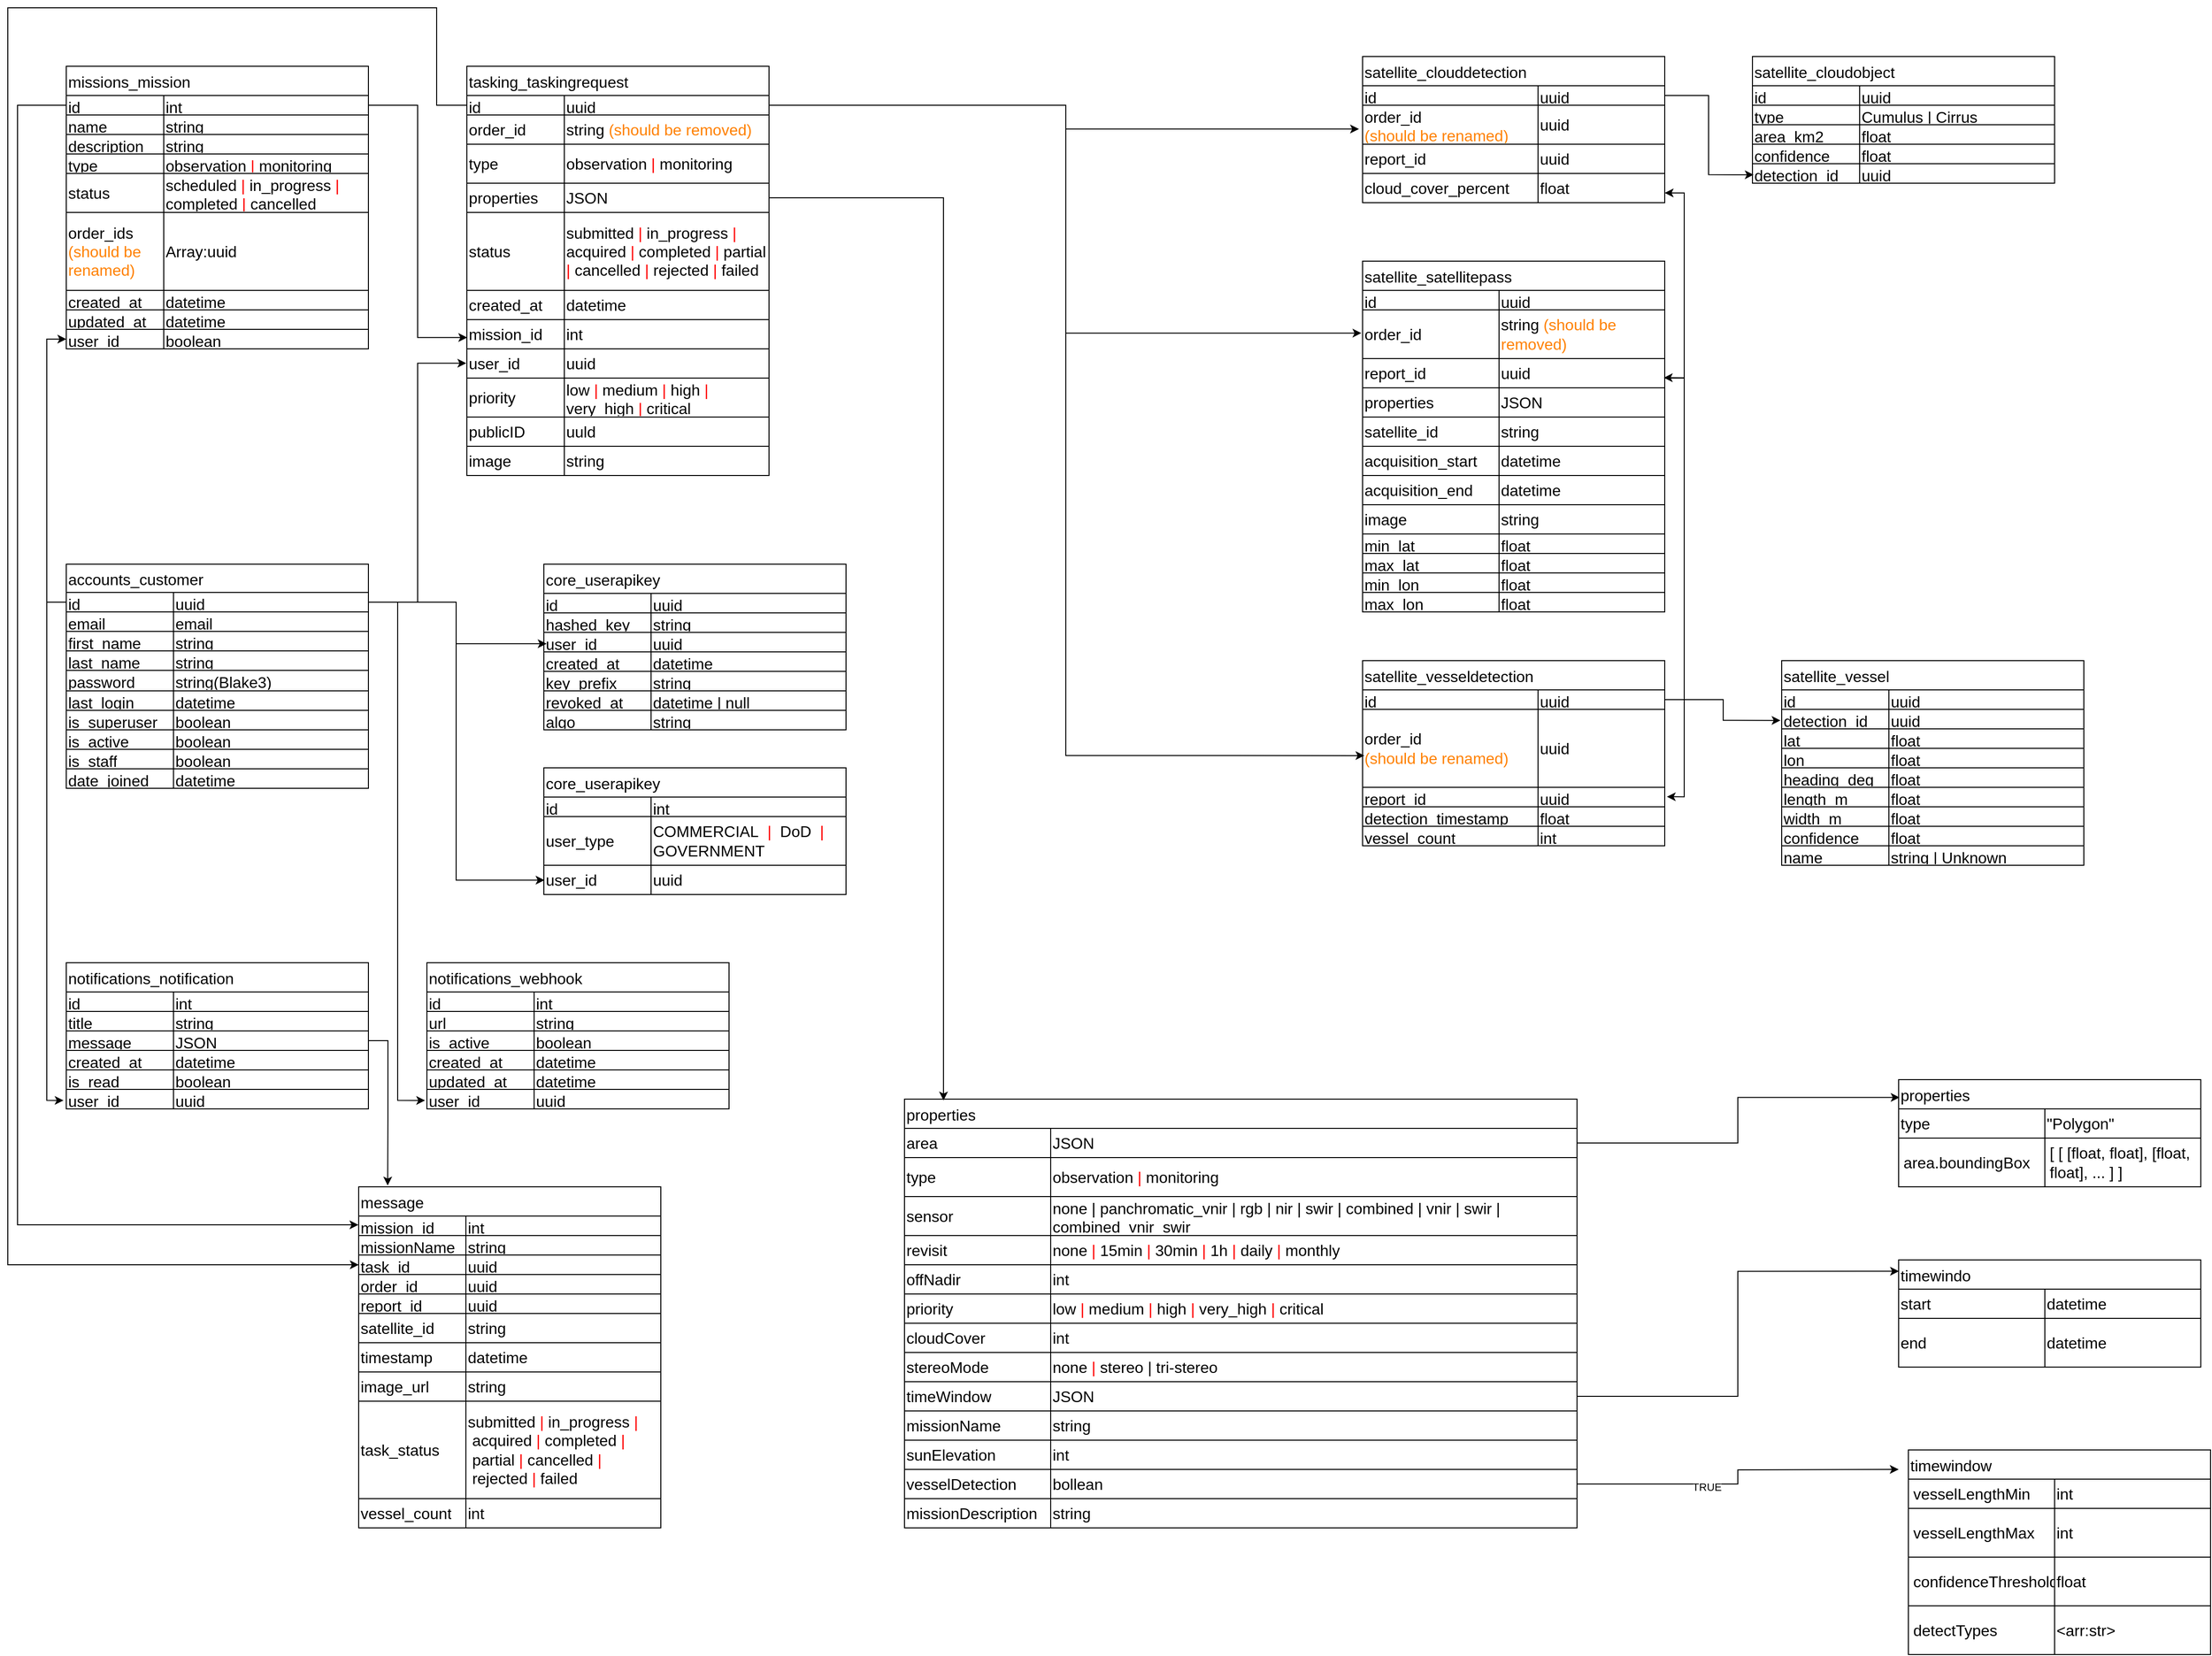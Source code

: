 <mxfile version="28.0.6" pages="2">
  <diagram name="DB Structure" id="0kXYSX-QTg2QVJX7a5RG">
    <mxGraphModel dx="3953" dy="3767" grid="1" gridSize="10" guides="1" tooltips="1" connect="0" arrows="1" fold="1" page="1" pageScale="1" pageWidth="1169" pageHeight="827" math="0" shadow="0">
      <root>
        <mxCell id="0" />
        <mxCell id="1" parent="0" />
        <mxCell id="bssnZ3kJInBDwSkxJL0d-67" value="accounts_customer" style="shape=table;startSize=29;container=1;collapsible=0;childLayout=tableLayout;strokeColor=default;fontSize=16;fontColor=default;textShadow=0;align=left;" parent="1" vertex="1">
          <mxGeometry x="70" y="111" width="310" height="230" as="geometry" />
        </mxCell>
        <mxCell id="bssnZ3kJInBDwSkxJL0d-68" value="" style="shape=tableRow;horizontal=0;startSize=0;swimlaneHead=0;swimlaneBody=0;strokeColor=inherit;top=0;left=0;bottom=0;right=0;collapsible=0;dropTarget=0;fillColor=none;points=[[0,0.5],[1,0.5]];portConstraint=eastwest;fontSize=16;align=left;" parent="bssnZ3kJInBDwSkxJL0d-67" vertex="1">
          <mxGeometry y="29" width="310" height="20" as="geometry" />
        </mxCell>
        <mxCell id="bssnZ3kJInBDwSkxJL0d-69" value="id" style="shape=partialRectangle;html=1;whiteSpace=wrap;connectable=0;strokeColor=inherit;overflow=hidden;fillColor=none;top=0;left=0;bottom=0;right=0;pointerEvents=1;fontSize=16;align=left;" parent="bssnZ3kJInBDwSkxJL0d-68" vertex="1">
          <mxGeometry width="110" height="20" as="geometry">
            <mxRectangle width="110" height="20" as="alternateBounds" />
          </mxGeometry>
        </mxCell>
        <mxCell id="bssnZ3kJInBDwSkxJL0d-70" value="uuid" style="shape=partialRectangle;html=1;whiteSpace=wrap;connectable=0;strokeColor=inherit;overflow=hidden;fillColor=none;top=0;left=0;bottom=0;right=0;pointerEvents=1;fontSize=16;align=left;" parent="bssnZ3kJInBDwSkxJL0d-68" vertex="1">
          <mxGeometry x="110" width="200" height="20" as="geometry">
            <mxRectangle width="200" height="20" as="alternateBounds" />
          </mxGeometry>
        </mxCell>
        <mxCell id="bssnZ3kJInBDwSkxJL0d-84" style="shape=tableRow;horizontal=0;startSize=0;swimlaneHead=0;swimlaneBody=0;strokeColor=inherit;top=0;left=0;bottom=0;right=0;collapsible=0;dropTarget=0;fillColor=none;points=[[0,0.5],[1,0.5]];portConstraint=eastwest;fontSize=16;align=left;" parent="bssnZ3kJInBDwSkxJL0d-67" vertex="1">
          <mxGeometry y="49" width="310" height="20" as="geometry" />
        </mxCell>
        <mxCell id="bssnZ3kJInBDwSkxJL0d-85" value="email" style="shape=partialRectangle;html=1;whiteSpace=wrap;connectable=0;strokeColor=inherit;overflow=hidden;fillColor=none;top=0;left=0;bottom=0;right=0;pointerEvents=1;fontSize=16;align=left;" parent="bssnZ3kJInBDwSkxJL0d-84" vertex="1">
          <mxGeometry width="110" height="20" as="geometry">
            <mxRectangle width="110" height="20" as="alternateBounds" />
          </mxGeometry>
        </mxCell>
        <mxCell id="bssnZ3kJInBDwSkxJL0d-86" value="email" style="shape=partialRectangle;html=1;whiteSpace=wrap;connectable=0;strokeColor=inherit;overflow=hidden;fillColor=none;top=0;left=0;bottom=0;right=0;pointerEvents=1;fontSize=16;align=left;" parent="bssnZ3kJInBDwSkxJL0d-84" vertex="1">
          <mxGeometry x="110" width="200" height="20" as="geometry">
            <mxRectangle width="200" height="20" as="alternateBounds" />
          </mxGeometry>
        </mxCell>
        <mxCell id="bssnZ3kJInBDwSkxJL0d-72" value="" style="shape=tableRow;horizontal=0;startSize=0;swimlaneHead=0;swimlaneBody=0;strokeColor=inherit;top=0;left=0;bottom=0;right=0;collapsible=0;dropTarget=0;fillColor=none;points=[[0,0.5],[1,0.5]];portConstraint=eastwest;fontSize=16;align=left;" parent="bssnZ3kJInBDwSkxJL0d-67" vertex="1">
          <mxGeometry y="69" width="310" height="20" as="geometry" />
        </mxCell>
        <mxCell id="bssnZ3kJInBDwSkxJL0d-73" value="first_name" style="shape=partialRectangle;html=1;whiteSpace=wrap;connectable=0;strokeColor=inherit;overflow=hidden;fillColor=none;top=0;left=0;bottom=0;right=0;pointerEvents=1;fontSize=16;align=left;" parent="bssnZ3kJInBDwSkxJL0d-72" vertex="1">
          <mxGeometry width="110" height="20" as="geometry">
            <mxRectangle width="110" height="20" as="alternateBounds" />
          </mxGeometry>
        </mxCell>
        <mxCell id="bssnZ3kJInBDwSkxJL0d-74" value="string" style="shape=partialRectangle;html=1;whiteSpace=wrap;connectable=0;strokeColor=inherit;overflow=hidden;fillColor=none;top=0;left=0;bottom=0;right=0;pointerEvents=1;fontSize=16;align=left;" parent="bssnZ3kJInBDwSkxJL0d-72" vertex="1">
          <mxGeometry x="110" width="200" height="20" as="geometry">
            <mxRectangle width="200" height="20" as="alternateBounds" />
          </mxGeometry>
        </mxCell>
        <mxCell id="bssnZ3kJInBDwSkxJL0d-101" style="shape=tableRow;horizontal=0;startSize=0;swimlaneHead=0;swimlaneBody=0;strokeColor=inherit;top=0;left=0;bottom=0;right=0;collapsible=0;dropTarget=0;fillColor=none;points=[[0,0.5],[1,0.5]];portConstraint=eastwest;fontSize=16;align=left;" parent="bssnZ3kJInBDwSkxJL0d-67" vertex="1">
          <mxGeometry y="89" width="310" height="20" as="geometry" />
        </mxCell>
        <mxCell id="bssnZ3kJInBDwSkxJL0d-102" value="last_name" style="shape=partialRectangle;html=1;whiteSpace=wrap;connectable=0;strokeColor=inherit;overflow=hidden;fillColor=none;top=0;left=0;bottom=0;right=0;pointerEvents=1;fontSize=16;align=left;" parent="bssnZ3kJInBDwSkxJL0d-101" vertex="1">
          <mxGeometry width="110" height="20" as="geometry">
            <mxRectangle width="110" height="20" as="alternateBounds" />
          </mxGeometry>
        </mxCell>
        <mxCell id="bssnZ3kJInBDwSkxJL0d-103" value="string" style="shape=partialRectangle;html=1;whiteSpace=wrap;connectable=0;strokeColor=inherit;overflow=hidden;fillColor=none;top=0;left=0;bottom=0;right=0;pointerEvents=1;fontSize=16;align=left;" parent="bssnZ3kJInBDwSkxJL0d-101" vertex="1">
          <mxGeometry x="110" width="200" height="20" as="geometry">
            <mxRectangle width="200" height="20" as="alternateBounds" />
          </mxGeometry>
        </mxCell>
        <mxCell id="bssnZ3kJInBDwSkxJL0d-104" style="shape=tableRow;horizontal=0;startSize=0;swimlaneHead=0;swimlaneBody=0;strokeColor=inherit;top=0;left=0;bottom=0;right=0;collapsible=0;dropTarget=0;fillColor=none;points=[[0,0.5],[1,0.5]];portConstraint=eastwest;fontSize=16;align=left;" parent="bssnZ3kJInBDwSkxJL0d-67" vertex="1">
          <mxGeometry y="109" width="310" height="21" as="geometry" />
        </mxCell>
        <mxCell id="bssnZ3kJInBDwSkxJL0d-105" value="password" style="shape=partialRectangle;html=1;whiteSpace=wrap;connectable=0;strokeColor=inherit;overflow=hidden;fillColor=none;top=0;left=0;bottom=0;right=0;pointerEvents=1;fontSize=16;align=left;" parent="bssnZ3kJInBDwSkxJL0d-104" vertex="1">
          <mxGeometry width="110" height="21" as="geometry">
            <mxRectangle width="110" height="21" as="alternateBounds" />
          </mxGeometry>
        </mxCell>
        <mxCell id="bssnZ3kJInBDwSkxJL0d-106" value="string(Blake3)" style="shape=partialRectangle;html=1;whiteSpace=wrap;connectable=0;strokeColor=inherit;overflow=hidden;fillColor=none;top=0;left=0;bottom=0;right=0;pointerEvents=1;fontSize=16;align=left;" parent="bssnZ3kJInBDwSkxJL0d-104" vertex="1">
          <mxGeometry x="110" width="200" height="21" as="geometry">
            <mxRectangle width="200" height="21" as="alternateBounds" />
          </mxGeometry>
        </mxCell>
        <mxCell id="bssnZ3kJInBDwSkxJL0d-107" style="shape=tableRow;horizontal=0;startSize=0;swimlaneHead=0;swimlaneBody=0;strokeColor=inherit;top=0;left=0;bottom=0;right=0;collapsible=0;dropTarget=0;fillColor=none;points=[[0,0.5],[1,0.5]];portConstraint=eastwest;fontSize=16;align=left;" parent="bssnZ3kJInBDwSkxJL0d-67" vertex="1">
          <mxGeometry y="130" width="310" height="20" as="geometry" />
        </mxCell>
        <mxCell id="bssnZ3kJInBDwSkxJL0d-108" value="last_login" style="shape=partialRectangle;html=1;whiteSpace=wrap;connectable=0;strokeColor=inherit;overflow=hidden;fillColor=none;top=0;left=0;bottom=0;right=0;pointerEvents=1;fontSize=16;align=left;" parent="bssnZ3kJInBDwSkxJL0d-107" vertex="1">
          <mxGeometry width="110" height="20" as="geometry">
            <mxRectangle width="110" height="20" as="alternateBounds" />
          </mxGeometry>
        </mxCell>
        <mxCell id="bssnZ3kJInBDwSkxJL0d-109" value="datetime" style="shape=partialRectangle;html=1;whiteSpace=wrap;connectable=0;strokeColor=inherit;overflow=hidden;fillColor=none;top=0;left=0;bottom=0;right=0;pointerEvents=1;fontSize=16;align=left;" parent="bssnZ3kJInBDwSkxJL0d-107" vertex="1">
          <mxGeometry x="110" width="200" height="20" as="geometry">
            <mxRectangle width="200" height="20" as="alternateBounds" />
          </mxGeometry>
        </mxCell>
        <mxCell id="bssnZ3kJInBDwSkxJL0d-110" style="shape=tableRow;horizontal=0;startSize=0;swimlaneHead=0;swimlaneBody=0;strokeColor=inherit;top=0;left=0;bottom=0;right=0;collapsible=0;dropTarget=0;fillColor=none;points=[[0,0.5],[1,0.5]];portConstraint=eastwest;fontSize=16;align=left;" parent="bssnZ3kJInBDwSkxJL0d-67" vertex="1">
          <mxGeometry y="150" width="310" height="20" as="geometry" />
        </mxCell>
        <mxCell id="bssnZ3kJInBDwSkxJL0d-111" value="is_superuser" style="shape=partialRectangle;html=1;whiteSpace=wrap;connectable=0;strokeColor=inherit;overflow=hidden;fillColor=none;top=0;left=0;bottom=0;right=0;pointerEvents=1;fontSize=16;align=left;" parent="bssnZ3kJInBDwSkxJL0d-110" vertex="1">
          <mxGeometry width="110" height="20" as="geometry">
            <mxRectangle width="110" height="20" as="alternateBounds" />
          </mxGeometry>
        </mxCell>
        <mxCell id="bssnZ3kJInBDwSkxJL0d-112" value="boolean" style="shape=partialRectangle;html=1;whiteSpace=wrap;connectable=0;strokeColor=inherit;overflow=hidden;fillColor=none;top=0;left=0;bottom=0;right=0;pointerEvents=1;fontSize=16;align=left;" parent="bssnZ3kJInBDwSkxJL0d-110" vertex="1">
          <mxGeometry x="110" width="200" height="20" as="geometry">
            <mxRectangle width="200" height="20" as="alternateBounds" />
          </mxGeometry>
        </mxCell>
        <mxCell id="bssnZ3kJInBDwSkxJL0d-113" style="shape=tableRow;horizontal=0;startSize=0;swimlaneHead=0;swimlaneBody=0;strokeColor=inherit;top=0;left=0;bottom=0;right=0;collapsible=0;dropTarget=0;fillColor=none;points=[[0,0.5],[1,0.5]];portConstraint=eastwest;fontSize=16;align=left;" parent="bssnZ3kJInBDwSkxJL0d-67" vertex="1">
          <mxGeometry y="170" width="310" height="20" as="geometry" />
        </mxCell>
        <mxCell id="bssnZ3kJInBDwSkxJL0d-114" value="is_active" style="shape=partialRectangle;html=1;whiteSpace=wrap;connectable=0;strokeColor=inherit;overflow=hidden;fillColor=none;top=0;left=0;bottom=0;right=0;pointerEvents=1;fontSize=16;align=left;" parent="bssnZ3kJInBDwSkxJL0d-113" vertex="1">
          <mxGeometry width="110" height="20" as="geometry">
            <mxRectangle width="110" height="20" as="alternateBounds" />
          </mxGeometry>
        </mxCell>
        <mxCell id="bssnZ3kJInBDwSkxJL0d-115" value="boolean" style="shape=partialRectangle;html=1;whiteSpace=wrap;connectable=0;strokeColor=inherit;overflow=hidden;fillColor=none;top=0;left=0;bottom=0;right=0;pointerEvents=1;fontSize=16;align=left;" parent="bssnZ3kJInBDwSkxJL0d-113" vertex="1">
          <mxGeometry x="110" width="200" height="20" as="geometry">
            <mxRectangle width="200" height="20" as="alternateBounds" />
          </mxGeometry>
        </mxCell>
        <mxCell id="bssnZ3kJInBDwSkxJL0d-116" style="shape=tableRow;horizontal=0;startSize=0;swimlaneHead=0;swimlaneBody=0;strokeColor=inherit;top=0;left=0;bottom=0;right=0;collapsible=0;dropTarget=0;fillColor=none;points=[[0,0.5],[1,0.5]];portConstraint=eastwest;fontSize=16;align=left;" parent="bssnZ3kJInBDwSkxJL0d-67" vertex="1">
          <mxGeometry y="190" width="310" height="20" as="geometry" />
        </mxCell>
        <mxCell id="bssnZ3kJInBDwSkxJL0d-117" value="is_staff" style="shape=partialRectangle;html=1;whiteSpace=wrap;connectable=0;strokeColor=inherit;overflow=hidden;fillColor=none;top=0;left=0;bottom=0;right=0;pointerEvents=1;fontSize=16;align=left;" parent="bssnZ3kJInBDwSkxJL0d-116" vertex="1">
          <mxGeometry width="110" height="20" as="geometry">
            <mxRectangle width="110" height="20" as="alternateBounds" />
          </mxGeometry>
        </mxCell>
        <mxCell id="bssnZ3kJInBDwSkxJL0d-118" value="boolean" style="shape=partialRectangle;html=1;whiteSpace=wrap;connectable=0;strokeColor=inherit;overflow=hidden;fillColor=none;top=0;left=0;bottom=0;right=0;pointerEvents=1;fontSize=16;align=left;" parent="bssnZ3kJInBDwSkxJL0d-116" vertex="1">
          <mxGeometry x="110" width="200" height="20" as="geometry">
            <mxRectangle width="200" height="20" as="alternateBounds" />
          </mxGeometry>
        </mxCell>
        <mxCell id="bssnZ3kJInBDwSkxJL0d-119" style="shape=tableRow;horizontal=0;startSize=0;swimlaneHead=0;swimlaneBody=0;strokeColor=inherit;top=0;left=0;bottom=0;right=0;collapsible=0;dropTarget=0;fillColor=none;points=[[0,0.5],[1,0.5]];portConstraint=eastwest;fontSize=16;align=left;" parent="bssnZ3kJInBDwSkxJL0d-67" vertex="1">
          <mxGeometry y="210" width="310" height="20" as="geometry" />
        </mxCell>
        <mxCell id="bssnZ3kJInBDwSkxJL0d-120" value="date_joined" style="shape=partialRectangle;html=1;whiteSpace=wrap;connectable=0;strokeColor=inherit;overflow=hidden;fillColor=none;top=0;left=0;bottom=0;right=0;pointerEvents=1;fontSize=16;align=left;" parent="bssnZ3kJInBDwSkxJL0d-119" vertex="1">
          <mxGeometry width="110" height="20" as="geometry">
            <mxRectangle width="110" height="20" as="alternateBounds" />
          </mxGeometry>
        </mxCell>
        <mxCell id="bssnZ3kJInBDwSkxJL0d-121" value="datetime" style="shape=partialRectangle;html=1;whiteSpace=wrap;connectable=0;strokeColor=inherit;overflow=hidden;fillColor=none;top=0;left=0;bottom=0;right=0;pointerEvents=1;fontSize=16;align=left;" parent="bssnZ3kJInBDwSkxJL0d-119" vertex="1">
          <mxGeometry x="110" width="200" height="20" as="geometry">
            <mxRectangle width="200" height="20" as="alternateBounds" />
          </mxGeometry>
        </mxCell>
        <mxCell id="bssnZ3kJInBDwSkxJL0d-122" value="core_userapikey" style="shape=table;startSize=30;container=1;collapsible=0;childLayout=tableLayout;strokeColor=default;fontSize=16;fontColor=default;textShadow=0;align=left;" parent="1" vertex="1">
          <mxGeometry x="560" y="111" width="310" height="170" as="geometry" />
        </mxCell>
        <mxCell id="bssnZ3kJInBDwSkxJL0d-123" value="" style="shape=tableRow;horizontal=0;startSize=0;swimlaneHead=0;swimlaneBody=0;strokeColor=inherit;top=0;left=0;bottom=0;right=0;collapsible=0;dropTarget=0;fillColor=none;points=[[0,0.5],[1,0.5]];portConstraint=eastwest;fontSize=16;align=left;" parent="bssnZ3kJInBDwSkxJL0d-122" vertex="1">
          <mxGeometry y="30" width="310" height="20" as="geometry" />
        </mxCell>
        <mxCell id="bssnZ3kJInBDwSkxJL0d-124" value="id" style="shape=partialRectangle;html=1;whiteSpace=wrap;connectable=0;strokeColor=inherit;overflow=hidden;fillColor=none;top=0;left=0;bottom=0;right=0;pointerEvents=1;fontSize=16;align=left;" parent="bssnZ3kJInBDwSkxJL0d-123" vertex="1">
          <mxGeometry width="110" height="20" as="geometry">
            <mxRectangle width="110" height="20" as="alternateBounds" />
          </mxGeometry>
        </mxCell>
        <mxCell id="bssnZ3kJInBDwSkxJL0d-125" value="uuid" style="shape=partialRectangle;html=1;whiteSpace=wrap;connectable=0;strokeColor=inherit;overflow=hidden;fillColor=none;top=0;left=0;bottom=0;right=0;pointerEvents=1;fontSize=16;align=left;" parent="bssnZ3kJInBDwSkxJL0d-123" vertex="1">
          <mxGeometry x="110" width="200" height="20" as="geometry">
            <mxRectangle width="200" height="20" as="alternateBounds" />
          </mxGeometry>
        </mxCell>
        <mxCell id="bssnZ3kJInBDwSkxJL0d-126" style="shape=tableRow;horizontal=0;startSize=0;swimlaneHead=0;swimlaneBody=0;strokeColor=inherit;top=0;left=0;bottom=0;right=0;collapsible=0;dropTarget=0;fillColor=none;points=[[0,0.5],[1,0.5]];portConstraint=eastwest;fontSize=16;align=left;" parent="bssnZ3kJInBDwSkxJL0d-122" vertex="1">
          <mxGeometry y="50" width="310" height="20" as="geometry" />
        </mxCell>
        <mxCell id="bssnZ3kJInBDwSkxJL0d-127" value="hashed_key" style="shape=partialRectangle;html=1;whiteSpace=wrap;connectable=0;strokeColor=inherit;overflow=hidden;fillColor=none;top=0;left=0;bottom=0;right=0;pointerEvents=1;fontSize=16;align=left;" parent="bssnZ3kJInBDwSkxJL0d-126" vertex="1">
          <mxGeometry width="110" height="20" as="geometry">
            <mxRectangle width="110" height="20" as="alternateBounds" />
          </mxGeometry>
        </mxCell>
        <mxCell id="bssnZ3kJInBDwSkxJL0d-128" value="string" style="shape=partialRectangle;html=1;whiteSpace=wrap;connectable=0;strokeColor=inherit;overflow=hidden;fillColor=none;top=0;left=0;bottom=0;right=0;pointerEvents=1;fontSize=16;align=left;" parent="bssnZ3kJInBDwSkxJL0d-126" vertex="1">
          <mxGeometry x="110" width="200" height="20" as="geometry">
            <mxRectangle width="200" height="20" as="alternateBounds" />
          </mxGeometry>
        </mxCell>
        <mxCell id="bssnZ3kJInBDwSkxJL0d-129" value="" style="shape=tableRow;horizontal=0;startSize=0;swimlaneHead=0;swimlaneBody=0;strokeColor=inherit;top=0;left=0;bottom=0;right=0;collapsible=0;dropTarget=0;fillColor=none;points=[[0,0.5],[1,0.5]];portConstraint=eastwest;fontSize=16;align=left;" parent="bssnZ3kJInBDwSkxJL0d-122" vertex="1">
          <mxGeometry y="70" width="310" height="20" as="geometry" />
        </mxCell>
        <mxCell id="bssnZ3kJInBDwSkxJL0d-130" value="user_id" style="shape=partialRectangle;html=1;whiteSpace=wrap;connectable=0;strokeColor=inherit;overflow=hidden;fillColor=none;top=0;left=0;bottom=0;right=0;pointerEvents=1;fontSize=16;align=left;" parent="bssnZ3kJInBDwSkxJL0d-129" vertex="1">
          <mxGeometry width="110" height="20" as="geometry">
            <mxRectangle width="110" height="20" as="alternateBounds" />
          </mxGeometry>
        </mxCell>
        <mxCell id="bssnZ3kJInBDwSkxJL0d-131" value="uuid" style="shape=partialRectangle;html=1;whiteSpace=wrap;connectable=0;strokeColor=inherit;overflow=hidden;fillColor=none;top=0;left=0;bottom=0;right=0;pointerEvents=1;fontSize=16;align=left;" parent="bssnZ3kJInBDwSkxJL0d-129" vertex="1">
          <mxGeometry x="110" width="200" height="20" as="geometry">
            <mxRectangle width="200" height="20" as="alternateBounds" />
          </mxGeometry>
        </mxCell>
        <mxCell id="bssnZ3kJInBDwSkxJL0d-132" style="shape=tableRow;horizontal=0;startSize=0;swimlaneHead=0;swimlaneBody=0;strokeColor=inherit;top=0;left=0;bottom=0;right=0;collapsible=0;dropTarget=0;fillColor=none;points=[[0,0.5],[1,0.5]];portConstraint=eastwest;fontSize=16;align=left;" parent="bssnZ3kJInBDwSkxJL0d-122" vertex="1">
          <mxGeometry y="90" width="310" height="20" as="geometry" />
        </mxCell>
        <mxCell id="bssnZ3kJInBDwSkxJL0d-133" value="created_at" style="shape=partialRectangle;html=1;whiteSpace=wrap;connectable=0;strokeColor=inherit;overflow=hidden;fillColor=none;top=0;left=0;bottom=0;right=0;pointerEvents=1;fontSize=16;align=left;" parent="bssnZ3kJInBDwSkxJL0d-132" vertex="1">
          <mxGeometry width="110" height="20" as="geometry">
            <mxRectangle width="110" height="20" as="alternateBounds" />
          </mxGeometry>
        </mxCell>
        <mxCell id="bssnZ3kJInBDwSkxJL0d-134" value="datetime" style="shape=partialRectangle;html=1;whiteSpace=wrap;connectable=0;strokeColor=inherit;overflow=hidden;fillColor=none;top=0;left=0;bottom=0;right=0;pointerEvents=1;fontSize=16;align=left;" parent="bssnZ3kJInBDwSkxJL0d-132" vertex="1">
          <mxGeometry x="110" width="200" height="20" as="geometry">
            <mxRectangle width="200" height="20" as="alternateBounds" />
          </mxGeometry>
        </mxCell>
        <mxCell id="bssnZ3kJInBDwSkxJL0d-135" style="shape=tableRow;horizontal=0;startSize=0;swimlaneHead=0;swimlaneBody=0;strokeColor=inherit;top=0;left=0;bottom=0;right=0;collapsible=0;dropTarget=0;fillColor=none;points=[[0,0.5],[1,0.5]];portConstraint=eastwest;fontSize=16;align=left;" parent="bssnZ3kJInBDwSkxJL0d-122" vertex="1">
          <mxGeometry y="110" width="310" height="20" as="geometry" />
        </mxCell>
        <mxCell id="bssnZ3kJInBDwSkxJL0d-136" value="key_prefix" style="shape=partialRectangle;html=1;whiteSpace=wrap;connectable=0;strokeColor=inherit;overflow=hidden;fillColor=none;top=0;left=0;bottom=0;right=0;pointerEvents=1;fontSize=16;align=left;" parent="bssnZ3kJInBDwSkxJL0d-135" vertex="1">
          <mxGeometry width="110" height="20" as="geometry">
            <mxRectangle width="110" height="20" as="alternateBounds" />
          </mxGeometry>
        </mxCell>
        <mxCell id="bssnZ3kJInBDwSkxJL0d-137" value="string" style="shape=partialRectangle;html=1;whiteSpace=wrap;connectable=0;strokeColor=inherit;overflow=hidden;fillColor=none;top=0;left=0;bottom=0;right=0;pointerEvents=1;fontSize=16;align=left;" parent="bssnZ3kJInBDwSkxJL0d-135" vertex="1">
          <mxGeometry x="110" width="200" height="20" as="geometry">
            <mxRectangle width="200" height="20" as="alternateBounds" />
          </mxGeometry>
        </mxCell>
        <mxCell id="bssnZ3kJInBDwSkxJL0d-138" style="shape=tableRow;horizontal=0;startSize=0;swimlaneHead=0;swimlaneBody=0;strokeColor=inherit;top=0;left=0;bottom=0;right=0;collapsible=0;dropTarget=0;fillColor=none;points=[[0,0.5],[1,0.5]];portConstraint=eastwest;fontSize=16;align=left;" parent="bssnZ3kJInBDwSkxJL0d-122" vertex="1">
          <mxGeometry y="130" width="310" height="20" as="geometry" />
        </mxCell>
        <mxCell id="bssnZ3kJInBDwSkxJL0d-139" value="revoked_at" style="shape=partialRectangle;html=1;whiteSpace=wrap;connectable=0;strokeColor=inherit;overflow=hidden;fillColor=none;top=0;left=0;bottom=0;right=0;pointerEvents=1;fontSize=16;align=left;" parent="bssnZ3kJInBDwSkxJL0d-138" vertex="1">
          <mxGeometry width="110" height="20" as="geometry">
            <mxRectangle width="110" height="20" as="alternateBounds" />
          </mxGeometry>
        </mxCell>
        <mxCell id="bssnZ3kJInBDwSkxJL0d-140" value="datetime | null" style="shape=partialRectangle;html=1;whiteSpace=wrap;connectable=0;strokeColor=inherit;overflow=hidden;fillColor=none;top=0;left=0;bottom=0;right=0;pointerEvents=1;fontSize=16;align=left;" parent="bssnZ3kJInBDwSkxJL0d-138" vertex="1">
          <mxGeometry x="110" width="200" height="20" as="geometry">
            <mxRectangle width="200" height="20" as="alternateBounds" />
          </mxGeometry>
        </mxCell>
        <mxCell id="bssnZ3kJInBDwSkxJL0d-141" style="shape=tableRow;horizontal=0;startSize=0;swimlaneHead=0;swimlaneBody=0;strokeColor=inherit;top=0;left=0;bottom=0;right=0;collapsible=0;dropTarget=0;fillColor=none;points=[[0,0.5],[1,0.5]];portConstraint=eastwest;fontSize=16;align=left;" parent="bssnZ3kJInBDwSkxJL0d-122" vertex="1">
          <mxGeometry y="150" width="310" height="20" as="geometry" />
        </mxCell>
        <mxCell id="bssnZ3kJInBDwSkxJL0d-142" value="algo" style="shape=partialRectangle;html=1;whiteSpace=wrap;connectable=0;strokeColor=inherit;overflow=hidden;fillColor=none;top=0;left=0;bottom=0;right=0;pointerEvents=1;fontSize=16;align=left;" parent="bssnZ3kJInBDwSkxJL0d-141" vertex="1">
          <mxGeometry width="110" height="20" as="geometry">
            <mxRectangle width="110" height="20" as="alternateBounds" />
          </mxGeometry>
        </mxCell>
        <mxCell id="bssnZ3kJInBDwSkxJL0d-143" value="string" style="shape=partialRectangle;html=1;whiteSpace=wrap;connectable=0;strokeColor=inherit;overflow=hidden;fillColor=none;top=0;left=0;bottom=0;right=0;pointerEvents=1;fontSize=16;align=left;" parent="bssnZ3kJInBDwSkxJL0d-141" vertex="1">
          <mxGeometry x="110" width="200" height="20" as="geometry">
            <mxRectangle width="200" height="20" as="alternateBounds" />
          </mxGeometry>
        </mxCell>
        <mxCell id="bssnZ3kJInBDwSkxJL0d-153" style="edgeStyle=orthogonalEdgeStyle;rounded=0;orthogonalLoop=1;jettySize=auto;html=1;entryX=0.009;entryY=0.581;entryDx=0;entryDy=0;entryPerimeter=0;align=left;" parent="1" source="bssnZ3kJInBDwSkxJL0d-68" target="bssnZ3kJInBDwSkxJL0d-129" edge="1">
          <mxGeometry relative="1" as="geometry" />
        </mxCell>
        <mxCell id="bssnZ3kJInBDwSkxJL0d-160" value="core_userapikey" style="shape=table;startSize=30;container=1;collapsible=0;childLayout=tableLayout;strokeColor=default;fontSize=16;fontColor=default;textShadow=0;align=left;" parent="1" vertex="1">
          <mxGeometry x="560" y="320" width="310" height="130" as="geometry" />
        </mxCell>
        <mxCell id="bssnZ3kJInBDwSkxJL0d-161" value="" style="shape=tableRow;horizontal=0;startSize=0;swimlaneHead=0;swimlaneBody=0;strokeColor=inherit;top=0;left=0;bottom=0;right=0;collapsible=0;dropTarget=0;fillColor=none;points=[[0,0.5],[1,0.5]];portConstraint=eastwest;fontSize=16;align=left;" parent="bssnZ3kJInBDwSkxJL0d-160" vertex="1">
          <mxGeometry y="30" width="310" height="20" as="geometry" />
        </mxCell>
        <mxCell id="bssnZ3kJInBDwSkxJL0d-162" value="id" style="shape=partialRectangle;html=1;whiteSpace=wrap;connectable=0;strokeColor=inherit;overflow=hidden;fillColor=none;top=0;left=0;bottom=0;right=0;pointerEvents=1;fontSize=16;align=left;" parent="bssnZ3kJInBDwSkxJL0d-161" vertex="1">
          <mxGeometry width="110" height="20" as="geometry">
            <mxRectangle width="110" height="20" as="alternateBounds" />
          </mxGeometry>
        </mxCell>
        <mxCell id="bssnZ3kJInBDwSkxJL0d-163" value="int" style="shape=partialRectangle;html=1;whiteSpace=wrap;connectable=0;strokeColor=inherit;overflow=hidden;fillColor=none;top=0;left=0;bottom=0;right=0;pointerEvents=1;fontSize=16;align=left;" parent="bssnZ3kJInBDwSkxJL0d-161" vertex="1">
          <mxGeometry x="110" width="200" height="20" as="geometry">
            <mxRectangle width="200" height="20" as="alternateBounds" />
          </mxGeometry>
        </mxCell>
        <mxCell id="bssnZ3kJInBDwSkxJL0d-164" style="shape=tableRow;horizontal=0;startSize=0;swimlaneHead=0;swimlaneBody=0;strokeColor=inherit;top=0;left=0;bottom=0;right=0;collapsible=0;dropTarget=0;fillColor=none;points=[[0,0.5],[1,0.5]];portConstraint=eastwest;fontSize=16;align=left;" parent="bssnZ3kJInBDwSkxJL0d-160" vertex="1">
          <mxGeometry y="50" width="310" height="50" as="geometry" />
        </mxCell>
        <mxCell id="bssnZ3kJInBDwSkxJL0d-165" value="user_type" style="shape=partialRectangle;html=1;whiteSpace=wrap;connectable=0;strokeColor=inherit;overflow=hidden;fillColor=none;top=0;left=0;bottom=0;right=0;pointerEvents=1;fontSize=16;align=left;" parent="bssnZ3kJInBDwSkxJL0d-164" vertex="1">
          <mxGeometry width="110" height="50" as="geometry">
            <mxRectangle width="110" height="50" as="alternateBounds" />
          </mxGeometry>
        </mxCell>
        <mxCell id="bssnZ3kJInBDwSkxJL0d-166" value="COMMERCIAL&amp;nbsp; &lt;font style=&quot;color: rgb(255, 0, 0);&quot;&gt;|&lt;/font&gt;&amp;nbsp; DoD&amp;nbsp; &lt;font style=&quot;color: rgb(255, 0, 0);&quot;&gt;|&lt;/font&gt;&amp;nbsp; GOVERNMENT" style="shape=partialRectangle;html=1;whiteSpace=wrap;connectable=0;strokeColor=inherit;overflow=hidden;fillColor=none;top=0;left=0;bottom=0;right=0;pointerEvents=1;fontSize=16;align=left;" parent="bssnZ3kJInBDwSkxJL0d-164" vertex="1">
          <mxGeometry x="110" width="200" height="50" as="geometry">
            <mxRectangle width="200" height="50" as="alternateBounds" />
          </mxGeometry>
        </mxCell>
        <mxCell id="bssnZ3kJInBDwSkxJL0d-167" value="" style="shape=tableRow;horizontal=0;startSize=0;swimlaneHead=0;swimlaneBody=0;strokeColor=inherit;top=0;left=0;bottom=0;right=0;collapsible=0;dropTarget=0;fillColor=none;points=[[0,0.5],[1,0.5]];portConstraint=eastwest;fontSize=16;align=left;" parent="bssnZ3kJInBDwSkxJL0d-160" vertex="1">
          <mxGeometry y="100" width="310" height="30" as="geometry" />
        </mxCell>
        <mxCell id="bssnZ3kJInBDwSkxJL0d-168" value="user_id" style="shape=partialRectangle;html=1;whiteSpace=wrap;connectable=0;strokeColor=inherit;overflow=hidden;fillColor=none;top=0;left=0;bottom=0;right=0;pointerEvents=1;fontSize=16;align=left;" parent="bssnZ3kJInBDwSkxJL0d-167" vertex="1">
          <mxGeometry width="110" height="30" as="geometry">
            <mxRectangle width="110" height="30" as="alternateBounds" />
          </mxGeometry>
        </mxCell>
        <mxCell id="bssnZ3kJInBDwSkxJL0d-169" value="uuid" style="shape=partialRectangle;html=1;whiteSpace=wrap;connectable=0;strokeColor=inherit;overflow=hidden;fillColor=none;top=0;left=0;bottom=0;right=0;pointerEvents=1;fontSize=16;align=left;" parent="bssnZ3kJInBDwSkxJL0d-167" vertex="1">
          <mxGeometry x="110" width="200" height="30" as="geometry">
            <mxRectangle width="200" height="30" as="alternateBounds" />
          </mxGeometry>
        </mxCell>
        <mxCell id="bssnZ3kJInBDwSkxJL0d-185" style="edgeStyle=orthogonalEdgeStyle;rounded=0;orthogonalLoop=1;jettySize=auto;html=1;entryX=0.002;entryY=0.51;entryDx=0;entryDy=0;entryPerimeter=0;align=left;" parent="1" source="bssnZ3kJInBDwSkxJL0d-68" target="bssnZ3kJInBDwSkxJL0d-167" edge="1">
          <mxGeometry relative="1" as="geometry" />
        </mxCell>
        <mxCell id="bssnZ3kJInBDwSkxJL0d-186" value="missions_mission" style="shape=table;startSize=30;container=1;collapsible=0;childLayout=tableLayout;strokeColor=default;fontSize=16;fontColor=default;textShadow=0;align=left;" parent="1" vertex="1">
          <mxGeometry x="70" y="-400" width="310" height="290" as="geometry" />
        </mxCell>
        <mxCell id="bssnZ3kJInBDwSkxJL0d-187" value="" style="shape=tableRow;horizontal=0;startSize=0;swimlaneHead=0;swimlaneBody=0;strokeColor=inherit;top=0;left=0;bottom=0;right=0;collapsible=0;dropTarget=0;fillColor=none;points=[[0,0.5],[1,0.5]];portConstraint=eastwest;fontSize=16;align=left;" parent="bssnZ3kJInBDwSkxJL0d-186" vertex="1">
          <mxGeometry y="30" width="310" height="20" as="geometry" />
        </mxCell>
        <mxCell id="bssnZ3kJInBDwSkxJL0d-188" value="id" style="shape=partialRectangle;html=1;whiteSpace=wrap;connectable=0;strokeColor=inherit;overflow=hidden;fillColor=none;top=0;left=0;bottom=0;right=0;pointerEvents=1;fontSize=16;align=left;" parent="bssnZ3kJInBDwSkxJL0d-187" vertex="1">
          <mxGeometry width="100" height="20" as="geometry">
            <mxRectangle width="100" height="20" as="alternateBounds" />
          </mxGeometry>
        </mxCell>
        <mxCell id="bssnZ3kJInBDwSkxJL0d-189" value="int" style="shape=partialRectangle;html=1;whiteSpace=wrap;connectable=0;strokeColor=inherit;overflow=hidden;fillColor=none;top=0;left=0;bottom=0;right=0;pointerEvents=1;fontSize=16;align=left;" parent="bssnZ3kJInBDwSkxJL0d-187" vertex="1">
          <mxGeometry x="100" width="210" height="20" as="geometry">
            <mxRectangle width="210" height="20" as="alternateBounds" />
          </mxGeometry>
        </mxCell>
        <mxCell id="bssnZ3kJInBDwSkxJL0d-190" style="shape=tableRow;horizontal=0;startSize=0;swimlaneHead=0;swimlaneBody=0;strokeColor=inherit;top=0;left=0;bottom=0;right=0;collapsible=0;dropTarget=0;fillColor=none;points=[[0,0.5],[1,0.5]];portConstraint=eastwest;fontSize=16;align=left;" parent="bssnZ3kJInBDwSkxJL0d-186" vertex="1">
          <mxGeometry y="50" width="310" height="20" as="geometry" />
        </mxCell>
        <mxCell id="bssnZ3kJInBDwSkxJL0d-191" value="name" style="shape=partialRectangle;html=1;whiteSpace=wrap;connectable=0;strokeColor=inherit;overflow=hidden;fillColor=none;top=0;left=0;bottom=0;right=0;pointerEvents=1;fontSize=16;align=left;" parent="bssnZ3kJInBDwSkxJL0d-190" vertex="1">
          <mxGeometry width="100" height="20" as="geometry">
            <mxRectangle width="100" height="20" as="alternateBounds" />
          </mxGeometry>
        </mxCell>
        <mxCell id="bssnZ3kJInBDwSkxJL0d-192" value="string" style="shape=partialRectangle;html=1;whiteSpace=wrap;connectable=0;strokeColor=inherit;overflow=hidden;fillColor=none;top=0;left=0;bottom=0;right=0;pointerEvents=1;fontSize=16;align=left;" parent="bssnZ3kJInBDwSkxJL0d-190" vertex="1">
          <mxGeometry x="100" width="210" height="20" as="geometry">
            <mxRectangle width="210" height="20" as="alternateBounds" />
          </mxGeometry>
        </mxCell>
        <mxCell id="bssnZ3kJInBDwSkxJL0d-193" value="" style="shape=tableRow;horizontal=0;startSize=0;swimlaneHead=0;swimlaneBody=0;strokeColor=inherit;top=0;left=0;bottom=0;right=0;collapsible=0;dropTarget=0;fillColor=none;points=[[0,0.5],[1,0.5]];portConstraint=eastwest;fontSize=16;align=left;" parent="bssnZ3kJInBDwSkxJL0d-186" vertex="1">
          <mxGeometry y="70" width="310" height="20" as="geometry" />
        </mxCell>
        <mxCell id="bssnZ3kJInBDwSkxJL0d-194" value="description" style="shape=partialRectangle;html=1;whiteSpace=wrap;connectable=0;strokeColor=inherit;overflow=hidden;fillColor=none;top=0;left=0;bottom=0;right=0;pointerEvents=1;fontSize=16;align=left;" parent="bssnZ3kJInBDwSkxJL0d-193" vertex="1">
          <mxGeometry width="100" height="20" as="geometry">
            <mxRectangle width="100" height="20" as="alternateBounds" />
          </mxGeometry>
        </mxCell>
        <mxCell id="bssnZ3kJInBDwSkxJL0d-195" value="string" style="shape=partialRectangle;html=1;whiteSpace=wrap;connectable=0;strokeColor=inherit;overflow=hidden;fillColor=none;top=0;left=0;bottom=0;right=0;pointerEvents=1;fontSize=16;align=left;" parent="bssnZ3kJInBDwSkxJL0d-193" vertex="1">
          <mxGeometry x="100" width="210" height="20" as="geometry">
            <mxRectangle width="210" height="20" as="alternateBounds" />
          </mxGeometry>
        </mxCell>
        <mxCell id="bssnZ3kJInBDwSkxJL0d-196" style="shape=tableRow;horizontal=0;startSize=0;swimlaneHead=0;swimlaneBody=0;strokeColor=inherit;top=0;left=0;bottom=0;right=0;collapsible=0;dropTarget=0;fillColor=none;points=[[0,0.5],[1,0.5]];portConstraint=eastwest;fontSize=16;align=left;" parent="bssnZ3kJInBDwSkxJL0d-186" vertex="1">
          <mxGeometry y="90" width="310" height="20" as="geometry" />
        </mxCell>
        <mxCell id="bssnZ3kJInBDwSkxJL0d-197" value="type" style="shape=partialRectangle;html=1;whiteSpace=wrap;connectable=0;strokeColor=inherit;overflow=hidden;fillColor=none;top=0;left=0;bottom=0;right=0;pointerEvents=1;fontSize=16;align=left;" parent="bssnZ3kJInBDwSkxJL0d-196" vertex="1">
          <mxGeometry width="100" height="20" as="geometry">
            <mxRectangle width="100" height="20" as="alternateBounds" />
          </mxGeometry>
        </mxCell>
        <mxCell id="bssnZ3kJInBDwSkxJL0d-198" value="observation &lt;font style=&quot;color: rgb(255, 0, 0);&quot;&gt;|&lt;/font&gt; monitoring" style="shape=partialRectangle;html=1;whiteSpace=wrap;connectable=0;strokeColor=inherit;overflow=hidden;fillColor=none;top=0;left=0;bottom=0;right=0;pointerEvents=1;fontSize=16;align=left;" parent="bssnZ3kJInBDwSkxJL0d-196" vertex="1">
          <mxGeometry x="100" width="210" height="20" as="geometry">
            <mxRectangle width="210" height="20" as="alternateBounds" />
          </mxGeometry>
        </mxCell>
        <mxCell id="bssnZ3kJInBDwSkxJL0d-199" style="shape=tableRow;horizontal=0;startSize=0;swimlaneHead=0;swimlaneBody=0;strokeColor=inherit;top=0;left=0;bottom=0;right=0;collapsible=0;dropTarget=0;fillColor=none;points=[[0,0.5],[1,0.5]];portConstraint=eastwest;fontSize=16;align=left;" parent="bssnZ3kJInBDwSkxJL0d-186" vertex="1">
          <mxGeometry y="110" width="310" height="40" as="geometry" />
        </mxCell>
        <mxCell id="bssnZ3kJInBDwSkxJL0d-200" value="status" style="shape=partialRectangle;html=1;whiteSpace=wrap;connectable=0;strokeColor=inherit;overflow=hidden;fillColor=none;top=0;left=0;bottom=0;right=0;pointerEvents=1;fontSize=16;align=left;" parent="bssnZ3kJInBDwSkxJL0d-199" vertex="1">
          <mxGeometry width="100" height="40" as="geometry">
            <mxRectangle width="100" height="40" as="alternateBounds" />
          </mxGeometry>
        </mxCell>
        <mxCell id="bssnZ3kJInBDwSkxJL0d-201" value="scheduled &lt;font style=&quot;color: rgb(255, 0, 0);&quot;&gt;|&lt;/font&gt; in_progress &lt;font style=&quot;color: rgb(255, 0, 0);&quot;&gt;|&lt;/font&gt; completed &lt;font style=&quot;color: rgb(255, 0, 0);&quot;&gt;|&lt;/font&gt; cancelled" style="shape=partialRectangle;html=1;whiteSpace=wrap;connectable=0;strokeColor=inherit;overflow=hidden;fillColor=none;top=0;left=0;bottom=0;right=0;pointerEvents=1;fontSize=16;align=left;" parent="bssnZ3kJInBDwSkxJL0d-199" vertex="1">
          <mxGeometry x="100" width="210" height="40" as="geometry">
            <mxRectangle width="210" height="40" as="alternateBounds" />
          </mxGeometry>
        </mxCell>
        <mxCell id="bssnZ3kJInBDwSkxJL0d-202" style="shape=tableRow;horizontal=0;startSize=0;swimlaneHead=0;swimlaneBody=0;strokeColor=inherit;top=0;left=0;bottom=0;right=0;collapsible=0;dropTarget=0;fillColor=none;points=[[0,0.5],[1,0.5]];portConstraint=eastwest;fontSize=16;align=left;" parent="bssnZ3kJInBDwSkxJL0d-186" vertex="1">
          <mxGeometry y="150" width="310" height="80" as="geometry" />
        </mxCell>
        <mxCell id="bssnZ3kJInBDwSkxJL0d-203" value="order_ids &lt;font style=&quot;color: rgb(255, 128, 0);&quot;&gt;(should be renamed)&lt;/font&gt;" style="shape=partialRectangle;html=1;whiteSpace=wrap;connectable=0;strokeColor=inherit;overflow=hidden;fillColor=none;top=0;left=0;bottom=0;right=0;pointerEvents=1;fontSize=16;align=left;" parent="bssnZ3kJInBDwSkxJL0d-202" vertex="1">
          <mxGeometry width="100" height="80" as="geometry">
            <mxRectangle width="100" height="80" as="alternateBounds" />
          </mxGeometry>
        </mxCell>
        <mxCell id="bssnZ3kJInBDwSkxJL0d-204" value="Array:uuid" style="shape=partialRectangle;html=1;whiteSpace=wrap;connectable=0;strokeColor=inherit;overflow=hidden;fillColor=none;top=0;left=0;bottom=0;right=0;pointerEvents=1;fontSize=16;align=left;" parent="bssnZ3kJInBDwSkxJL0d-202" vertex="1">
          <mxGeometry x="100" width="210" height="80" as="geometry">
            <mxRectangle width="210" height="80" as="alternateBounds" />
          </mxGeometry>
        </mxCell>
        <mxCell id="bssnZ3kJInBDwSkxJL0d-205" style="shape=tableRow;horizontal=0;startSize=0;swimlaneHead=0;swimlaneBody=0;strokeColor=inherit;top=0;left=0;bottom=0;right=0;collapsible=0;dropTarget=0;fillColor=none;points=[[0,0.5],[1,0.5]];portConstraint=eastwest;fontSize=16;align=left;" parent="bssnZ3kJInBDwSkxJL0d-186" vertex="1">
          <mxGeometry y="230" width="310" height="20" as="geometry" />
        </mxCell>
        <mxCell id="bssnZ3kJInBDwSkxJL0d-206" value="created_at" style="shape=partialRectangle;html=1;whiteSpace=wrap;connectable=0;strokeColor=inherit;overflow=hidden;fillColor=none;top=0;left=0;bottom=0;right=0;pointerEvents=1;fontSize=16;align=left;" parent="bssnZ3kJInBDwSkxJL0d-205" vertex="1">
          <mxGeometry width="100" height="20" as="geometry">
            <mxRectangle width="100" height="20" as="alternateBounds" />
          </mxGeometry>
        </mxCell>
        <mxCell id="bssnZ3kJInBDwSkxJL0d-207" value="datetime" style="shape=partialRectangle;html=1;whiteSpace=wrap;connectable=0;strokeColor=inherit;overflow=hidden;fillColor=none;top=0;left=0;bottom=0;right=0;pointerEvents=1;fontSize=16;align=left;" parent="bssnZ3kJInBDwSkxJL0d-205" vertex="1">
          <mxGeometry x="100" width="210" height="20" as="geometry">
            <mxRectangle width="210" height="20" as="alternateBounds" />
          </mxGeometry>
        </mxCell>
        <mxCell id="bssnZ3kJInBDwSkxJL0d-208" style="shape=tableRow;horizontal=0;startSize=0;swimlaneHead=0;swimlaneBody=0;strokeColor=inherit;top=0;left=0;bottom=0;right=0;collapsible=0;dropTarget=0;fillColor=none;points=[[0,0.5],[1,0.5]];portConstraint=eastwest;fontSize=16;align=left;" parent="bssnZ3kJInBDwSkxJL0d-186" vertex="1">
          <mxGeometry y="250" width="310" height="20" as="geometry" />
        </mxCell>
        <mxCell id="bssnZ3kJInBDwSkxJL0d-209" value="updated_at" style="shape=partialRectangle;html=1;whiteSpace=wrap;connectable=0;strokeColor=inherit;overflow=hidden;fillColor=none;top=0;left=0;bottom=0;right=0;pointerEvents=1;fontSize=16;align=left;" parent="bssnZ3kJInBDwSkxJL0d-208" vertex="1">
          <mxGeometry width="100" height="20" as="geometry">
            <mxRectangle width="100" height="20" as="alternateBounds" />
          </mxGeometry>
        </mxCell>
        <mxCell id="bssnZ3kJInBDwSkxJL0d-210" value="datetime" style="shape=partialRectangle;html=1;whiteSpace=wrap;connectable=0;strokeColor=inherit;overflow=hidden;fillColor=none;top=0;left=0;bottom=0;right=0;pointerEvents=1;fontSize=16;align=left;" parent="bssnZ3kJInBDwSkxJL0d-208" vertex="1">
          <mxGeometry x="100" width="210" height="20" as="geometry">
            <mxRectangle width="210" height="20" as="alternateBounds" />
          </mxGeometry>
        </mxCell>
        <mxCell id="bssnZ3kJInBDwSkxJL0d-211" style="shape=tableRow;horizontal=0;startSize=0;swimlaneHead=0;swimlaneBody=0;strokeColor=inherit;top=0;left=0;bottom=0;right=0;collapsible=0;dropTarget=0;fillColor=none;points=[[0,0.5],[1,0.5]];portConstraint=eastwest;fontSize=16;align=left;" parent="bssnZ3kJInBDwSkxJL0d-186" vertex="1">
          <mxGeometry y="270" width="310" height="20" as="geometry" />
        </mxCell>
        <mxCell id="bssnZ3kJInBDwSkxJL0d-212" value="user_id" style="shape=partialRectangle;html=1;whiteSpace=wrap;connectable=0;strokeColor=inherit;overflow=hidden;fillColor=none;top=0;left=0;bottom=0;right=0;pointerEvents=1;fontSize=16;align=left;" parent="bssnZ3kJInBDwSkxJL0d-211" vertex="1">
          <mxGeometry width="100" height="20" as="geometry">
            <mxRectangle width="100" height="20" as="alternateBounds" />
          </mxGeometry>
        </mxCell>
        <mxCell id="bssnZ3kJInBDwSkxJL0d-213" value="boolean" style="shape=partialRectangle;html=1;whiteSpace=wrap;connectable=0;strokeColor=inherit;overflow=hidden;fillColor=none;top=0;left=0;bottom=0;right=0;pointerEvents=1;fontSize=16;align=left;" parent="bssnZ3kJInBDwSkxJL0d-211" vertex="1">
          <mxGeometry x="100" width="210" height="20" as="geometry">
            <mxRectangle width="210" height="20" as="alternateBounds" />
          </mxGeometry>
        </mxCell>
        <mxCell id="bssnZ3kJInBDwSkxJL0d-218" style="edgeStyle=orthogonalEdgeStyle;rounded=0;orthogonalLoop=1;jettySize=auto;html=1;entryX=0;entryY=0.5;entryDx=0;entryDy=0;entryPerimeter=0;align=left;" parent="1" source="bssnZ3kJInBDwSkxJL0d-68" target="bssnZ3kJInBDwSkxJL0d-211" edge="1">
          <mxGeometry relative="1" as="geometry" />
        </mxCell>
        <mxCell id="bssnZ3kJInBDwSkxJL0d-219" value="tasking_taskingrequest" style="shape=table;startSize=30;container=1;collapsible=0;childLayout=tableLayout;strokeColor=default;fontSize=16;fontColor=default;textShadow=0;align=left;" parent="1" vertex="1">
          <mxGeometry x="481" y="-400" width="310" height="420" as="geometry" />
        </mxCell>
        <mxCell id="bssnZ3kJInBDwSkxJL0d-220" value="" style="shape=tableRow;horizontal=0;startSize=0;swimlaneHead=0;swimlaneBody=0;strokeColor=inherit;top=0;left=0;bottom=0;right=0;collapsible=0;dropTarget=0;fillColor=none;points=[[0,0.5],[1,0.5]];portConstraint=eastwest;fontSize=16;align=left;" parent="bssnZ3kJInBDwSkxJL0d-219" vertex="1">
          <mxGeometry y="30" width="310" height="20" as="geometry" />
        </mxCell>
        <mxCell id="bssnZ3kJInBDwSkxJL0d-221" value="id" style="shape=partialRectangle;html=1;whiteSpace=wrap;connectable=0;strokeColor=inherit;overflow=hidden;fillColor=none;top=0;left=0;bottom=0;right=0;pointerEvents=1;fontSize=16;align=left;" parent="bssnZ3kJInBDwSkxJL0d-220" vertex="1">
          <mxGeometry width="100" height="20" as="geometry">
            <mxRectangle width="100" height="20" as="alternateBounds" />
          </mxGeometry>
        </mxCell>
        <mxCell id="bssnZ3kJInBDwSkxJL0d-222" value="uuid" style="shape=partialRectangle;html=1;whiteSpace=wrap;connectable=0;strokeColor=inherit;overflow=hidden;fillColor=none;top=0;left=0;bottom=0;right=0;pointerEvents=1;fontSize=16;align=left;" parent="bssnZ3kJInBDwSkxJL0d-220" vertex="1">
          <mxGeometry x="100" width="210" height="20" as="geometry">
            <mxRectangle width="210" height="20" as="alternateBounds" />
          </mxGeometry>
        </mxCell>
        <mxCell id="bssnZ3kJInBDwSkxJL0d-223" style="shape=tableRow;horizontal=0;startSize=0;swimlaneHead=0;swimlaneBody=0;strokeColor=inherit;top=0;left=0;bottom=0;right=0;collapsible=0;dropTarget=0;fillColor=none;points=[[0,0.5],[1,0.5]];portConstraint=eastwest;fontSize=16;align=left;" parent="bssnZ3kJInBDwSkxJL0d-219" vertex="1">
          <mxGeometry y="50" width="310" height="30" as="geometry" />
        </mxCell>
        <mxCell id="bssnZ3kJInBDwSkxJL0d-224" value="order_id" style="shape=partialRectangle;html=1;whiteSpace=wrap;connectable=0;strokeColor=inherit;overflow=hidden;fillColor=none;top=0;left=0;bottom=0;right=0;pointerEvents=1;fontSize=16;align=left;" parent="bssnZ3kJInBDwSkxJL0d-223" vertex="1">
          <mxGeometry width="100" height="30" as="geometry">
            <mxRectangle width="100" height="30" as="alternateBounds" />
          </mxGeometry>
        </mxCell>
        <mxCell id="bssnZ3kJInBDwSkxJL0d-225" value="string &lt;font style=&quot;color: rgb(255, 128, 0);&quot;&gt;(should be removed)&lt;/font&gt;" style="shape=partialRectangle;html=1;whiteSpace=wrap;connectable=0;strokeColor=inherit;overflow=hidden;fillColor=none;top=0;left=0;bottom=0;right=0;pointerEvents=1;fontSize=16;align=left;" parent="bssnZ3kJInBDwSkxJL0d-223" vertex="1">
          <mxGeometry x="100" width="210" height="30" as="geometry">
            <mxRectangle width="210" height="30" as="alternateBounds" />
          </mxGeometry>
        </mxCell>
        <mxCell id="bssnZ3kJInBDwSkxJL0d-226" value="" style="shape=tableRow;horizontal=0;startSize=0;swimlaneHead=0;swimlaneBody=0;strokeColor=inherit;top=0;left=0;bottom=0;right=0;collapsible=0;dropTarget=0;fillColor=none;points=[[0,0.5],[1,0.5]];portConstraint=eastwest;fontSize=16;align=left;" parent="bssnZ3kJInBDwSkxJL0d-219" vertex="1">
          <mxGeometry y="80" width="310" height="40" as="geometry" />
        </mxCell>
        <mxCell id="bssnZ3kJInBDwSkxJL0d-227" value="type" style="shape=partialRectangle;html=1;whiteSpace=wrap;connectable=0;strokeColor=inherit;overflow=hidden;fillColor=none;top=0;left=0;bottom=0;right=0;pointerEvents=1;fontSize=16;align=left;" parent="bssnZ3kJInBDwSkxJL0d-226" vertex="1">
          <mxGeometry width="100" height="40" as="geometry">
            <mxRectangle width="100" height="40" as="alternateBounds" />
          </mxGeometry>
        </mxCell>
        <mxCell id="bssnZ3kJInBDwSkxJL0d-228" value="&lt;span style=&quot;color: rgb(0, 0, 0); font-family: Helvetica; font-size: 16px; font-style: normal; font-variant-ligatures: normal; font-variant-caps: normal; font-weight: 400; letter-spacing: normal; orphans: 2; text-indent: 0px; text-transform: none; widows: 2; word-spacing: 0px; -webkit-text-stroke-width: 0px; white-space: normal; text-decoration-thickness: initial; text-decoration-style: initial; text-decoration-color: initial; float: none; display: inline !important;&quot;&gt;observation&lt;/span&gt;&lt;span style=&quot;color: rgb(0, 0, 0); font-family: Helvetica; font-size: 16px; font-style: normal; font-variant-ligatures: normal; font-variant-caps: normal; font-weight: 400; letter-spacing: normal; orphans: 2; text-indent: 0px; text-transform: none; widows: 2; word-spacing: 0px; -webkit-text-stroke-width: 0px; white-space: normal; text-decoration-thickness: initial; text-decoration-style: initial; text-decoration-color: initial; float: none; display: inline !important;&quot;&gt;&amp;nbsp;&lt;/span&gt;&lt;font style=&quot;forced-color-adjust: none; font-family: Helvetica; font-size: 16px; font-style: normal; font-variant-ligatures: normal; font-variant-caps: normal; font-weight: 400; letter-spacing: normal; orphans: 2; text-indent: 0px; text-transform: none; widows: 2; word-spacing: 0px; -webkit-text-stroke-width: 0px; white-space: normal; text-decoration-thickness: initial; text-decoration-style: initial; text-decoration-color: initial; color: rgb(255, 0, 0);&quot;&gt;|&lt;/font&gt;&lt;span style=&quot;color: rgb(0, 0, 0); font-family: Helvetica; font-size: 16px; font-style: normal; font-variant-ligatures: normal; font-variant-caps: normal; font-weight: 400; letter-spacing: normal; orphans: 2; text-indent: 0px; text-transform: none; widows: 2; word-spacing: 0px; -webkit-text-stroke-width: 0px; white-space: normal; text-decoration-thickness: initial; text-decoration-style: initial; text-decoration-color: initial; float: none; display: inline !important;&quot;&gt;&amp;nbsp;monitoring&lt;/span&gt;" style="shape=partialRectangle;html=1;whiteSpace=wrap;connectable=0;strokeColor=inherit;overflow=hidden;fillColor=none;top=0;left=0;bottom=0;right=0;pointerEvents=1;fontSize=16;align=left;" parent="bssnZ3kJInBDwSkxJL0d-226" vertex="1">
          <mxGeometry x="100" width="210" height="40" as="geometry">
            <mxRectangle width="210" height="40" as="alternateBounds" />
          </mxGeometry>
        </mxCell>
        <mxCell id="bssnZ3kJInBDwSkxJL0d-229" style="shape=tableRow;horizontal=0;startSize=0;swimlaneHead=0;swimlaneBody=0;strokeColor=inherit;top=0;left=0;bottom=0;right=0;collapsible=0;dropTarget=0;fillColor=none;points=[[0,0.5],[1,0.5]];portConstraint=eastwest;fontSize=16;align=left;" parent="bssnZ3kJInBDwSkxJL0d-219" vertex="1">
          <mxGeometry y="120" width="310" height="30" as="geometry" />
        </mxCell>
        <mxCell id="bssnZ3kJInBDwSkxJL0d-230" value="properties" style="shape=partialRectangle;html=1;whiteSpace=wrap;connectable=0;strokeColor=inherit;overflow=hidden;fillColor=none;top=0;left=0;bottom=0;right=0;pointerEvents=1;fontSize=16;align=left;" parent="bssnZ3kJInBDwSkxJL0d-229" vertex="1">
          <mxGeometry width="100" height="30" as="geometry">
            <mxRectangle width="100" height="30" as="alternateBounds" />
          </mxGeometry>
        </mxCell>
        <mxCell id="bssnZ3kJInBDwSkxJL0d-231" value="JSON" style="shape=partialRectangle;html=1;whiteSpace=wrap;connectable=0;strokeColor=inherit;overflow=hidden;fillColor=none;top=0;left=0;bottom=0;right=0;pointerEvents=1;fontSize=16;align=left;" parent="bssnZ3kJInBDwSkxJL0d-229" vertex="1">
          <mxGeometry x="100" width="210" height="30" as="geometry">
            <mxRectangle width="210" height="30" as="alternateBounds" />
          </mxGeometry>
        </mxCell>
        <mxCell id="bssnZ3kJInBDwSkxJL0d-232" style="shape=tableRow;horizontal=0;startSize=0;swimlaneHead=0;swimlaneBody=0;strokeColor=inherit;top=0;left=0;bottom=0;right=0;collapsible=0;dropTarget=0;fillColor=none;points=[[0,0.5],[1,0.5]];portConstraint=eastwest;fontSize=16;align=left;" parent="bssnZ3kJInBDwSkxJL0d-219" vertex="1">
          <mxGeometry y="150" width="310" height="80" as="geometry" />
        </mxCell>
        <mxCell id="bssnZ3kJInBDwSkxJL0d-233" value="status" style="shape=partialRectangle;html=1;whiteSpace=wrap;connectable=0;strokeColor=inherit;overflow=hidden;fillColor=none;top=0;left=0;bottom=0;right=0;pointerEvents=1;fontSize=16;align=left;" parent="bssnZ3kJInBDwSkxJL0d-232" vertex="1">
          <mxGeometry width="100" height="80" as="geometry">
            <mxRectangle width="100" height="80" as="alternateBounds" />
          </mxGeometry>
        </mxCell>
        <mxCell id="bssnZ3kJInBDwSkxJL0d-234" value="submitted &lt;font style=&quot;color: rgb(255, 0, 0);&quot;&gt;|&lt;/font&gt; in_progress &lt;font style=&quot;color: rgb(255, 0, 0);&quot;&gt;|&lt;/font&gt; acquired &lt;font style=&quot;color: rgb(255, 0, 0);&quot;&gt;|&lt;/font&gt; completed &lt;font style=&quot;color: rgb(255, 0, 0);&quot;&gt;|&lt;/font&gt; partial &lt;font style=&quot;color: rgb(255, 0, 0);&quot;&gt;|&lt;/font&gt; cancelled &lt;font style=&quot;color: rgb(255, 0, 0);&quot;&gt;|&lt;/font&gt; rejected &lt;font style=&quot;color: rgb(255, 0, 0);&quot;&gt;|&lt;/font&gt; failed" style="shape=partialRectangle;html=1;whiteSpace=wrap;connectable=0;strokeColor=inherit;overflow=hidden;fillColor=none;top=0;left=0;bottom=0;right=0;pointerEvents=1;fontSize=16;align=left;" parent="bssnZ3kJInBDwSkxJL0d-232" vertex="1">
          <mxGeometry x="100" width="210" height="80" as="geometry">
            <mxRectangle width="210" height="80" as="alternateBounds" />
          </mxGeometry>
        </mxCell>
        <mxCell id="bssnZ3kJInBDwSkxJL0d-235" style="shape=tableRow;horizontal=0;startSize=0;swimlaneHead=0;swimlaneBody=0;strokeColor=inherit;top=0;left=0;bottom=0;right=0;collapsible=0;dropTarget=0;fillColor=none;points=[[0,0.5],[1,0.5]];portConstraint=eastwest;fontSize=16;align=left;" parent="bssnZ3kJInBDwSkxJL0d-219" vertex="1">
          <mxGeometry y="230" width="310" height="30" as="geometry" />
        </mxCell>
        <mxCell id="bssnZ3kJInBDwSkxJL0d-236" value="created_at" style="shape=partialRectangle;html=1;whiteSpace=wrap;connectable=0;strokeColor=inherit;overflow=hidden;fillColor=none;top=0;left=0;bottom=0;right=0;pointerEvents=1;fontSize=16;align=left;" parent="bssnZ3kJInBDwSkxJL0d-235" vertex="1">
          <mxGeometry width="100" height="30" as="geometry">
            <mxRectangle width="100" height="30" as="alternateBounds" />
          </mxGeometry>
        </mxCell>
        <mxCell id="bssnZ3kJInBDwSkxJL0d-237" value="datetime" style="shape=partialRectangle;html=1;whiteSpace=wrap;connectable=0;strokeColor=inherit;overflow=hidden;fillColor=none;top=0;left=0;bottom=0;right=0;pointerEvents=1;fontSize=16;align=left;" parent="bssnZ3kJInBDwSkxJL0d-235" vertex="1">
          <mxGeometry x="100" width="210" height="30" as="geometry">
            <mxRectangle width="210" height="30" as="alternateBounds" />
          </mxGeometry>
        </mxCell>
        <mxCell id="bssnZ3kJInBDwSkxJL0d-238" style="shape=tableRow;horizontal=0;startSize=0;swimlaneHead=0;swimlaneBody=0;strokeColor=inherit;top=0;left=0;bottom=0;right=0;collapsible=0;dropTarget=0;fillColor=none;points=[[0,0.5],[1,0.5]];portConstraint=eastwest;fontSize=16;align=left;" parent="bssnZ3kJInBDwSkxJL0d-219" vertex="1">
          <mxGeometry y="260" width="310" height="30" as="geometry" />
        </mxCell>
        <mxCell id="bssnZ3kJInBDwSkxJL0d-239" value="mission_id" style="shape=partialRectangle;html=1;whiteSpace=wrap;connectable=0;strokeColor=inherit;overflow=hidden;fillColor=none;top=0;left=0;bottom=0;right=0;pointerEvents=1;fontSize=16;align=left;" parent="bssnZ3kJInBDwSkxJL0d-238" vertex="1">
          <mxGeometry width="100" height="30" as="geometry">
            <mxRectangle width="100" height="30" as="alternateBounds" />
          </mxGeometry>
        </mxCell>
        <mxCell id="bssnZ3kJInBDwSkxJL0d-240" value="int" style="shape=partialRectangle;html=1;whiteSpace=wrap;connectable=0;strokeColor=inherit;overflow=hidden;fillColor=none;top=0;left=0;bottom=0;right=0;pointerEvents=1;fontSize=16;align=left;" parent="bssnZ3kJInBDwSkxJL0d-238" vertex="1">
          <mxGeometry x="100" width="210" height="30" as="geometry">
            <mxRectangle width="210" height="30" as="alternateBounds" />
          </mxGeometry>
        </mxCell>
        <mxCell id="bssnZ3kJInBDwSkxJL0d-241" style="shape=tableRow;horizontal=0;startSize=0;swimlaneHead=0;swimlaneBody=0;strokeColor=inherit;top=0;left=0;bottom=0;right=0;collapsible=0;dropTarget=0;fillColor=none;points=[[0,0.5],[1,0.5]];portConstraint=eastwest;fontSize=16;align=left;" parent="bssnZ3kJInBDwSkxJL0d-219" vertex="1">
          <mxGeometry y="290" width="310" height="30" as="geometry" />
        </mxCell>
        <mxCell id="bssnZ3kJInBDwSkxJL0d-242" value="user_id" style="shape=partialRectangle;html=1;whiteSpace=wrap;connectable=0;strokeColor=inherit;overflow=hidden;fillColor=none;top=0;left=0;bottom=0;right=0;pointerEvents=1;fontSize=16;align=left;" parent="bssnZ3kJInBDwSkxJL0d-241" vertex="1">
          <mxGeometry width="100" height="30" as="geometry">
            <mxRectangle width="100" height="30" as="alternateBounds" />
          </mxGeometry>
        </mxCell>
        <mxCell id="bssnZ3kJInBDwSkxJL0d-243" value="uuid" style="shape=partialRectangle;html=1;whiteSpace=wrap;connectable=0;strokeColor=inherit;overflow=hidden;fillColor=none;top=0;left=0;bottom=0;right=0;pointerEvents=1;fontSize=16;align=left;" parent="bssnZ3kJInBDwSkxJL0d-241" vertex="1">
          <mxGeometry x="100" width="210" height="30" as="geometry">
            <mxRectangle width="210" height="30" as="alternateBounds" />
          </mxGeometry>
        </mxCell>
        <mxCell id="bssnZ3kJInBDwSkxJL0d-244" style="shape=tableRow;horizontal=0;startSize=0;swimlaneHead=0;swimlaneBody=0;strokeColor=inherit;top=0;left=0;bottom=0;right=0;collapsible=0;dropTarget=0;fillColor=none;points=[[0,0.5],[1,0.5]];portConstraint=eastwest;fontSize=16;align=left;" parent="bssnZ3kJInBDwSkxJL0d-219" vertex="1">
          <mxGeometry y="320" width="310" height="40" as="geometry" />
        </mxCell>
        <mxCell id="bssnZ3kJInBDwSkxJL0d-245" value="priority" style="shape=partialRectangle;html=1;whiteSpace=wrap;connectable=0;strokeColor=inherit;overflow=hidden;fillColor=none;top=0;left=0;bottom=0;right=0;pointerEvents=1;fontSize=16;align=left;" parent="bssnZ3kJInBDwSkxJL0d-244" vertex="1">
          <mxGeometry width="100" height="40" as="geometry">
            <mxRectangle width="100" height="40" as="alternateBounds" />
          </mxGeometry>
        </mxCell>
        <mxCell id="bssnZ3kJInBDwSkxJL0d-246" value="low &lt;font style=&quot;color: rgb(255, 0, 0);&quot;&gt;|&lt;/font&gt; medium &lt;font style=&quot;color: rgb(255, 0, 0);&quot;&gt;|&lt;/font&gt; high &lt;font style=&quot;color: rgb(255, 0, 0);&quot;&gt;|&lt;/font&gt; very_high &lt;font style=&quot;color: rgb(255, 0, 0);&quot;&gt;|&lt;/font&gt; critical" style="shape=partialRectangle;html=1;whiteSpace=wrap;connectable=0;strokeColor=inherit;overflow=hidden;fillColor=none;top=0;left=0;bottom=0;right=0;pointerEvents=1;fontSize=16;align=left;" parent="bssnZ3kJInBDwSkxJL0d-244" vertex="1">
          <mxGeometry x="100" width="210" height="40" as="geometry">
            <mxRectangle width="210" height="40" as="alternateBounds" />
          </mxGeometry>
        </mxCell>
        <mxCell id="bssnZ3kJInBDwSkxJL0d-249" style="shape=tableRow;horizontal=0;startSize=0;swimlaneHead=0;swimlaneBody=0;strokeColor=inherit;top=0;left=0;bottom=0;right=0;collapsible=0;dropTarget=0;fillColor=none;points=[[0,0.5],[1,0.5]];portConstraint=eastwest;fontSize=16;align=left;" parent="bssnZ3kJInBDwSkxJL0d-219" vertex="1">
          <mxGeometry y="360" width="310" height="30" as="geometry" />
        </mxCell>
        <mxCell id="bssnZ3kJInBDwSkxJL0d-250" value="publicID" style="shape=partialRectangle;html=1;whiteSpace=wrap;connectable=0;strokeColor=inherit;overflow=hidden;fillColor=none;top=0;left=0;bottom=0;right=0;pointerEvents=1;fontSize=16;align=left;" parent="bssnZ3kJInBDwSkxJL0d-249" vertex="1">
          <mxGeometry width="100" height="30" as="geometry">
            <mxRectangle width="100" height="30" as="alternateBounds" />
          </mxGeometry>
        </mxCell>
        <mxCell id="bssnZ3kJInBDwSkxJL0d-251" value="uuld" style="shape=partialRectangle;html=1;whiteSpace=wrap;connectable=0;strokeColor=inherit;overflow=hidden;fillColor=none;top=0;left=0;bottom=0;right=0;pointerEvents=1;fontSize=16;align=left;" parent="bssnZ3kJInBDwSkxJL0d-249" vertex="1">
          <mxGeometry x="100" width="210" height="30" as="geometry">
            <mxRectangle width="210" height="30" as="alternateBounds" />
          </mxGeometry>
        </mxCell>
        <mxCell id="bssnZ3kJInBDwSkxJL0d-252" style="shape=tableRow;horizontal=0;startSize=0;swimlaneHead=0;swimlaneBody=0;strokeColor=inherit;top=0;left=0;bottom=0;right=0;collapsible=0;dropTarget=0;fillColor=none;points=[[0,0.5],[1,0.5]];portConstraint=eastwest;fontSize=16;align=left;" parent="bssnZ3kJInBDwSkxJL0d-219" vertex="1">
          <mxGeometry y="390" width="310" height="30" as="geometry" />
        </mxCell>
        <mxCell id="bssnZ3kJInBDwSkxJL0d-253" value="image" style="shape=partialRectangle;html=1;whiteSpace=wrap;connectable=0;strokeColor=inherit;overflow=hidden;fillColor=none;top=0;left=0;bottom=0;right=0;pointerEvents=1;fontSize=16;align=left;" parent="bssnZ3kJInBDwSkxJL0d-252" vertex="1">
          <mxGeometry width="100" height="30" as="geometry">
            <mxRectangle width="100" height="30" as="alternateBounds" />
          </mxGeometry>
        </mxCell>
        <mxCell id="bssnZ3kJInBDwSkxJL0d-254" value="string" style="shape=partialRectangle;html=1;whiteSpace=wrap;connectable=0;strokeColor=inherit;overflow=hidden;fillColor=none;top=0;left=0;bottom=0;right=0;pointerEvents=1;fontSize=16;align=left;" parent="bssnZ3kJInBDwSkxJL0d-252" vertex="1">
          <mxGeometry x="100" width="210" height="30" as="geometry">
            <mxRectangle width="210" height="30" as="alternateBounds" />
          </mxGeometry>
        </mxCell>
        <mxCell id="bssnZ3kJInBDwSkxJL0d-256" style="edgeStyle=orthogonalEdgeStyle;rounded=0;orthogonalLoop=1;jettySize=auto;html=1;entryX=-0.002;entryY=0.493;entryDx=0;entryDy=0;entryPerimeter=0;align=left;" parent="1" source="bssnZ3kJInBDwSkxJL0d-68" target="bssnZ3kJInBDwSkxJL0d-241" edge="1">
          <mxGeometry relative="1" as="geometry" />
        </mxCell>
        <mxCell id="bssnZ3kJInBDwSkxJL0d-257" style="edgeStyle=orthogonalEdgeStyle;rounded=0;orthogonalLoop=1;jettySize=auto;html=1;entryX=0.001;entryY=0.614;entryDx=0;entryDy=0;entryPerimeter=0;align=left;" parent="1" source="bssnZ3kJInBDwSkxJL0d-187" target="bssnZ3kJInBDwSkxJL0d-238" edge="1">
          <mxGeometry relative="1" as="geometry" />
        </mxCell>
        <mxCell id="bssnZ3kJInBDwSkxJL0d-258" value="notifications_notification" style="shape=table;startSize=30;container=1;collapsible=0;childLayout=tableLayout;strokeColor=default;fontSize=16;fontColor=default;textShadow=0;align=left;" parent="1" vertex="1">
          <mxGeometry x="70" y="520" width="310" height="150" as="geometry" />
        </mxCell>
        <mxCell id="bssnZ3kJInBDwSkxJL0d-259" value="" style="shape=tableRow;horizontal=0;startSize=0;swimlaneHead=0;swimlaneBody=0;strokeColor=inherit;top=0;left=0;bottom=0;right=0;collapsible=0;dropTarget=0;fillColor=none;points=[[0,0.5],[1,0.5]];portConstraint=eastwest;fontSize=16;align=left;" parent="bssnZ3kJInBDwSkxJL0d-258" vertex="1">
          <mxGeometry y="30" width="310" height="20" as="geometry" />
        </mxCell>
        <mxCell id="bssnZ3kJInBDwSkxJL0d-260" value="id" style="shape=partialRectangle;html=1;whiteSpace=wrap;connectable=0;strokeColor=inherit;overflow=hidden;fillColor=none;top=0;left=0;bottom=0;right=0;pointerEvents=1;fontSize=16;align=left;" parent="bssnZ3kJInBDwSkxJL0d-259" vertex="1">
          <mxGeometry width="110" height="20" as="geometry">
            <mxRectangle width="110" height="20" as="alternateBounds" />
          </mxGeometry>
        </mxCell>
        <mxCell id="bssnZ3kJInBDwSkxJL0d-261" value="int" style="shape=partialRectangle;html=1;whiteSpace=wrap;connectable=0;strokeColor=inherit;overflow=hidden;fillColor=none;top=0;left=0;bottom=0;right=0;pointerEvents=1;fontSize=16;align=left;" parent="bssnZ3kJInBDwSkxJL0d-259" vertex="1">
          <mxGeometry x="110" width="200" height="20" as="geometry">
            <mxRectangle width="200" height="20" as="alternateBounds" />
          </mxGeometry>
        </mxCell>
        <mxCell id="bssnZ3kJInBDwSkxJL0d-262" style="shape=tableRow;horizontal=0;startSize=0;swimlaneHead=0;swimlaneBody=0;strokeColor=inherit;top=0;left=0;bottom=0;right=0;collapsible=0;dropTarget=0;fillColor=none;points=[[0,0.5],[1,0.5]];portConstraint=eastwest;fontSize=16;align=left;" parent="bssnZ3kJInBDwSkxJL0d-258" vertex="1">
          <mxGeometry y="50" width="310" height="20" as="geometry" />
        </mxCell>
        <mxCell id="bssnZ3kJInBDwSkxJL0d-263" value="title" style="shape=partialRectangle;html=1;whiteSpace=wrap;connectable=0;strokeColor=inherit;overflow=hidden;fillColor=none;top=0;left=0;bottom=0;right=0;pointerEvents=1;fontSize=16;align=left;" parent="bssnZ3kJInBDwSkxJL0d-262" vertex="1">
          <mxGeometry width="110" height="20" as="geometry">
            <mxRectangle width="110" height="20" as="alternateBounds" />
          </mxGeometry>
        </mxCell>
        <mxCell id="bssnZ3kJInBDwSkxJL0d-264" value="string" style="shape=partialRectangle;html=1;whiteSpace=wrap;connectable=0;strokeColor=inherit;overflow=hidden;fillColor=none;top=0;left=0;bottom=0;right=0;pointerEvents=1;fontSize=16;align=left;" parent="bssnZ3kJInBDwSkxJL0d-262" vertex="1">
          <mxGeometry x="110" width="200" height="20" as="geometry">
            <mxRectangle width="200" height="20" as="alternateBounds" />
          </mxGeometry>
        </mxCell>
        <mxCell id="bssnZ3kJInBDwSkxJL0d-265" value="" style="shape=tableRow;horizontal=0;startSize=0;swimlaneHead=0;swimlaneBody=0;strokeColor=inherit;top=0;left=0;bottom=0;right=0;collapsible=0;dropTarget=0;fillColor=none;points=[[0,0.5],[1,0.5]];portConstraint=eastwest;fontSize=16;align=left;" parent="bssnZ3kJInBDwSkxJL0d-258" vertex="1">
          <mxGeometry y="70" width="310" height="20" as="geometry" />
        </mxCell>
        <mxCell id="bssnZ3kJInBDwSkxJL0d-266" value="message" style="shape=partialRectangle;html=1;whiteSpace=wrap;connectable=0;strokeColor=inherit;overflow=hidden;fillColor=none;top=0;left=0;bottom=0;right=0;pointerEvents=1;fontSize=16;align=left;" parent="bssnZ3kJInBDwSkxJL0d-265" vertex="1">
          <mxGeometry width="110" height="20" as="geometry">
            <mxRectangle width="110" height="20" as="alternateBounds" />
          </mxGeometry>
        </mxCell>
        <mxCell id="bssnZ3kJInBDwSkxJL0d-267" value="JSON" style="shape=partialRectangle;html=1;whiteSpace=wrap;connectable=0;strokeColor=inherit;overflow=hidden;fillColor=none;top=0;left=0;bottom=0;right=0;pointerEvents=1;fontSize=16;align=left;" parent="bssnZ3kJInBDwSkxJL0d-265" vertex="1">
          <mxGeometry x="110" width="200" height="20" as="geometry">
            <mxRectangle width="200" height="20" as="alternateBounds" />
          </mxGeometry>
        </mxCell>
        <mxCell id="bssnZ3kJInBDwSkxJL0d-268" style="shape=tableRow;horizontal=0;startSize=0;swimlaneHead=0;swimlaneBody=0;strokeColor=inherit;top=0;left=0;bottom=0;right=0;collapsible=0;dropTarget=0;fillColor=none;points=[[0,0.5],[1,0.5]];portConstraint=eastwest;fontSize=16;align=left;" parent="bssnZ3kJInBDwSkxJL0d-258" vertex="1">
          <mxGeometry y="90" width="310" height="20" as="geometry" />
        </mxCell>
        <mxCell id="bssnZ3kJInBDwSkxJL0d-269" value="created_at" style="shape=partialRectangle;html=1;whiteSpace=wrap;connectable=0;strokeColor=inherit;overflow=hidden;fillColor=none;top=0;left=0;bottom=0;right=0;pointerEvents=1;fontSize=16;align=left;" parent="bssnZ3kJInBDwSkxJL0d-268" vertex="1">
          <mxGeometry width="110" height="20" as="geometry">
            <mxRectangle width="110" height="20" as="alternateBounds" />
          </mxGeometry>
        </mxCell>
        <mxCell id="bssnZ3kJInBDwSkxJL0d-270" value="datetime" style="shape=partialRectangle;html=1;whiteSpace=wrap;connectable=0;strokeColor=inherit;overflow=hidden;fillColor=none;top=0;left=0;bottom=0;right=0;pointerEvents=1;fontSize=16;align=left;" parent="bssnZ3kJInBDwSkxJL0d-268" vertex="1">
          <mxGeometry x="110" width="200" height="20" as="geometry">
            <mxRectangle width="200" height="20" as="alternateBounds" />
          </mxGeometry>
        </mxCell>
        <mxCell id="bssnZ3kJInBDwSkxJL0d-271" style="shape=tableRow;horizontal=0;startSize=0;swimlaneHead=0;swimlaneBody=0;strokeColor=inherit;top=0;left=0;bottom=0;right=0;collapsible=0;dropTarget=0;fillColor=none;points=[[0,0.5],[1,0.5]];portConstraint=eastwest;fontSize=16;align=left;" parent="bssnZ3kJInBDwSkxJL0d-258" vertex="1">
          <mxGeometry y="110" width="310" height="20" as="geometry" />
        </mxCell>
        <mxCell id="bssnZ3kJInBDwSkxJL0d-272" value="is_read" style="shape=partialRectangle;html=1;whiteSpace=wrap;connectable=0;strokeColor=inherit;overflow=hidden;fillColor=none;top=0;left=0;bottom=0;right=0;pointerEvents=1;fontSize=16;align=left;" parent="bssnZ3kJInBDwSkxJL0d-271" vertex="1">
          <mxGeometry width="110" height="20" as="geometry">
            <mxRectangle width="110" height="20" as="alternateBounds" />
          </mxGeometry>
        </mxCell>
        <mxCell id="bssnZ3kJInBDwSkxJL0d-273" value="boolean" style="shape=partialRectangle;html=1;whiteSpace=wrap;connectable=0;strokeColor=inherit;overflow=hidden;fillColor=none;top=0;left=0;bottom=0;right=0;pointerEvents=1;fontSize=16;align=left;" parent="bssnZ3kJInBDwSkxJL0d-271" vertex="1">
          <mxGeometry x="110" width="200" height="20" as="geometry">
            <mxRectangle width="200" height="20" as="alternateBounds" />
          </mxGeometry>
        </mxCell>
        <mxCell id="bssnZ3kJInBDwSkxJL0d-274" style="shape=tableRow;horizontal=0;startSize=0;swimlaneHead=0;swimlaneBody=0;strokeColor=inherit;top=0;left=0;bottom=0;right=0;collapsible=0;dropTarget=0;fillColor=none;points=[[0,0.5],[1,0.5]];portConstraint=eastwest;fontSize=16;align=left;" parent="bssnZ3kJInBDwSkxJL0d-258" vertex="1">
          <mxGeometry y="130" width="310" height="20" as="geometry" />
        </mxCell>
        <mxCell id="bssnZ3kJInBDwSkxJL0d-275" value="user_id" style="shape=partialRectangle;html=1;whiteSpace=wrap;connectable=0;strokeColor=inherit;overflow=hidden;fillColor=none;top=0;left=0;bottom=0;right=0;pointerEvents=1;fontSize=16;align=left;" parent="bssnZ3kJInBDwSkxJL0d-274" vertex="1">
          <mxGeometry width="110" height="20" as="geometry">
            <mxRectangle width="110" height="20" as="alternateBounds" />
          </mxGeometry>
        </mxCell>
        <mxCell id="bssnZ3kJInBDwSkxJL0d-276" value="uuid" style="shape=partialRectangle;html=1;whiteSpace=wrap;connectable=0;strokeColor=inherit;overflow=hidden;fillColor=none;top=0;left=0;bottom=0;right=0;pointerEvents=1;fontSize=16;align=left;" parent="bssnZ3kJInBDwSkxJL0d-274" vertex="1">
          <mxGeometry x="110" width="200" height="20" as="geometry">
            <mxRectangle width="200" height="20" as="alternateBounds" />
          </mxGeometry>
        </mxCell>
        <mxCell id="bssnZ3kJInBDwSkxJL0d-280" style="edgeStyle=orthogonalEdgeStyle;rounded=0;orthogonalLoop=1;jettySize=auto;html=1;entryX=-0.009;entryY=0.567;entryDx=0;entryDy=0;entryPerimeter=0;align=left;" parent="1" source="bssnZ3kJInBDwSkxJL0d-68" target="bssnZ3kJInBDwSkxJL0d-274" edge="1">
          <mxGeometry relative="1" as="geometry">
            <Array as="points">
              <mxPoint x="50" y="150" />
              <mxPoint x="50" y="661" />
            </Array>
          </mxGeometry>
        </mxCell>
        <mxCell id="bssnZ3kJInBDwSkxJL0d-281" value="notifications_webhook" style="shape=table;startSize=30;container=1;collapsible=0;childLayout=tableLayout;strokeColor=default;fontSize=16;fontColor=default;textShadow=0;align=left;" parent="1" vertex="1">
          <mxGeometry x="440" y="520" width="310" height="150" as="geometry" />
        </mxCell>
        <mxCell id="bssnZ3kJInBDwSkxJL0d-282" value="" style="shape=tableRow;horizontal=0;startSize=0;swimlaneHead=0;swimlaneBody=0;strokeColor=inherit;top=0;left=0;bottom=0;right=0;collapsible=0;dropTarget=0;fillColor=none;points=[[0,0.5],[1,0.5]];portConstraint=eastwest;fontSize=16;align=left;" parent="bssnZ3kJInBDwSkxJL0d-281" vertex="1">
          <mxGeometry y="30" width="310" height="20" as="geometry" />
        </mxCell>
        <mxCell id="bssnZ3kJInBDwSkxJL0d-283" value="id" style="shape=partialRectangle;html=1;whiteSpace=wrap;connectable=0;strokeColor=inherit;overflow=hidden;fillColor=none;top=0;left=0;bottom=0;right=0;pointerEvents=1;fontSize=16;align=left;" parent="bssnZ3kJInBDwSkxJL0d-282" vertex="1">
          <mxGeometry width="110" height="20" as="geometry">
            <mxRectangle width="110" height="20" as="alternateBounds" />
          </mxGeometry>
        </mxCell>
        <mxCell id="bssnZ3kJInBDwSkxJL0d-284" value="int" style="shape=partialRectangle;html=1;whiteSpace=wrap;connectable=0;strokeColor=inherit;overflow=hidden;fillColor=none;top=0;left=0;bottom=0;right=0;pointerEvents=1;fontSize=16;align=left;" parent="bssnZ3kJInBDwSkxJL0d-282" vertex="1">
          <mxGeometry x="110" width="200" height="20" as="geometry">
            <mxRectangle width="200" height="20" as="alternateBounds" />
          </mxGeometry>
        </mxCell>
        <mxCell id="bssnZ3kJInBDwSkxJL0d-285" style="shape=tableRow;horizontal=0;startSize=0;swimlaneHead=0;swimlaneBody=0;strokeColor=inherit;top=0;left=0;bottom=0;right=0;collapsible=0;dropTarget=0;fillColor=none;points=[[0,0.5],[1,0.5]];portConstraint=eastwest;fontSize=16;align=left;" parent="bssnZ3kJInBDwSkxJL0d-281" vertex="1">
          <mxGeometry y="50" width="310" height="20" as="geometry" />
        </mxCell>
        <mxCell id="bssnZ3kJInBDwSkxJL0d-286" value="url" style="shape=partialRectangle;html=1;whiteSpace=wrap;connectable=0;strokeColor=inherit;overflow=hidden;fillColor=none;top=0;left=0;bottom=0;right=0;pointerEvents=1;fontSize=16;align=left;" parent="bssnZ3kJInBDwSkxJL0d-285" vertex="1">
          <mxGeometry width="110" height="20" as="geometry">
            <mxRectangle width="110" height="20" as="alternateBounds" />
          </mxGeometry>
        </mxCell>
        <mxCell id="bssnZ3kJInBDwSkxJL0d-287" value="string" style="shape=partialRectangle;html=1;whiteSpace=wrap;connectable=0;strokeColor=inherit;overflow=hidden;fillColor=none;top=0;left=0;bottom=0;right=0;pointerEvents=1;fontSize=16;align=left;" parent="bssnZ3kJInBDwSkxJL0d-285" vertex="1">
          <mxGeometry x="110" width="200" height="20" as="geometry">
            <mxRectangle width="200" height="20" as="alternateBounds" />
          </mxGeometry>
        </mxCell>
        <mxCell id="bssnZ3kJInBDwSkxJL0d-288" value="" style="shape=tableRow;horizontal=0;startSize=0;swimlaneHead=0;swimlaneBody=0;strokeColor=inherit;top=0;left=0;bottom=0;right=0;collapsible=0;dropTarget=0;fillColor=none;points=[[0,0.5],[1,0.5]];portConstraint=eastwest;fontSize=16;align=left;" parent="bssnZ3kJInBDwSkxJL0d-281" vertex="1">
          <mxGeometry y="70" width="310" height="20" as="geometry" />
        </mxCell>
        <mxCell id="bssnZ3kJInBDwSkxJL0d-289" value="is_active" style="shape=partialRectangle;html=1;whiteSpace=wrap;connectable=0;strokeColor=inherit;overflow=hidden;fillColor=none;top=0;left=0;bottom=0;right=0;pointerEvents=1;fontSize=16;align=left;" parent="bssnZ3kJInBDwSkxJL0d-288" vertex="1">
          <mxGeometry width="110" height="20" as="geometry">
            <mxRectangle width="110" height="20" as="alternateBounds" />
          </mxGeometry>
        </mxCell>
        <mxCell id="bssnZ3kJInBDwSkxJL0d-290" value="boolean" style="shape=partialRectangle;html=1;whiteSpace=wrap;connectable=0;strokeColor=inherit;overflow=hidden;fillColor=none;top=0;left=0;bottom=0;right=0;pointerEvents=1;fontSize=16;align=left;" parent="bssnZ3kJInBDwSkxJL0d-288" vertex="1">
          <mxGeometry x="110" width="200" height="20" as="geometry">
            <mxRectangle width="200" height="20" as="alternateBounds" />
          </mxGeometry>
        </mxCell>
        <mxCell id="bssnZ3kJInBDwSkxJL0d-291" style="shape=tableRow;horizontal=0;startSize=0;swimlaneHead=0;swimlaneBody=0;strokeColor=inherit;top=0;left=0;bottom=0;right=0;collapsible=0;dropTarget=0;fillColor=none;points=[[0,0.5],[1,0.5]];portConstraint=eastwest;fontSize=16;align=left;" parent="bssnZ3kJInBDwSkxJL0d-281" vertex="1">
          <mxGeometry y="90" width="310" height="20" as="geometry" />
        </mxCell>
        <mxCell id="bssnZ3kJInBDwSkxJL0d-292" value="created_at" style="shape=partialRectangle;html=1;whiteSpace=wrap;connectable=0;strokeColor=inherit;overflow=hidden;fillColor=none;top=0;left=0;bottom=0;right=0;pointerEvents=1;fontSize=16;align=left;" parent="bssnZ3kJInBDwSkxJL0d-291" vertex="1">
          <mxGeometry width="110" height="20" as="geometry">
            <mxRectangle width="110" height="20" as="alternateBounds" />
          </mxGeometry>
        </mxCell>
        <mxCell id="bssnZ3kJInBDwSkxJL0d-293" value="datetime" style="shape=partialRectangle;html=1;whiteSpace=wrap;connectable=0;strokeColor=inherit;overflow=hidden;fillColor=none;top=0;left=0;bottom=0;right=0;pointerEvents=1;fontSize=16;align=left;" parent="bssnZ3kJInBDwSkxJL0d-291" vertex="1">
          <mxGeometry x="110" width="200" height="20" as="geometry">
            <mxRectangle width="200" height="20" as="alternateBounds" />
          </mxGeometry>
        </mxCell>
        <mxCell id="bssnZ3kJInBDwSkxJL0d-294" style="shape=tableRow;horizontal=0;startSize=0;swimlaneHead=0;swimlaneBody=0;strokeColor=inherit;top=0;left=0;bottom=0;right=0;collapsible=0;dropTarget=0;fillColor=none;points=[[0,0.5],[1,0.5]];portConstraint=eastwest;fontSize=16;align=left;" parent="bssnZ3kJInBDwSkxJL0d-281" vertex="1">
          <mxGeometry y="110" width="310" height="20" as="geometry" />
        </mxCell>
        <mxCell id="bssnZ3kJInBDwSkxJL0d-295" value="updated_at" style="shape=partialRectangle;html=1;whiteSpace=wrap;connectable=0;strokeColor=inherit;overflow=hidden;fillColor=none;top=0;left=0;bottom=0;right=0;pointerEvents=1;fontSize=16;align=left;" parent="bssnZ3kJInBDwSkxJL0d-294" vertex="1">
          <mxGeometry width="110" height="20" as="geometry">
            <mxRectangle width="110" height="20" as="alternateBounds" />
          </mxGeometry>
        </mxCell>
        <mxCell id="bssnZ3kJInBDwSkxJL0d-296" value="datetime" style="shape=partialRectangle;html=1;whiteSpace=wrap;connectable=0;strokeColor=inherit;overflow=hidden;fillColor=none;top=0;left=0;bottom=0;right=0;pointerEvents=1;fontSize=16;align=left;" parent="bssnZ3kJInBDwSkxJL0d-294" vertex="1">
          <mxGeometry x="110" width="200" height="20" as="geometry">
            <mxRectangle width="200" height="20" as="alternateBounds" />
          </mxGeometry>
        </mxCell>
        <mxCell id="bssnZ3kJInBDwSkxJL0d-297" style="shape=tableRow;horizontal=0;startSize=0;swimlaneHead=0;swimlaneBody=0;strokeColor=inherit;top=0;left=0;bottom=0;right=0;collapsible=0;dropTarget=0;fillColor=none;points=[[0,0.5],[1,0.5]];portConstraint=eastwest;fontSize=16;align=left;" parent="bssnZ3kJInBDwSkxJL0d-281" vertex="1">
          <mxGeometry y="130" width="310" height="20" as="geometry" />
        </mxCell>
        <mxCell id="bssnZ3kJInBDwSkxJL0d-298" value="user_id" style="shape=partialRectangle;html=1;whiteSpace=wrap;connectable=0;strokeColor=inherit;overflow=hidden;fillColor=none;top=0;left=0;bottom=0;right=0;pointerEvents=1;fontSize=16;align=left;" parent="bssnZ3kJInBDwSkxJL0d-297" vertex="1">
          <mxGeometry width="110" height="20" as="geometry">
            <mxRectangle width="110" height="20" as="alternateBounds" />
          </mxGeometry>
        </mxCell>
        <mxCell id="bssnZ3kJInBDwSkxJL0d-299" value="uuid" style="shape=partialRectangle;html=1;whiteSpace=wrap;connectable=0;strokeColor=inherit;overflow=hidden;fillColor=none;top=0;left=0;bottom=0;right=0;pointerEvents=1;fontSize=16;align=left;" parent="bssnZ3kJInBDwSkxJL0d-297" vertex="1">
          <mxGeometry x="110" width="200" height="20" as="geometry">
            <mxRectangle width="200" height="20" as="alternateBounds" />
          </mxGeometry>
        </mxCell>
        <mxCell id="bssnZ3kJInBDwSkxJL0d-300" style="edgeStyle=orthogonalEdgeStyle;rounded=0;orthogonalLoop=1;jettySize=auto;html=1;entryX=-0.006;entryY=0.567;entryDx=0;entryDy=0;entryPerimeter=0;align=left;" parent="1" source="bssnZ3kJInBDwSkxJL0d-68" target="bssnZ3kJInBDwSkxJL0d-297" edge="1">
          <mxGeometry relative="1" as="geometry" />
        </mxCell>
        <mxCell id="bssnZ3kJInBDwSkxJL0d-301" value="satellite_cloudobject" style="shape=table;startSize=30;container=1;collapsible=0;childLayout=tableLayout;strokeColor=default;fontSize=16;fontColor=default;textShadow=0;align=left;" parent="1" vertex="1">
          <mxGeometry x="1800" y="-410" width="310" height="130" as="geometry" />
        </mxCell>
        <mxCell id="bssnZ3kJInBDwSkxJL0d-302" value="" style="shape=tableRow;horizontal=0;startSize=0;swimlaneHead=0;swimlaneBody=0;strokeColor=inherit;top=0;left=0;bottom=0;right=0;collapsible=0;dropTarget=0;fillColor=none;points=[[0,0.5],[1,0.5]];portConstraint=eastwest;fontSize=16;align=left;" parent="bssnZ3kJInBDwSkxJL0d-301" vertex="1">
          <mxGeometry y="30" width="310" height="20" as="geometry" />
        </mxCell>
        <mxCell id="bssnZ3kJInBDwSkxJL0d-303" value="id" style="shape=partialRectangle;html=1;whiteSpace=wrap;connectable=0;strokeColor=inherit;overflow=hidden;fillColor=none;top=0;left=0;bottom=0;right=0;pointerEvents=1;fontSize=16;align=left;" parent="bssnZ3kJInBDwSkxJL0d-302" vertex="1">
          <mxGeometry width="110" height="20" as="geometry">
            <mxRectangle width="110" height="20" as="alternateBounds" />
          </mxGeometry>
        </mxCell>
        <mxCell id="bssnZ3kJInBDwSkxJL0d-304" value="uuid" style="shape=partialRectangle;html=1;whiteSpace=wrap;connectable=0;strokeColor=inherit;overflow=hidden;fillColor=none;top=0;left=0;bottom=0;right=0;pointerEvents=1;fontSize=16;align=left;" parent="bssnZ3kJInBDwSkxJL0d-302" vertex="1">
          <mxGeometry x="110" width="200" height="20" as="geometry">
            <mxRectangle width="200" height="20" as="alternateBounds" />
          </mxGeometry>
        </mxCell>
        <mxCell id="bssnZ3kJInBDwSkxJL0d-305" style="shape=tableRow;horizontal=0;startSize=0;swimlaneHead=0;swimlaneBody=0;strokeColor=inherit;top=0;left=0;bottom=0;right=0;collapsible=0;dropTarget=0;fillColor=none;points=[[0,0.5],[1,0.5]];portConstraint=eastwest;fontSize=16;align=left;" parent="bssnZ3kJInBDwSkxJL0d-301" vertex="1">
          <mxGeometry y="50" width="310" height="20" as="geometry" />
        </mxCell>
        <mxCell id="bssnZ3kJInBDwSkxJL0d-306" value="type" style="shape=partialRectangle;html=1;whiteSpace=wrap;connectable=0;strokeColor=inherit;overflow=hidden;fillColor=none;top=0;left=0;bottom=0;right=0;pointerEvents=1;fontSize=16;align=left;" parent="bssnZ3kJInBDwSkxJL0d-305" vertex="1">
          <mxGeometry width="110" height="20" as="geometry">
            <mxRectangle width="110" height="20" as="alternateBounds" />
          </mxGeometry>
        </mxCell>
        <mxCell id="bssnZ3kJInBDwSkxJL0d-307" value="Cumulus | Cirrus" style="shape=partialRectangle;html=1;whiteSpace=wrap;connectable=0;strokeColor=inherit;overflow=hidden;fillColor=none;top=0;left=0;bottom=0;right=0;pointerEvents=1;fontSize=16;align=left;" parent="bssnZ3kJInBDwSkxJL0d-305" vertex="1">
          <mxGeometry x="110" width="200" height="20" as="geometry">
            <mxRectangle width="200" height="20" as="alternateBounds" />
          </mxGeometry>
        </mxCell>
        <mxCell id="bssnZ3kJInBDwSkxJL0d-308" value="" style="shape=tableRow;horizontal=0;startSize=0;swimlaneHead=0;swimlaneBody=0;strokeColor=inherit;top=0;left=0;bottom=0;right=0;collapsible=0;dropTarget=0;fillColor=none;points=[[0,0.5],[1,0.5]];portConstraint=eastwest;fontSize=16;align=left;" parent="bssnZ3kJInBDwSkxJL0d-301" vertex="1">
          <mxGeometry y="70" width="310" height="20" as="geometry" />
        </mxCell>
        <mxCell id="bssnZ3kJInBDwSkxJL0d-309" value="area_km2" style="shape=partialRectangle;html=1;whiteSpace=wrap;connectable=0;strokeColor=inherit;overflow=hidden;fillColor=none;top=0;left=0;bottom=0;right=0;pointerEvents=1;fontSize=16;align=left;" parent="bssnZ3kJInBDwSkxJL0d-308" vertex="1">
          <mxGeometry width="110" height="20" as="geometry">
            <mxRectangle width="110" height="20" as="alternateBounds" />
          </mxGeometry>
        </mxCell>
        <mxCell id="bssnZ3kJInBDwSkxJL0d-310" value="float" style="shape=partialRectangle;html=1;whiteSpace=wrap;connectable=0;strokeColor=inherit;overflow=hidden;fillColor=none;top=0;left=0;bottom=0;right=0;pointerEvents=1;fontSize=16;align=left;" parent="bssnZ3kJInBDwSkxJL0d-308" vertex="1">
          <mxGeometry x="110" width="200" height="20" as="geometry">
            <mxRectangle width="200" height="20" as="alternateBounds" />
          </mxGeometry>
        </mxCell>
        <mxCell id="bssnZ3kJInBDwSkxJL0d-311" style="shape=tableRow;horizontal=0;startSize=0;swimlaneHead=0;swimlaneBody=0;strokeColor=inherit;top=0;left=0;bottom=0;right=0;collapsible=0;dropTarget=0;fillColor=none;points=[[0,0.5],[1,0.5]];portConstraint=eastwest;fontSize=16;align=left;" parent="bssnZ3kJInBDwSkxJL0d-301" vertex="1">
          <mxGeometry y="90" width="310" height="20" as="geometry" />
        </mxCell>
        <mxCell id="bssnZ3kJInBDwSkxJL0d-312" value="confidence" style="shape=partialRectangle;html=1;whiteSpace=wrap;connectable=0;strokeColor=inherit;overflow=hidden;fillColor=none;top=0;left=0;bottom=0;right=0;pointerEvents=1;fontSize=16;align=left;" parent="bssnZ3kJInBDwSkxJL0d-311" vertex="1">
          <mxGeometry width="110" height="20" as="geometry">
            <mxRectangle width="110" height="20" as="alternateBounds" />
          </mxGeometry>
        </mxCell>
        <mxCell id="bssnZ3kJInBDwSkxJL0d-313" value="float" style="shape=partialRectangle;html=1;whiteSpace=wrap;connectable=0;strokeColor=inherit;overflow=hidden;fillColor=none;top=0;left=0;bottom=0;right=0;pointerEvents=1;fontSize=16;align=left;" parent="bssnZ3kJInBDwSkxJL0d-311" vertex="1">
          <mxGeometry x="110" width="200" height="20" as="geometry">
            <mxRectangle width="200" height="20" as="alternateBounds" />
          </mxGeometry>
        </mxCell>
        <mxCell id="bssnZ3kJInBDwSkxJL0d-314" style="shape=tableRow;horizontal=0;startSize=0;swimlaneHead=0;swimlaneBody=0;strokeColor=inherit;top=0;left=0;bottom=0;right=0;collapsible=0;dropTarget=0;fillColor=none;points=[[0,0.5],[1,0.5]];portConstraint=eastwest;fontSize=16;align=left;" parent="bssnZ3kJInBDwSkxJL0d-301" vertex="1">
          <mxGeometry y="110" width="310" height="20" as="geometry" />
        </mxCell>
        <mxCell id="bssnZ3kJInBDwSkxJL0d-315" value="detection_id" style="shape=partialRectangle;html=1;whiteSpace=wrap;connectable=0;strokeColor=inherit;overflow=hidden;fillColor=none;top=0;left=0;bottom=0;right=0;pointerEvents=1;fontSize=16;align=left;" parent="bssnZ3kJInBDwSkxJL0d-314" vertex="1">
          <mxGeometry width="110" height="20" as="geometry">
            <mxRectangle width="110" height="20" as="alternateBounds" />
          </mxGeometry>
        </mxCell>
        <mxCell id="bssnZ3kJInBDwSkxJL0d-316" value="uuid" style="shape=partialRectangle;html=1;whiteSpace=wrap;connectable=0;strokeColor=inherit;overflow=hidden;fillColor=none;top=0;left=0;bottom=0;right=0;pointerEvents=1;fontSize=16;align=left;" parent="bssnZ3kJInBDwSkxJL0d-314" vertex="1">
          <mxGeometry x="110" width="200" height="20" as="geometry">
            <mxRectangle width="200" height="20" as="alternateBounds" />
          </mxGeometry>
        </mxCell>
        <mxCell id="bssnZ3kJInBDwSkxJL0d-323" value="satellite_clouddetection" style="shape=table;startSize=30;container=1;collapsible=0;childLayout=tableLayout;strokeColor=default;fontSize=16;fontColor=default;textShadow=0;align=left;" parent="1" vertex="1">
          <mxGeometry x="1400" y="-410" width="310" height="150" as="geometry" />
        </mxCell>
        <mxCell id="bssnZ3kJInBDwSkxJL0d-324" value="" style="shape=tableRow;horizontal=0;startSize=0;swimlaneHead=0;swimlaneBody=0;strokeColor=inherit;top=0;left=0;bottom=0;right=0;collapsible=0;dropTarget=0;fillColor=none;points=[[0,0.5],[1,0.5]];portConstraint=eastwest;fontSize=16;align=left;" parent="bssnZ3kJInBDwSkxJL0d-323" vertex="1">
          <mxGeometry y="30" width="310" height="20" as="geometry" />
        </mxCell>
        <mxCell id="bssnZ3kJInBDwSkxJL0d-325" value="id" style="shape=partialRectangle;html=1;whiteSpace=wrap;connectable=0;strokeColor=inherit;overflow=hidden;fillColor=none;top=0;left=0;bottom=0;right=0;pointerEvents=1;fontSize=16;align=left;" parent="bssnZ3kJInBDwSkxJL0d-324" vertex="1">
          <mxGeometry width="180" height="20" as="geometry">
            <mxRectangle width="180" height="20" as="alternateBounds" />
          </mxGeometry>
        </mxCell>
        <mxCell id="bssnZ3kJInBDwSkxJL0d-326" value="uuid" style="shape=partialRectangle;html=1;whiteSpace=wrap;connectable=0;strokeColor=inherit;overflow=hidden;fillColor=none;top=0;left=0;bottom=0;right=0;pointerEvents=1;fontSize=16;align=left;" parent="bssnZ3kJInBDwSkxJL0d-324" vertex="1">
          <mxGeometry x="180" width="130" height="20" as="geometry">
            <mxRectangle width="130" height="20" as="alternateBounds" />
          </mxGeometry>
        </mxCell>
        <mxCell id="bssnZ3kJInBDwSkxJL0d-327" style="shape=tableRow;horizontal=0;startSize=0;swimlaneHead=0;swimlaneBody=0;strokeColor=inherit;top=0;left=0;bottom=0;right=0;collapsible=0;dropTarget=0;fillColor=none;points=[[0,0.5],[1,0.5]];portConstraint=eastwest;fontSize=16;align=left;" parent="bssnZ3kJInBDwSkxJL0d-323" vertex="1">
          <mxGeometry y="50" width="310" height="40" as="geometry" />
        </mxCell>
        <mxCell id="bssnZ3kJInBDwSkxJL0d-328" value="order_id&lt;div&gt;&lt;span style=&quot;color: rgb(255, 128, 0);&quot;&gt;(should be renamed)&lt;/span&gt;&lt;/div&gt;" style="shape=partialRectangle;html=1;whiteSpace=wrap;connectable=0;strokeColor=inherit;overflow=hidden;fillColor=none;top=0;left=0;bottom=0;right=0;pointerEvents=1;fontSize=16;align=left;" parent="bssnZ3kJInBDwSkxJL0d-327" vertex="1">
          <mxGeometry width="180" height="40" as="geometry">
            <mxRectangle width="180" height="40" as="alternateBounds" />
          </mxGeometry>
        </mxCell>
        <mxCell id="bssnZ3kJInBDwSkxJL0d-329" value="uuid" style="shape=partialRectangle;html=1;whiteSpace=wrap;connectable=0;strokeColor=inherit;overflow=hidden;fillColor=none;top=0;left=0;bottom=0;right=0;pointerEvents=1;fontSize=16;align=left;" parent="bssnZ3kJInBDwSkxJL0d-327" vertex="1">
          <mxGeometry x="180" width="130" height="40" as="geometry">
            <mxRectangle width="130" height="40" as="alternateBounds" />
          </mxGeometry>
        </mxCell>
        <mxCell id="bssnZ3kJInBDwSkxJL0d-330" value="" style="shape=tableRow;horizontal=0;startSize=0;swimlaneHead=0;swimlaneBody=0;strokeColor=inherit;top=0;left=0;bottom=0;right=0;collapsible=0;dropTarget=0;fillColor=none;points=[[0,0.5],[1,0.5]];portConstraint=eastwest;fontSize=16;align=left;" parent="bssnZ3kJInBDwSkxJL0d-323" vertex="1">
          <mxGeometry y="90" width="310" height="30" as="geometry" />
        </mxCell>
        <mxCell id="bssnZ3kJInBDwSkxJL0d-331" value="report_id" style="shape=partialRectangle;html=1;whiteSpace=wrap;connectable=0;strokeColor=inherit;overflow=hidden;fillColor=none;top=0;left=0;bottom=0;right=0;pointerEvents=1;fontSize=16;align=left;" parent="bssnZ3kJInBDwSkxJL0d-330" vertex="1">
          <mxGeometry width="180" height="30" as="geometry">
            <mxRectangle width="180" height="30" as="alternateBounds" />
          </mxGeometry>
        </mxCell>
        <mxCell id="bssnZ3kJInBDwSkxJL0d-332" value="uuid" style="shape=partialRectangle;html=1;whiteSpace=wrap;connectable=0;strokeColor=inherit;overflow=hidden;fillColor=none;top=0;left=0;bottom=0;right=0;pointerEvents=1;fontSize=16;align=left;" parent="bssnZ3kJInBDwSkxJL0d-330" vertex="1">
          <mxGeometry x="180" width="130" height="30" as="geometry">
            <mxRectangle width="130" height="30" as="alternateBounds" />
          </mxGeometry>
        </mxCell>
        <mxCell id="bssnZ3kJInBDwSkxJL0d-333" style="shape=tableRow;horizontal=0;startSize=0;swimlaneHead=0;swimlaneBody=0;strokeColor=inherit;top=0;left=0;bottom=0;right=0;collapsible=0;dropTarget=0;fillColor=none;points=[[0,0.5],[1,0.5]];portConstraint=eastwest;fontSize=16;align=left;" parent="bssnZ3kJInBDwSkxJL0d-323" vertex="1">
          <mxGeometry y="120" width="310" height="30" as="geometry" />
        </mxCell>
        <mxCell id="bssnZ3kJInBDwSkxJL0d-334" value="cloud_cover_percent" style="shape=partialRectangle;html=1;whiteSpace=wrap;connectable=0;strokeColor=inherit;overflow=hidden;fillColor=none;top=0;left=0;bottom=0;right=0;pointerEvents=1;fontSize=16;align=left;" parent="bssnZ3kJInBDwSkxJL0d-333" vertex="1">
          <mxGeometry width="180" height="30" as="geometry">
            <mxRectangle width="180" height="30" as="alternateBounds" />
          </mxGeometry>
        </mxCell>
        <mxCell id="bssnZ3kJInBDwSkxJL0d-335" value="float" style="shape=partialRectangle;html=1;whiteSpace=wrap;connectable=0;strokeColor=inherit;overflow=hidden;fillColor=none;top=0;left=0;bottom=0;right=0;pointerEvents=1;fontSize=16;align=left;" parent="bssnZ3kJInBDwSkxJL0d-333" vertex="1">
          <mxGeometry x="180" width="130" height="30" as="geometry">
            <mxRectangle width="130" height="30" as="alternateBounds" />
          </mxGeometry>
        </mxCell>
        <mxCell id="bssnZ3kJInBDwSkxJL0d-339" style="edgeStyle=orthogonalEdgeStyle;rounded=0;orthogonalLoop=1;jettySize=auto;html=1;entryX=0.004;entryY=0.567;entryDx=0;entryDy=0;entryPerimeter=0;align=left;" parent="1" source="bssnZ3kJInBDwSkxJL0d-324" target="bssnZ3kJInBDwSkxJL0d-314" edge="1">
          <mxGeometry relative="1" as="geometry" />
        </mxCell>
        <mxCell id="bssnZ3kJInBDwSkxJL0d-340" style="edgeStyle=orthogonalEdgeStyle;rounded=0;orthogonalLoop=1;jettySize=auto;html=1;entryX=-0.012;entryY=0.61;entryDx=0;entryDy=0;entryPerimeter=0;align=left;" parent="1" source="bssnZ3kJInBDwSkxJL0d-220" target="bssnZ3kJInBDwSkxJL0d-327" edge="1">
          <mxGeometry relative="1" as="geometry" />
        </mxCell>
        <mxCell id="bssnZ3kJInBDwSkxJL0d-341" value="satellite_satellitepass" style="shape=table;startSize=30;container=1;collapsible=0;childLayout=tableLayout;strokeColor=default;fontSize=16;fontColor=default;textShadow=0;align=left;" parent="1" vertex="1">
          <mxGeometry x="1400" y="-200" width="310" height="360.0" as="geometry" />
        </mxCell>
        <mxCell id="bssnZ3kJInBDwSkxJL0d-342" value="" style="shape=tableRow;horizontal=0;startSize=0;swimlaneHead=0;swimlaneBody=0;strokeColor=inherit;top=0;left=0;bottom=0;right=0;collapsible=0;dropTarget=0;fillColor=none;points=[[0,0.5],[1,0.5]];portConstraint=eastwest;fontSize=16;align=left;" parent="bssnZ3kJInBDwSkxJL0d-341" vertex="1">
          <mxGeometry y="30" width="310" height="20" as="geometry" />
        </mxCell>
        <mxCell id="bssnZ3kJInBDwSkxJL0d-343" value="id" style="shape=partialRectangle;html=1;whiteSpace=wrap;connectable=0;strokeColor=inherit;overflow=hidden;fillColor=none;top=0;left=0;bottom=0;right=0;pointerEvents=1;fontSize=16;align=left;" parent="bssnZ3kJInBDwSkxJL0d-342" vertex="1">
          <mxGeometry width="140" height="20" as="geometry">
            <mxRectangle width="140" height="20" as="alternateBounds" />
          </mxGeometry>
        </mxCell>
        <mxCell id="bssnZ3kJInBDwSkxJL0d-344" value="uuid" style="shape=partialRectangle;html=1;whiteSpace=wrap;connectable=0;strokeColor=inherit;overflow=hidden;fillColor=none;top=0;left=0;bottom=0;right=0;pointerEvents=1;fontSize=16;align=left;" parent="bssnZ3kJInBDwSkxJL0d-342" vertex="1">
          <mxGeometry x="140" width="170" height="20" as="geometry">
            <mxRectangle width="170" height="20" as="alternateBounds" />
          </mxGeometry>
        </mxCell>
        <mxCell id="bssnZ3kJInBDwSkxJL0d-345" style="shape=tableRow;horizontal=0;startSize=0;swimlaneHead=0;swimlaneBody=0;strokeColor=inherit;top=0;left=0;bottom=0;right=0;collapsible=0;dropTarget=0;fillColor=none;points=[[0,0.5],[1,0.5]];portConstraint=eastwest;fontSize=16;align=left;" parent="bssnZ3kJInBDwSkxJL0d-341" vertex="1">
          <mxGeometry y="50" width="310" height="50" as="geometry" />
        </mxCell>
        <mxCell id="bssnZ3kJInBDwSkxJL0d-346" value="order_id" style="shape=partialRectangle;html=1;whiteSpace=wrap;connectable=0;strokeColor=inherit;overflow=hidden;fillColor=none;top=0;left=0;bottom=0;right=0;pointerEvents=1;fontSize=16;align=left;" parent="bssnZ3kJInBDwSkxJL0d-345" vertex="1">
          <mxGeometry width="140" height="50" as="geometry">
            <mxRectangle width="140" height="50" as="alternateBounds" />
          </mxGeometry>
        </mxCell>
        <mxCell id="bssnZ3kJInBDwSkxJL0d-347" value="string &lt;font style=&quot;color: rgb(255, 128, 0);&quot;&gt;(should be removed)&lt;/font&gt;" style="shape=partialRectangle;html=1;whiteSpace=wrap;connectable=0;strokeColor=inherit;overflow=hidden;fillColor=none;top=0;left=0;bottom=0;right=0;pointerEvents=1;fontSize=16;align=left;" parent="bssnZ3kJInBDwSkxJL0d-345" vertex="1">
          <mxGeometry x="140" width="170" height="50" as="geometry">
            <mxRectangle width="170" height="50" as="alternateBounds" />
          </mxGeometry>
        </mxCell>
        <mxCell id="bssnZ3kJInBDwSkxJL0d-348" value="" style="shape=tableRow;horizontal=0;startSize=0;swimlaneHead=0;swimlaneBody=0;strokeColor=inherit;top=0;left=0;bottom=0;right=0;collapsible=0;dropTarget=0;fillColor=none;points=[[0,0.5],[1,0.5]];portConstraint=eastwest;fontSize=16;align=left;" parent="bssnZ3kJInBDwSkxJL0d-341" vertex="1">
          <mxGeometry y="100" width="310" height="30" as="geometry" />
        </mxCell>
        <mxCell id="bssnZ3kJInBDwSkxJL0d-349" value="report_id" style="shape=partialRectangle;html=1;whiteSpace=wrap;connectable=0;strokeColor=inherit;overflow=hidden;fillColor=none;top=0;left=0;bottom=0;right=0;pointerEvents=1;fontSize=16;align=left;" parent="bssnZ3kJInBDwSkxJL0d-348" vertex="1">
          <mxGeometry width="140" height="30" as="geometry">
            <mxRectangle width="140" height="30" as="alternateBounds" />
          </mxGeometry>
        </mxCell>
        <mxCell id="bssnZ3kJInBDwSkxJL0d-350" value="uuid" style="shape=partialRectangle;html=1;whiteSpace=wrap;connectable=0;strokeColor=inherit;overflow=hidden;fillColor=none;top=0;left=0;bottom=0;right=0;pointerEvents=1;fontSize=16;align=left;" parent="bssnZ3kJInBDwSkxJL0d-348" vertex="1">
          <mxGeometry x="140" width="170" height="30" as="geometry">
            <mxRectangle width="170" height="30" as="alternateBounds" />
          </mxGeometry>
        </mxCell>
        <mxCell id="bssnZ3kJInBDwSkxJL0d-351" style="shape=tableRow;horizontal=0;startSize=0;swimlaneHead=0;swimlaneBody=0;strokeColor=inherit;top=0;left=0;bottom=0;right=0;collapsible=0;dropTarget=0;fillColor=none;points=[[0,0.5],[1,0.5]];portConstraint=eastwest;fontSize=16;align=left;" parent="bssnZ3kJInBDwSkxJL0d-341" vertex="1">
          <mxGeometry y="130" width="310" height="30" as="geometry" />
        </mxCell>
        <mxCell id="bssnZ3kJInBDwSkxJL0d-352" value="properties" style="shape=partialRectangle;html=1;whiteSpace=wrap;connectable=0;strokeColor=inherit;overflow=hidden;fillColor=none;top=0;left=0;bottom=0;right=0;pointerEvents=1;fontSize=16;align=left;" parent="bssnZ3kJInBDwSkxJL0d-351" vertex="1">
          <mxGeometry width="140" height="30" as="geometry">
            <mxRectangle width="140" height="30" as="alternateBounds" />
          </mxGeometry>
        </mxCell>
        <mxCell id="bssnZ3kJInBDwSkxJL0d-353" value="JSON" style="shape=partialRectangle;html=1;whiteSpace=wrap;connectable=0;strokeColor=inherit;overflow=hidden;fillColor=none;top=0;left=0;bottom=0;right=0;pointerEvents=1;fontSize=16;align=left;" parent="bssnZ3kJInBDwSkxJL0d-351" vertex="1">
          <mxGeometry x="140" width="170" height="30" as="geometry">
            <mxRectangle width="170" height="30" as="alternateBounds" />
          </mxGeometry>
        </mxCell>
        <mxCell id="bssnZ3kJInBDwSkxJL0d-354" style="shape=tableRow;horizontal=0;startSize=0;swimlaneHead=0;swimlaneBody=0;strokeColor=inherit;top=0;left=0;bottom=0;right=0;collapsible=0;dropTarget=0;fillColor=none;points=[[0,0.5],[1,0.5]];portConstraint=eastwest;fontSize=16;align=left;" parent="bssnZ3kJInBDwSkxJL0d-341" vertex="1">
          <mxGeometry y="160" width="310" height="30" as="geometry" />
        </mxCell>
        <mxCell id="bssnZ3kJInBDwSkxJL0d-355" value="&lt;span style=&quot;text-wrap-mode: nowrap;&quot;&gt;satellite_id&lt;/span&gt;" style="shape=partialRectangle;html=1;whiteSpace=wrap;connectable=0;strokeColor=inherit;overflow=hidden;fillColor=none;top=0;left=0;bottom=0;right=0;pointerEvents=1;fontSize=16;align=left;" parent="bssnZ3kJInBDwSkxJL0d-354" vertex="1">
          <mxGeometry width="140" height="30" as="geometry">
            <mxRectangle width="140" height="30" as="alternateBounds" />
          </mxGeometry>
        </mxCell>
        <mxCell id="bssnZ3kJInBDwSkxJL0d-356" value="string" style="shape=partialRectangle;html=1;whiteSpace=wrap;connectable=0;strokeColor=inherit;overflow=hidden;fillColor=none;top=0;left=0;bottom=0;right=0;pointerEvents=1;fontSize=16;align=left;" parent="bssnZ3kJInBDwSkxJL0d-354" vertex="1">
          <mxGeometry x="140" width="170" height="30" as="geometry">
            <mxRectangle width="170" height="30" as="alternateBounds" />
          </mxGeometry>
        </mxCell>
        <mxCell id="bssnZ3kJInBDwSkxJL0d-357" style="shape=tableRow;horizontal=0;startSize=0;swimlaneHead=0;swimlaneBody=0;strokeColor=inherit;top=0;left=0;bottom=0;right=0;collapsible=0;dropTarget=0;fillColor=none;points=[[0,0.5],[1,0.5]];portConstraint=eastwest;fontSize=16;align=left;" parent="bssnZ3kJInBDwSkxJL0d-341" vertex="1">
          <mxGeometry y="190" width="310" height="30" as="geometry" />
        </mxCell>
        <mxCell id="bssnZ3kJInBDwSkxJL0d-358" value="acquisition_start" style="shape=partialRectangle;html=1;whiteSpace=wrap;connectable=0;strokeColor=inherit;overflow=hidden;fillColor=none;top=0;left=0;bottom=0;right=0;pointerEvents=1;fontSize=16;align=left;" parent="bssnZ3kJInBDwSkxJL0d-357" vertex="1">
          <mxGeometry width="140" height="30" as="geometry">
            <mxRectangle width="140" height="30" as="alternateBounds" />
          </mxGeometry>
        </mxCell>
        <mxCell id="bssnZ3kJInBDwSkxJL0d-359" value="datetime" style="shape=partialRectangle;html=1;whiteSpace=wrap;connectable=0;strokeColor=inherit;overflow=hidden;fillColor=none;top=0;left=0;bottom=0;right=0;pointerEvents=1;fontSize=16;align=left;" parent="bssnZ3kJInBDwSkxJL0d-357" vertex="1">
          <mxGeometry x="140" width="170" height="30" as="geometry">
            <mxRectangle width="170" height="30" as="alternateBounds" />
          </mxGeometry>
        </mxCell>
        <mxCell id="bssnZ3kJInBDwSkxJL0d-360" style="shape=tableRow;horizontal=0;startSize=0;swimlaneHead=0;swimlaneBody=0;strokeColor=inherit;top=0;left=0;bottom=0;right=0;collapsible=0;dropTarget=0;fillColor=none;points=[[0,0.5],[1,0.5]];portConstraint=eastwest;fontSize=16;align=left;" parent="bssnZ3kJInBDwSkxJL0d-341" vertex="1">
          <mxGeometry y="220" width="310" height="30" as="geometry" />
        </mxCell>
        <mxCell id="bssnZ3kJInBDwSkxJL0d-361" value="acquisition_end" style="shape=partialRectangle;html=1;whiteSpace=wrap;connectable=0;strokeColor=inherit;overflow=hidden;fillColor=none;top=0;left=0;bottom=0;right=0;pointerEvents=1;fontSize=16;align=left;" parent="bssnZ3kJInBDwSkxJL0d-360" vertex="1">
          <mxGeometry width="140" height="30" as="geometry">
            <mxRectangle width="140" height="30" as="alternateBounds" />
          </mxGeometry>
        </mxCell>
        <mxCell id="bssnZ3kJInBDwSkxJL0d-362" value="datetime" style="shape=partialRectangle;html=1;whiteSpace=wrap;connectable=0;strokeColor=inherit;overflow=hidden;fillColor=none;top=0;left=0;bottom=0;right=0;pointerEvents=1;fontSize=16;align=left;" parent="bssnZ3kJInBDwSkxJL0d-360" vertex="1">
          <mxGeometry x="140" width="170" height="30" as="geometry">
            <mxRectangle width="170" height="30" as="alternateBounds" />
          </mxGeometry>
        </mxCell>
        <mxCell id="bssnZ3kJInBDwSkxJL0d-363" style="shape=tableRow;horizontal=0;startSize=0;swimlaneHead=0;swimlaneBody=0;strokeColor=inherit;top=0;left=0;bottom=0;right=0;collapsible=0;dropTarget=0;fillColor=none;points=[[0,0.5],[1,0.5]];portConstraint=eastwest;fontSize=16;align=left;" parent="bssnZ3kJInBDwSkxJL0d-341" vertex="1">
          <mxGeometry y="250" width="310" height="30" as="geometry" />
        </mxCell>
        <mxCell id="bssnZ3kJInBDwSkxJL0d-364" value="image" style="shape=partialRectangle;html=1;whiteSpace=wrap;connectable=0;strokeColor=inherit;overflow=hidden;fillColor=none;top=0;left=0;bottom=0;right=0;pointerEvents=1;fontSize=16;align=left;" parent="bssnZ3kJInBDwSkxJL0d-363" vertex="1">
          <mxGeometry width="140" height="30" as="geometry">
            <mxRectangle width="140" height="30" as="alternateBounds" />
          </mxGeometry>
        </mxCell>
        <mxCell id="bssnZ3kJInBDwSkxJL0d-365" value="string" style="shape=partialRectangle;html=1;whiteSpace=wrap;connectable=0;strokeColor=inherit;overflow=hidden;fillColor=none;top=0;left=0;bottom=0;right=0;pointerEvents=1;fontSize=16;align=left;" parent="bssnZ3kJInBDwSkxJL0d-363" vertex="1">
          <mxGeometry x="140" width="170" height="30" as="geometry">
            <mxRectangle width="170" height="30" as="alternateBounds" />
          </mxGeometry>
        </mxCell>
        <mxCell id="bssnZ3kJInBDwSkxJL0d-366" style="shape=tableRow;horizontal=0;startSize=0;swimlaneHead=0;swimlaneBody=0;strokeColor=inherit;top=0;left=0;bottom=0;right=0;collapsible=0;dropTarget=0;fillColor=none;points=[[0,0.5],[1,0.5]];portConstraint=eastwest;fontSize=16;align=left;" parent="bssnZ3kJInBDwSkxJL0d-341" vertex="1">
          <mxGeometry y="280" width="310" height="20" as="geometry" />
        </mxCell>
        <mxCell id="bssnZ3kJInBDwSkxJL0d-367" value="min_lat" style="shape=partialRectangle;html=1;whiteSpace=wrap;connectable=0;strokeColor=inherit;overflow=hidden;fillColor=none;top=0;left=0;bottom=0;right=0;pointerEvents=1;fontSize=16;align=left;" parent="bssnZ3kJInBDwSkxJL0d-366" vertex="1">
          <mxGeometry width="140" height="20" as="geometry">
            <mxRectangle width="140" height="20" as="alternateBounds" />
          </mxGeometry>
        </mxCell>
        <mxCell id="bssnZ3kJInBDwSkxJL0d-368" value="float" style="shape=partialRectangle;html=1;whiteSpace=wrap;connectable=0;strokeColor=inherit;overflow=hidden;fillColor=none;top=0;left=0;bottom=0;right=0;pointerEvents=1;fontSize=16;align=left;" parent="bssnZ3kJInBDwSkxJL0d-366" vertex="1">
          <mxGeometry x="140" width="170" height="20" as="geometry">
            <mxRectangle width="170" height="20" as="alternateBounds" />
          </mxGeometry>
        </mxCell>
        <mxCell id="bssnZ3kJInBDwSkxJL0d-369" style="shape=tableRow;horizontal=0;startSize=0;swimlaneHead=0;swimlaneBody=0;strokeColor=inherit;top=0;left=0;bottom=0;right=0;collapsible=0;dropTarget=0;fillColor=none;points=[[0,0.5],[1,0.5]];portConstraint=eastwest;fontSize=16;align=left;" parent="bssnZ3kJInBDwSkxJL0d-341" vertex="1">
          <mxGeometry y="300" width="310" height="20" as="geometry" />
        </mxCell>
        <mxCell id="bssnZ3kJInBDwSkxJL0d-370" value="max_lat" style="shape=partialRectangle;html=1;whiteSpace=wrap;connectable=0;strokeColor=inherit;overflow=hidden;fillColor=none;top=0;left=0;bottom=0;right=0;pointerEvents=1;fontSize=16;align=left;" parent="bssnZ3kJInBDwSkxJL0d-369" vertex="1">
          <mxGeometry width="140" height="20" as="geometry">
            <mxRectangle width="140" height="20" as="alternateBounds" />
          </mxGeometry>
        </mxCell>
        <mxCell id="bssnZ3kJInBDwSkxJL0d-371" value="float" style="shape=partialRectangle;html=1;whiteSpace=wrap;connectable=0;strokeColor=inherit;overflow=hidden;fillColor=none;top=0;left=0;bottom=0;right=0;pointerEvents=1;fontSize=16;align=left;" parent="bssnZ3kJInBDwSkxJL0d-369" vertex="1">
          <mxGeometry x="140" width="170" height="20" as="geometry">
            <mxRectangle width="170" height="20" as="alternateBounds" />
          </mxGeometry>
        </mxCell>
        <mxCell id="bssnZ3kJInBDwSkxJL0d-372" style="shape=tableRow;horizontal=0;startSize=0;swimlaneHead=0;swimlaneBody=0;strokeColor=inherit;top=0;left=0;bottom=0;right=0;collapsible=0;dropTarget=0;fillColor=none;points=[[0,0.5],[1,0.5]];portConstraint=eastwest;fontSize=16;align=left;" parent="bssnZ3kJInBDwSkxJL0d-341" vertex="1">
          <mxGeometry y="320" width="310" height="20" as="geometry" />
        </mxCell>
        <mxCell id="bssnZ3kJInBDwSkxJL0d-373" value="min_lon" style="shape=partialRectangle;html=1;whiteSpace=wrap;connectable=0;strokeColor=inherit;overflow=hidden;fillColor=none;top=0;left=0;bottom=0;right=0;pointerEvents=1;fontSize=16;align=left;" parent="bssnZ3kJInBDwSkxJL0d-372" vertex="1">
          <mxGeometry width="140" height="20" as="geometry">
            <mxRectangle width="140" height="20" as="alternateBounds" />
          </mxGeometry>
        </mxCell>
        <mxCell id="bssnZ3kJInBDwSkxJL0d-374" value="float" style="shape=partialRectangle;html=1;whiteSpace=wrap;connectable=0;strokeColor=inherit;overflow=hidden;fillColor=none;top=0;left=0;bottom=0;right=0;pointerEvents=1;fontSize=16;align=left;" parent="bssnZ3kJInBDwSkxJL0d-372" vertex="1">
          <mxGeometry x="140" width="170" height="20" as="geometry">
            <mxRectangle width="170" height="20" as="alternateBounds" />
          </mxGeometry>
        </mxCell>
        <mxCell id="bssnZ3kJInBDwSkxJL0d-375" style="shape=tableRow;horizontal=0;startSize=0;swimlaneHead=0;swimlaneBody=0;strokeColor=inherit;top=0;left=0;bottom=0;right=0;collapsible=0;dropTarget=0;fillColor=none;points=[[0,0.5],[1,0.5]];portConstraint=eastwest;fontSize=16;align=left;" parent="bssnZ3kJInBDwSkxJL0d-341" vertex="1">
          <mxGeometry y="340" width="310" height="20" as="geometry" />
        </mxCell>
        <mxCell id="bssnZ3kJInBDwSkxJL0d-376" value="max_lon" style="shape=partialRectangle;html=1;whiteSpace=wrap;connectable=0;strokeColor=inherit;overflow=hidden;fillColor=none;top=0;left=0;bottom=0;right=0;pointerEvents=1;fontSize=16;align=left;" parent="bssnZ3kJInBDwSkxJL0d-375" vertex="1">
          <mxGeometry width="140" height="20" as="geometry">
            <mxRectangle width="140" height="20" as="alternateBounds" />
          </mxGeometry>
        </mxCell>
        <mxCell id="bssnZ3kJInBDwSkxJL0d-377" value="float" style="shape=partialRectangle;html=1;whiteSpace=wrap;connectable=0;strokeColor=inherit;overflow=hidden;fillColor=none;top=0;left=0;bottom=0;right=0;pointerEvents=1;fontSize=16;align=left;" parent="bssnZ3kJInBDwSkxJL0d-375" vertex="1">
          <mxGeometry x="140" width="170" height="20" as="geometry">
            <mxRectangle width="170" height="20" as="alternateBounds" />
          </mxGeometry>
        </mxCell>
        <mxCell id="bssnZ3kJInBDwSkxJL0d-379" style="edgeStyle=orthogonalEdgeStyle;rounded=0;orthogonalLoop=1;jettySize=auto;html=1;entryX=-0.004;entryY=0.477;entryDx=0;entryDy=0;entryPerimeter=0;align=left;" parent="1" source="bssnZ3kJInBDwSkxJL0d-220" target="bssnZ3kJInBDwSkxJL0d-345" edge="1">
          <mxGeometry relative="1" as="geometry" />
        </mxCell>
        <mxCell id="bssnZ3kJInBDwSkxJL0d-380" style="edgeStyle=orthogonalEdgeStyle;rounded=0;orthogonalLoop=1;jettySize=auto;html=1;entryX=0.997;entryY=0.655;entryDx=0;entryDy=0;entryPerimeter=0;strokeColor=default;startArrow=classic;startFill=1;align=left;" parent="1" target="bssnZ3kJInBDwSkxJL0d-348" edge="1">
          <mxGeometry relative="1" as="geometry">
            <Array as="points">
              <mxPoint x="1730" y="-270" />
              <mxPoint x="1730" y="-80" />
            </Array>
            <mxPoint x="1710" y="-270" as="sourcePoint" />
          </mxGeometry>
        </mxCell>
        <mxCell id="bssnZ3kJInBDwSkxJL0d-382" value="satellite_vesseldetection" style="shape=table;startSize=30;container=1;collapsible=0;childLayout=tableLayout;strokeColor=default;fontSize=16;fontColor=default;textShadow=0;align=left;" parent="1" vertex="1">
          <mxGeometry x="1400" y="210" width="310" height="190" as="geometry" />
        </mxCell>
        <mxCell id="bssnZ3kJInBDwSkxJL0d-383" value="" style="shape=tableRow;horizontal=0;startSize=0;swimlaneHead=0;swimlaneBody=0;strokeColor=inherit;top=0;left=0;bottom=0;right=0;collapsible=0;dropTarget=0;fillColor=none;points=[[0,0.5],[1,0.5]];portConstraint=eastwest;fontSize=16;align=left;" parent="bssnZ3kJInBDwSkxJL0d-382" vertex="1">
          <mxGeometry y="30" width="310" height="20" as="geometry" />
        </mxCell>
        <mxCell id="bssnZ3kJInBDwSkxJL0d-384" value="id" style="shape=partialRectangle;html=1;whiteSpace=wrap;connectable=0;strokeColor=inherit;overflow=hidden;fillColor=none;top=0;left=0;bottom=0;right=0;pointerEvents=1;fontSize=16;align=left;" parent="bssnZ3kJInBDwSkxJL0d-383" vertex="1">
          <mxGeometry width="180" height="20" as="geometry">
            <mxRectangle width="180" height="20" as="alternateBounds" />
          </mxGeometry>
        </mxCell>
        <mxCell id="bssnZ3kJInBDwSkxJL0d-385" value="uuid" style="shape=partialRectangle;html=1;whiteSpace=wrap;connectable=0;strokeColor=inherit;overflow=hidden;fillColor=none;top=0;left=0;bottom=0;right=0;pointerEvents=1;fontSize=16;align=left;" parent="bssnZ3kJInBDwSkxJL0d-383" vertex="1">
          <mxGeometry x="180" width="130" height="20" as="geometry">
            <mxRectangle width="130" height="20" as="alternateBounds" />
          </mxGeometry>
        </mxCell>
        <mxCell id="bssnZ3kJInBDwSkxJL0d-386" style="shape=tableRow;horizontal=0;startSize=0;swimlaneHead=0;swimlaneBody=0;strokeColor=inherit;top=0;left=0;bottom=0;right=0;collapsible=0;dropTarget=0;fillColor=none;points=[[0,0.5],[1,0.5]];portConstraint=eastwest;fontSize=16;align=left;" parent="bssnZ3kJInBDwSkxJL0d-382" vertex="1">
          <mxGeometry y="50" width="310" height="80" as="geometry" />
        </mxCell>
        <mxCell id="bssnZ3kJInBDwSkxJL0d-387" value="order_id&lt;div&gt;&lt;span style=&quot;color: rgb(255, 128, 0);&quot;&gt;(should be renamed)&lt;/span&gt;&lt;/div&gt;" style="shape=partialRectangle;html=1;whiteSpace=wrap;connectable=0;strokeColor=inherit;overflow=hidden;fillColor=none;top=0;left=0;bottom=0;right=0;pointerEvents=1;fontSize=16;align=left;" parent="bssnZ3kJInBDwSkxJL0d-386" vertex="1">
          <mxGeometry width="180" height="80" as="geometry">
            <mxRectangle width="180" height="80" as="alternateBounds" />
          </mxGeometry>
        </mxCell>
        <mxCell id="bssnZ3kJInBDwSkxJL0d-388" value="uuid" style="shape=partialRectangle;html=1;whiteSpace=wrap;connectable=0;strokeColor=inherit;overflow=hidden;fillColor=none;top=0;left=0;bottom=0;right=0;pointerEvents=1;fontSize=16;align=left;" parent="bssnZ3kJInBDwSkxJL0d-386" vertex="1">
          <mxGeometry x="180" width="130" height="80" as="geometry">
            <mxRectangle width="130" height="80" as="alternateBounds" />
          </mxGeometry>
        </mxCell>
        <mxCell id="bssnZ3kJInBDwSkxJL0d-389" value="" style="shape=tableRow;horizontal=0;startSize=0;swimlaneHead=0;swimlaneBody=0;strokeColor=inherit;top=0;left=0;bottom=0;right=0;collapsible=0;dropTarget=0;fillColor=none;points=[[0,0.5],[1,0.5]];portConstraint=eastwest;fontSize=16;align=left;" parent="bssnZ3kJInBDwSkxJL0d-382" vertex="1">
          <mxGeometry y="130" width="310" height="20" as="geometry" />
        </mxCell>
        <mxCell id="bssnZ3kJInBDwSkxJL0d-390" value="report_id" style="shape=partialRectangle;html=1;whiteSpace=wrap;connectable=0;strokeColor=inherit;overflow=hidden;fillColor=none;top=0;left=0;bottom=0;right=0;pointerEvents=1;fontSize=16;align=left;" parent="bssnZ3kJInBDwSkxJL0d-389" vertex="1">
          <mxGeometry width="180" height="20" as="geometry">
            <mxRectangle width="180" height="20" as="alternateBounds" />
          </mxGeometry>
        </mxCell>
        <mxCell id="bssnZ3kJInBDwSkxJL0d-391" value="uuid" style="shape=partialRectangle;html=1;whiteSpace=wrap;connectable=0;strokeColor=inherit;overflow=hidden;fillColor=none;top=0;left=0;bottom=0;right=0;pointerEvents=1;fontSize=16;align=left;" parent="bssnZ3kJInBDwSkxJL0d-389" vertex="1">
          <mxGeometry x="180" width="130" height="20" as="geometry">
            <mxRectangle width="130" height="20" as="alternateBounds" />
          </mxGeometry>
        </mxCell>
        <mxCell id="bssnZ3kJInBDwSkxJL0d-392" style="shape=tableRow;horizontal=0;startSize=0;swimlaneHead=0;swimlaneBody=0;strokeColor=inherit;top=0;left=0;bottom=0;right=0;collapsible=0;dropTarget=0;fillColor=none;points=[[0,0.5],[1,0.5]];portConstraint=eastwest;fontSize=16;align=left;" parent="bssnZ3kJInBDwSkxJL0d-382" vertex="1">
          <mxGeometry y="150" width="310" height="20" as="geometry" />
        </mxCell>
        <mxCell id="bssnZ3kJInBDwSkxJL0d-393" value="detection_timestamp" style="shape=partialRectangle;html=1;whiteSpace=wrap;connectable=0;strokeColor=inherit;overflow=hidden;fillColor=none;top=0;left=0;bottom=0;right=0;pointerEvents=1;fontSize=16;align=left;" parent="bssnZ3kJInBDwSkxJL0d-392" vertex="1">
          <mxGeometry width="180" height="20" as="geometry">
            <mxRectangle width="180" height="20" as="alternateBounds" />
          </mxGeometry>
        </mxCell>
        <mxCell id="bssnZ3kJInBDwSkxJL0d-394" value="float" style="shape=partialRectangle;html=1;whiteSpace=wrap;connectable=0;strokeColor=inherit;overflow=hidden;fillColor=none;top=0;left=0;bottom=0;right=0;pointerEvents=1;fontSize=16;align=left;" parent="bssnZ3kJInBDwSkxJL0d-392" vertex="1">
          <mxGeometry x="180" width="130" height="20" as="geometry">
            <mxRectangle width="130" height="20" as="alternateBounds" />
          </mxGeometry>
        </mxCell>
        <mxCell id="bssnZ3kJInBDwSkxJL0d-411" style="shape=tableRow;horizontal=0;startSize=0;swimlaneHead=0;swimlaneBody=0;strokeColor=inherit;top=0;left=0;bottom=0;right=0;collapsible=0;dropTarget=0;fillColor=none;points=[[0,0.5],[1,0.5]];portConstraint=eastwest;fontSize=16;align=left;" parent="bssnZ3kJInBDwSkxJL0d-382" vertex="1">
          <mxGeometry y="170" width="310" height="20" as="geometry" />
        </mxCell>
        <mxCell id="bssnZ3kJInBDwSkxJL0d-412" value="vessel_count" style="shape=partialRectangle;html=1;whiteSpace=wrap;connectable=0;strokeColor=inherit;overflow=hidden;fillColor=none;top=0;left=0;bottom=0;right=0;pointerEvents=1;fontSize=16;align=left;" parent="bssnZ3kJInBDwSkxJL0d-411" vertex="1">
          <mxGeometry width="180" height="20" as="geometry">
            <mxRectangle width="180" height="20" as="alternateBounds" />
          </mxGeometry>
        </mxCell>
        <mxCell id="bssnZ3kJInBDwSkxJL0d-413" value="int" style="shape=partialRectangle;html=1;whiteSpace=wrap;connectable=0;strokeColor=inherit;overflow=hidden;fillColor=none;top=0;left=0;bottom=0;right=0;pointerEvents=1;fontSize=16;align=left;" parent="bssnZ3kJInBDwSkxJL0d-411" vertex="1">
          <mxGeometry x="180" width="130" height="20" as="geometry">
            <mxRectangle width="130" height="20" as="alternateBounds" />
          </mxGeometry>
        </mxCell>
        <mxCell id="bssnZ3kJInBDwSkxJL0d-395" value="satellite_vessel" style="shape=table;startSize=30;container=1;collapsible=0;childLayout=tableLayout;strokeColor=default;fontSize=16;fontColor=default;textShadow=0;align=left;" parent="1" vertex="1">
          <mxGeometry x="1830" y="210" width="310" height="210" as="geometry" />
        </mxCell>
        <mxCell id="bssnZ3kJInBDwSkxJL0d-396" value="" style="shape=tableRow;horizontal=0;startSize=0;swimlaneHead=0;swimlaneBody=0;strokeColor=inherit;top=0;left=0;bottom=0;right=0;collapsible=0;dropTarget=0;fillColor=none;points=[[0,0.5],[1,0.5]];portConstraint=eastwest;fontSize=16;align=left;" parent="bssnZ3kJInBDwSkxJL0d-395" vertex="1">
          <mxGeometry y="30" width="310" height="20" as="geometry" />
        </mxCell>
        <mxCell id="bssnZ3kJInBDwSkxJL0d-397" value="id" style="shape=partialRectangle;html=1;whiteSpace=wrap;connectable=0;strokeColor=inherit;overflow=hidden;fillColor=none;top=0;left=0;bottom=0;right=0;pointerEvents=1;fontSize=16;align=left;" parent="bssnZ3kJInBDwSkxJL0d-396" vertex="1">
          <mxGeometry width="110" height="20" as="geometry">
            <mxRectangle width="110" height="20" as="alternateBounds" />
          </mxGeometry>
        </mxCell>
        <mxCell id="bssnZ3kJInBDwSkxJL0d-398" value="uuid" style="shape=partialRectangle;html=1;whiteSpace=wrap;connectable=0;strokeColor=inherit;overflow=hidden;fillColor=none;top=0;left=0;bottom=0;right=0;pointerEvents=1;fontSize=16;align=left;" parent="bssnZ3kJInBDwSkxJL0d-396" vertex="1">
          <mxGeometry x="110" width="200" height="20" as="geometry">
            <mxRectangle width="200" height="20" as="alternateBounds" />
          </mxGeometry>
        </mxCell>
        <mxCell id="bssnZ3kJInBDwSkxJL0d-399" style="shape=tableRow;horizontal=0;startSize=0;swimlaneHead=0;swimlaneBody=0;strokeColor=inherit;top=0;left=0;bottom=0;right=0;collapsible=0;dropTarget=0;fillColor=none;points=[[0,0.5],[1,0.5]];portConstraint=eastwest;fontSize=16;align=left;" parent="bssnZ3kJInBDwSkxJL0d-395" vertex="1">
          <mxGeometry y="50" width="310" height="20" as="geometry" />
        </mxCell>
        <mxCell id="bssnZ3kJInBDwSkxJL0d-400" value="detection_id" style="shape=partialRectangle;html=1;whiteSpace=wrap;connectable=0;strokeColor=inherit;overflow=hidden;fillColor=none;top=0;left=0;bottom=0;right=0;pointerEvents=1;fontSize=16;align=left;" parent="bssnZ3kJInBDwSkxJL0d-399" vertex="1">
          <mxGeometry width="110" height="20" as="geometry">
            <mxRectangle width="110" height="20" as="alternateBounds" />
          </mxGeometry>
        </mxCell>
        <mxCell id="bssnZ3kJInBDwSkxJL0d-401" value="uuid" style="shape=partialRectangle;html=1;whiteSpace=wrap;connectable=0;strokeColor=inherit;overflow=hidden;fillColor=none;top=0;left=0;bottom=0;right=0;pointerEvents=1;fontSize=16;align=left;" parent="bssnZ3kJInBDwSkxJL0d-399" vertex="1">
          <mxGeometry x="110" width="200" height="20" as="geometry">
            <mxRectangle width="200" height="20" as="alternateBounds" />
          </mxGeometry>
        </mxCell>
        <mxCell id="bssnZ3kJInBDwSkxJL0d-402" value="" style="shape=tableRow;horizontal=0;startSize=0;swimlaneHead=0;swimlaneBody=0;strokeColor=inherit;top=0;left=0;bottom=0;right=0;collapsible=0;dropTarget=0;fillColor=none;points=[[0,0.5],[1,0.5]];portConstraint=eastwest;fontSize=16;align=left;" parent="bssnZ3kJInBDwSkxJL0d-395" vertex="1">
          <mxGeometry y="70" width="310" height="20" as="geometry" />
        </mxCell>
        <mxCell id="bssnZ3kJInBDwSkxJL0d-403" value="lat" style="shape=partialRectangle;html=1;whiteSpace=wrap;connectable=0;strokeColor=inherit;overflow=hidden;fillColor=none;top=0;left=0;bottom=0;right=0;pointerEvents=1;fontSize=16;align=left;" parent="bssnZ3kJInBDwSkxJL0d-402" vertex="1">
          <mxGeometry width="110" height="20" as="geometry">
            <mxRectangle width="110" height="20" as="alternateBounds" />
          </mxGeometry>
        </mxCell>
        <mxCell id="bssnZ3kJInBDwSkxJL0d-404" value="float" style="shape=partialRectangle;html=1;whiteSpace=wrap;connectable=0;strokeColor=inherit;overflow=hidden;fillColor=none;top=0;left=0;bottom=0;right=0;pointerEvents=1;fontSize=16;align=left;" parent="bssnZ3kJInBDwSkxJL0d-402" vertex="1">
          <mxGeometry x="110" width="200" height="20" as="geometry">
            <mxRectangle width="200" height="20" as="alternateBounds" />
          </mxGeometry>
        </mxCell>
        <mxCell id="bssnZ3kJInBDwSkxJL0d-405" style="shape=tableRow;horizontal=0;startSize=0;swimlaneHead=0;swimlaneBody=0;strokeColor=inherit;top=0;left=0;bottom=0;right=0;collapsible=0;dropTarget=0;fillColor=none;points=[[0,0.5],[1,0.5]];portConstraint=eastwest;fontSize=16;align=left;" parent="bssnZ3kJInBDwSkxJL0d-395" vertex="1">
          <mxGeometry y="90" width="310" height="20" as="geometry" />
        </mxCell>
        <mxCell id="bssnZ3kJInBDwSkxJL0d-406" value="lon" style="shape=partialRectangle;html=1;whiteSpace=wrap;connectable=0;strokeColor=inherit;overflow=hidden;fillColor=none;top=0;left=0;bottom=0;right=0;pointerEvents=1;fontSize=16;align=left;" parent="bssnZ3kJInBDwSkxJL0d-405" vertex="1">
          <mxGeometry width="110" height="20" as="geometry">
            <mxRectangle width="110" height="20" as="alternateBounds" />
          </mxGeometry>
        </mxCell>
        <mxCell id="bssnZ3kJInBDwSkxJL0d-407" value="float" style="shape=partialRectangle;html=1;whiteSpace=wrap;connectable=0;strokeColor=inherit;overflow=hidden;fillColor=none;top=0;left=0;bottom=0;right=0;pointerEvents=1;fontSize=16;align=left;" parent="bssnZ3kJInBDwSkxJL0d-405" vertex="1">
          <mxGeometry x="110" width="200" height="20" as="geometry">
            <mxRectangle width="200" height="20" as="alternateBounds" />
          </mxGeometry>
        </mxCell>
        <mxCell id="bssnZ3kJInBDwSkxJL0d-408" style="shape=tableRow;horizontal=0;startSize=0;swimlaneHead=0;swimlaneBody=0;strokeColor=inherit;top=0;left=0;bottom=0;right=0;collapsible=0;dropTarget=0;fillColor=none;points=[[0,0.5],[1,0.5]];portConstraint=eastwest;fontSize=16;align=left;" parent="bssnZ3kJInBDwSkxJL0d-395" vertex="1">
          <mxGeometry y="110" width="310" height="20" as="geometry" />
        </mxCell>
        <mxCell id="bssnZ3kJInBDwSkxJL0d-409" value="heading_deg" style="shape=partialRectangle;html=1;whiteSpace=wrap;connectable=0;strokeColor=inherit;overflow=hidden;fillColor=none;top=0;left=0;bottom=0;right=0;pointerEvents=1;fontSize=16;align=left;" parent="bssnZ3kJInBDwSkxJL0d-408" vertex="1">
          <mxGeometry width="110" height="20" as="geometry">
            <mxRectangle width="110" height="20" as="alternateBounds" />
          </mxGeometry>
        </mxCell>
        <mxCell id="bssnZ3kJInBDwSkxJL0d-410" value="float" style="shape=partialRectangle;html=1;whiteSpace=wrap;connectable=0;strokeColor=inherit;overflow=hidden;fillColor=none;top=0;left=0;bottom=0;right=0;pointerEvents=1;fontSize=16;align=left;" parent="bssnZ3kJInBDwSkxJL0d-408" vertex="1">
          <mxGeometry x="110" width="200" height="20" as="geometry">
            <mxRectangle width="200" height="20" as="alternateBounds" />
          </mxGeometry>
        </mxCell>
        <mxCell id="bssnZ3kJInBDwSkxJL0d-414" style="shape=tableRow;horizontal=0;startSize=0;swimlaneHead=0;swimlaneBody=0;strokeColor=inherit;top=0;left=0;bottom=0;right=0;collapsible=0;dropTarget=0;fillColor=none;points=[[0,0.5],[1,0.5]];portConstraint=eastwest;fontSize=16;align=left;" parent="bssnZ3kJInBDwSkxJL0d-395" vertex="1">
          <mxGeometry y="130" width="310" height="20" as="geometry" />
        </mxCell>
        <mxCell id="bssnZ3kJInBDwSkxJL0d-415" value="length_m" style="shape=partialRectangle;html=1;whiteSpace=wrap;connectable=0;strokeColor=inherit;overflow=hidden;fillColor=none;top=0;left=0;bottom=0;right=0;pointerEvents=1;fontSize=16;align=left;" parent="bssnZ3kJInBDwSkxJL0d-414" vertex="1">
          <mxGeometry width="110" height="20" as="geometry">
            <mxRectangle width="110" height="20" as="alternateBounds" />
          </mxGeometry>
        </mxCell>
        <mxCell id="bssnZ3kJInBDwSkxJL0d-416" value="float" style="shape=partialRectangle;html=1;whiteSpace=wrap;connectable=0;strokeColor=inherit;overflow=hidden;fillColor=none;top=0;left=0;bottom=0;right=0;pointerEvents=1;fontSize=16;align=left;" parent="bssnZ3kJInBDwSkxJL0d-414" vertex="1">
          <mxGeometry x="110" width="200" height="20" as="geometry">
            <mxRectangle width="200" height="20" as="alternateBounds" />
          </mxGeometry>
        </mxCell>
        <mxCell id="bssnZ3kJInBDwSkxJL0d-417" style="shape=tableRow;horizontal=0;startSize=0;swimlaneHead=0;swimlaneBody=0;strokeColor=inherit;top=0;left=0;bottom=0;right=0;collapsible=0;dropTarget=0;fillColor=none;points=[[0,0.5],[1,0.5]];portConstraint=eastwest;fontSize=16;align=left;" parent="bssnZ3kJInBDwSkxJL0d-395" vertex="1">
          <mxGeometry y="150" width="310" height="20" as="geometry" />
        </mxCell>
        <mxCell id="bssnZ3kJInBDwSkxJL0d-418" value="width_m" style="shape=partialRectangle;html=1;whiteSpace=wrap;connectable=0;strokeColor=inherit;overflow=hidden;fillColor=none;top=0;left=0;bottom=0;right=0;pointerEvents=1;fontSize=16;align=left;" parent="bssnZ3kJInBDwSkxJL0d-417" vertex="1">
          <mxGeometry width="110" height="20" as="geometry">
            <mxRectangle width="110" height="20" as="alternateBounds" />
          </mxGeometry>
        </mxCell>
        <mxCell id="bssnZ3kJInBDwSkxJL0d-419" value="float" style="shape=partialRectangle;html=1;whiteSpace=wrap;connectable=0;strokeColor=inherit;overflow=hidden;fillColor=none;top=0;left=0;bottom=0;right=0;pointerEvents=1;fontSize=16;align=left;" parent="bssnZ3kJInBDwSkxJL0d-417" vertex="1">
          <mxGeometry x="110" width="200" height="20" as="geometry">
            <mxRectangle width="200" height="20" as="alternateBounds" />
          </mxGeometry>
        </mxCell>
        <mxCell id="bssnZ3kJInBDwSkxJL0d-420" style="shape=tableRow;horizontal=0;startSize=0;swimlaneHead=0;swimlaneBody=0;strokeColor=inherit;top=0;left=0;bottom=0;right=0;collapsible=0;dropTarget=0;fillColor=none;points=[[0,0.5],[1,0.5]];portConstraint=eastwest;fontSize=16;align=left;" parent="bssnZ3kJInBDwSkxJL0d-395" vertex="1">
          <mxGeometry y="170" width="310" height="20" as="geometry" />
        </mxCell>
        <mxCell id="bssnZ3kJInBDwSkxJL0d-421" value="confidence" style="shape=partialRectangle;html=1;whiteSpace=wrap;connectable=0;strokeColor=inherit;overflow=hidden;fillColor=none;top=0;left=0;bottom=0;right=0;pointerEvents=1;fontSize=16;align=left;" parent="bssnZ3kJInBDwSkxJL0d-420" vertex="1">
          <mxGeometry width="110" height="20" as="geometry">
            <mxRectangle width="110" height="20" as="alternateBounds" />
          </mxGeometry>
        </mxCell>
        <mxCell id="bssnZ3kJInBDwSkxJL0d-422" value="float" style="shape=partialRectangle;html=1;whiteSpace=wrap;connectable=0;strokeColor=inherit;overflow=hidden;fillColor=none;top=0;left=0;bottom=0;right=0;pointerEvents=1;fontSize=16;align=left;" parent="bssnZ3kJInBDwSkxJL0d-420" vertex="1">
          <mxGeometry x="110" width="200" height="20" as="geometry">
            <mxRectangle width="200" height="20" as="alternateBounds" />
          </mxGeometry>
        </mxCell>
        <mxCell id="bssnZ3kJInBDwSkxJL0d-423" style="shape=tableRow;horizontal=0;startSize=0;swimlaneHead=0;swimlaneBody=0;strokeColor=inherit;top=0;left=0;bottom=0;right=0;collapsible=0;dropTarget=0;fillColor=none;points=[[0,0.5],[1,0.5]];portConstraint=eastwest;fontSize=16;align=left;" parent="bssnZ3kJInBDwSkxJL0d-395" vertex="1">
          <mxGeometry y="190" width="310" height="20" as="geometry" />
        </mxCell>
        <mxCell id="bssnZ3kJInBDwSkxJL0d-424" value="name" style="shape=partialRectangle;html=1;whiteSpace=wrap;connectable=0;strokeColor=inherit;overflow=hidden;fillColor=none;top=0;left=0;bottom=0;right=0;pointerEvents=1;fontSize=16;align=left;" parent="bssnZ3kJInBDwSkxJL0d-423" vertex="1">
          <mxGeometry width="110" height="20" as="geometry">
            <mxRectangle width="110" height="20" as="alternateBounds" />
          </mxGeometry>
        </mxCell>
        <mxCell id="bssnZ3kJInBDwSkxJL0d-425" value="string | Unknown" style="shape=partialRectangle;html=1;whiteSpace=wrap;connectable=0;strokeColor=inherit;overflow=hidden;fillColor=none;top=0;left=0;bottom=0;right=0;pointerEvents=1;fontSize=16;align=left;" parent="bssnZ3kJInBDwSkxJL0d-423" vertex="1">
          <mxGeometry x="110" width="200" height="20" as="geometry">
            <mxRectangle width="200" height="20" as="alternateBounds" />
          </mxGeometry>
        </mxCell>
        <mxCell id="bssnZ3kJInBDwSkxJL0d-426" style="edgeStyle=orthogonalEdgeStyle;rounded=0;orthogonalLoop=1;jettySize=auto;html=1;entryX=1.007;entryY=0.483;entryDx=0;entryDy=0;entryPerimeter=0;align=left;" parent="1" source="bssnZ3kJInBDwSkxJL0d-348" target="bssnZ3kJInBDwSkxJL0d-389" edge="1">
          <mxGeometry relative="1" as="geometry">
            <Array as="points">
              <mxPoint x="1730" y="-80" />
              <mxPoint x="1730" y="350" />
            </Array>
          </mxGeometry>
        </mxCell>
        <mxCell id="bssnZ3kJInBDwSkxJL0d-427" style="edgeStyle=orthogonalEdgeStyle;rounded=0;orthogonalLoop=1;jettySize=auto;html=1;entryX=-0.004;entryY=0.567;entryDx=0;entryDy=0;entryPerimeter=0;align=left;" parent="1" source="bssnZ3kJInBDwSkxJL0d-383" target="bssnZ3kJInBDwSkxJL0d-399" edge="1">
          <mxGeometry relative="1" as="geometry" />
        </mxCell>
        <mxCell id="bssnZ3kJInBDwSkxJL0d-428" style="edgeStyle=orthogonalEdgeStyle;rounded=0;orthogonalLoop=1;jettySize=auto;html=1;entryX=0.006;entryY=0.593;entryDx=0;entryDy=0;entryPerimeter=0;align=left;" parent="1" source="bssnZ3kJInBDwSkxJL0d-220" target="bssnZ3kJInBDwSkxJL0d-386" edge="1">
          <mxGeometry relative="1" as="geometry" />
        </mxCell>
        <mxCell id="DIFJDE5NgDBHEZpbv1Hn-1" value="properties" style="shape=table;startSize=30;container=1;collapsible=0;childLayout=tableLayout;strokeColor=default;fontSize=16;fontColor=default;textShadow=0;align=left;" vertex="1" parent="1">
          <mxGeometry x="930" y="660" width="690" height="440" as="geometry" />
        </mxCell>
        <mxCell id="DIFJDE5NgDBHEZpbv1Hn-2" value="" style="shape=tableRow;horizontal=0;startSize=0;swimlaneHead=0;swimlaneBody=0;strokeColor=inherit;top=0;left=0;bottom=0;right=0;collapsible=0;dropTarget=0;fillColor=none;points=[[0,0.5],[1,0.5]];portConstraint=eastwest;fontSize=16;align=left;" vertex="1" parent="DIFJDE5NgDBHEZpbv1Hn-1">
          <mxGeometry y="30" width="690" height="30" as="geometry" />
        </mxCell>
        <mxCell id="DIFJDE5NgDBHEZpbv1Hn-3" value="area" style="shape=partialRectangle;html=1;whiteSpace=wrap;connectable=0;strokeColor=inherit;overflow=hidden;fillColor=none;top=0;left=0;bottom=0;right=0;pointerEvents=1;fontSize=16;align=left;" vertex="1" parent="DIFJDE5NgDBHEZpbv1Hn-2">
          <mxGeometry width="150" height="30" as="geometry">
            <mxRectangle width="150" height="30" as="alternateBounds" />
          </mxGeometry>
        </mxCell>
        <mxCell id="DIFJDE5NgDBHEZpbv1Hn-4" value="JSON" style="shape=partialRectangle;html=1;whiteSpace=wrap;connectable=0;strokeColor=inherit;overflow=hidden;fillColor=none;top=0;left=0;bottom=0;right=0;pointerEvents=1;fontSize=16;align=left;" vertex="1" parent="DIFJDE5NgDBHEZpbv1Hn-2">
          <mxGeometry x="150" width="540" height="30" as="geometry">
            <mxRectangle width="540" height="30" as="alternateBounds" />
          </mxGeometry>
        </mxCell>
        <mxCell id="DIFJDE5NgDBHEZpbv1Hn-5" style="shape=tableRow;horizontal=0;startSize=0;swimlaneHead=0;swimlaneBody=0;strokeColor=inherit;top=0;left=0;bottom=0;right=0;collapsible=0;dropTarget=0;fillColor=none;points=[[0,0.5],[1,0.5]];portConstraint=eastwest;fontSize=16;align=left;" vertex="1" parent="DIFJDE5NgDBHEZpbv1Hn-1">
          <mxGeometry y="60" width="690" height="40" as="geometry" />
        </mxCell>
        <mxCell id="DIFJDE5NgDBHEZpbv1Hn-6" value="type" style="shape=partialRectangle;html=1;whiteSpace=wrap;connectable=0;strokeColor=inherit;overflow=hidden;fillColor=none;top=0;left=0;bottom=0;right=0;pointerEvents=1;fontSize=16;align=left;" vertex="1" parent="DIFJDE5NgDBHEZpbv1Hn-5">
          <mxGeometry width="150" height="40" as="geometry">
            <mxRectangle width="150" height="40" as="alternateBounds" />
          </mxGeometry>
        </mxCell>
        <mxCell id="DIFJDE5NgDBHEZpbv1Hn-7" value="&lt;span style=&quot;float: none; display: inline !important; color: rgb(0, 0, 0);&quot;&gt;observation&lt;/span&gt;&lt;span style=&quot;float: none; display: inline !important; color: rgb(0, 0, 0);&quot;&gt;&amp;nbsp;&lt;/span&gt;&lt;font style=&quot;color: rgb(255, 0, 0);&quot;&gt;|&lt;/font&gt;&lt;span style=&quot;float: none; display: inline !important; color: rgb(0, 0, 0);&quot;&gt;&amp;nbsp;monitoring&lt;/span&gt;" style="shape=partialRectangle;html=1;whiteSpace=wrap;connectable=0;strokeColor=inherit;overflow=hidden;fillColor=none;top=0;left=0;bottom=0;right=0;pointerEvents=1;fontSize=16;align=left;" vertex="1" parent="DIFJDE5NgDBHEZpbv1Hn-5">
          <mxGeometry x="150" width="540" height="40" as="geometry">
            <mxRectangle width="540" height="40" as="alternateBounds" />
          </mxGeometry>
        </mxCell>
        <mxCell id="DIFJDE5NgDBHEZpbv1Hn-8" value="" style="shape=tableRow;horizontal=0;startSize=0;swimlaneHead=0;swimlaneBody=0;strokeColor=inherit;top=0;left=0;bottom=0;right=0;collapsible=0;dropTarget=0;fillColor=none;points=[[0,0.5],[1,0.5]];portConstraint=eastwest;fontSize=16;align=left;" vertex="1" parent="DIFJDE5NgDBHEZpbv1Hn-1">
          <mxGeometry y="100" width="690" height="40" as="geometry" />
        </mxCell>
        <mxCell id="DIFJDE5NgDBHEZpbv1Hn-9" value="sensor" style="shape=partialRectangle;html=1;whiteSpace=wrap;connectable=0;strokeColor=inherit;overflow=hidden;fillColor=none;top=0;left=0;bottom=0;right=0;pointerEvents=1;fontSize=16;align=left;" vertex="1" parent="DIFJDE5NgDBHEZpbv1Hn-8">
          <mxGeometry width="150" height="40" as="geometry">
            <mxRectangle width="150" height="40" as="alternateBounds" />
          </mxGeometry>
        </mxCell>
        <mxCell id="DIFJDE5NgDBHEZpbv1Hn-10" value="none | panchromatic_vnir | rgb | nir | swir | combined | vnir | swir | combined_vnir_swir" style="shape=partialRectangle;html=1;whiteSpace=wrap;connectable=0;strokeColor=inherit;overflow=hidden;fillColor=none;top=0;left=0;bottom=0;right=0;pointerEvents=1;fontSize=16;align=left;" vertex="1" parent="DIFJDE5NgDBHEZpbv1Hn-8">
          <mxGeometry x="150" width="540" height="40" as="geometry">
            <mxRectangle width="540" height="40" as="alternateBounds" />
          </mxGeometry>
        </mxCell>
        <mxCell id="DIFJDE5NgDBHEZpbv1Hn-11" style="shape=tableRow;horizontal=0;startSize=0;swimlaneHead=0;swimlaneBody=0;strokeColor=inherit;top=0;left=0;bottom=0;right=0;collapsible=0;dropTarget=0;fillColor=none;points=[[0,0.5],[1,0.5]];portConstraint=eastwest;fontSize=16;align=left;" vertex="1" parent="DIFJDE5NgDBHEZpbv1Hn-1">
          <mxGeometry y="140" width="690" height="30" as="geometry" />
        </mxCell>
        <mxCell id="DIFJDE5NgDBHEZpbv1Hn-12" value="revisit" style="shape=partialRectangle;html=1;whiteSpace=wrap;connectable=0;strokeColor=inherit;overflow=hidden;fillColor=none;top=0;left=0;bottom=0;right=0;pointerEvents=1;fontSize=16;align=left;" vertex="1" parent="DIFJDE5NgDBHEZpbv1Hn-11">
          <mxGeometry width="150" height="30" as="geometry">
            <mxRectangle width="150" height="30" as="alternateBounds" />
          </mxGeometry>
        </mxCell>
        <mxCell id="DIFJDE5NgDBHEZpbv1Hn-13" value="none &lt;font style=&quot;color: rgb(255, 0, 0);&quot;&gt;|&lt;/font&gt; 15min &lt;font style=&quot;color: rgb(255, 0, 0);&quot;&gt;|&lt;/font&gt; 30min &lt;font style=&quot;color: rgb(255, 0, 0);&quot;&gt;|&lt;/font&gt; 1h &lt;font style=&quot;color: rgb(255, 0, 0);&quot;&gt;|&lt;/font&gt; daily &lt;font style=&quot;color: rgb(255, 0, 0);&quot;&gt;|&lt;/font&gt; monthly" style="shape=partialRectangle;html=1;whiteSpace=wrap;connectable=0;strokeColor=inherit;overflow=hidden;fillColor=none;top=0;left=0;bottom=0;right=0;pointerEvents=1;fontSize=16;align=left;" vertex="1" parent="DIFJDE5NgDBHEZpbv1Hn-11">
          <mxGeometry x="150" width="540" height="30" as="geometry">
            <mxRectangle width="540" height="30" as="alternateBounds" />
          </mxGeometry>
        </mxCell>
        <mxCell id="DIFJDE5NgDBHEZpbv1Hn-14" style="shape=tableRow;horizontal=0;startSize=0;swimlaneHead=0;swimlaneBody=0;strokeColor=inherit;top=0;left=0;bottom=0;right=0;collapsible=0;dropTarget=0;fillColor=none;points=[[0,0.5],[1,0.5]];portConstraint=eastwest;fontSize=16;align=left;" vertex="1" parent="DIFJDE5NgDBHEZpbv1Hn-1">
          <mxGeometry y="170" width="690" height="30" as="geometry" />
        </mxCell>
        <mxCell id="DIFJDE5NgDBHEZpbv1Hn-15" value="offNadir" style="shape=partialRectangle;html=1;whiteSpace=wrap;connectable=0;strokeColor=inherit;overflow=hidden;fillColor=none;top=0;left=0;bottom=0;right=0;pointerEvents=1;fontSize=16;align=left;" vertex="1" parent="DIFJDE5NgDBHEZpbv1Hn-14">
          <mxGeometry width="150" height="30" as="geometry">
            <mxRectangle width="150" height="30" as="alternateBounds" />
          </mxGeometry>
        </mxCell>
        <mxCell id="DIFJDE5NgDBHEZpbv1Hn-16" value="int" style="shape=partialRectangle;html=1;whiteSpace=wrap;connectable=0;strokeColor=inherit;overflow=hidden;fillColor=none;top=0;left=0;bottom=0;right=0;pointerEvents=1;fontSize=16;align=left;" vertex="1" parent="DIFJDE5NgDBHEZpbv1Hn-14">
          <mxGeometry x="150" width="540" height="30" as="geometry">
            <mxRectangle width="540" height="30" as="alternateBounds" />
          </mxGeometry>
        </mxCell>
        <mxCell id="DIFJDE5NgDBHEZpbv1Hn-17" style="shape=tableRow;horizontal=0;startSize=0;swimlaneHead=0;swimlaneBody=0;strokeColor=inherit;top=0;left=0;bottom=0;right=0;collapsible=0;dropTarget=0;fillColor=none;points=[[0,0.5],[1,0.5]];portConstraint=eastwest;fontSize=16;align=left;" vertex="1" parent="DIFJDE5NgDBHEZpbv1Hn-1">
          <mxGeometry y="200" width="690" height="30" as="geometry" />
        </mxCell>
        <mxCell id="DIFJDE5NgDBHEZpbv1Hn-18" value="priority" style="shape=partialRectangle;html=1;whiteSpace=wrap;connectable=0;strokeColor=inherit;overflow=hidden;fillColor=none;top=0;left=0;bottom=0;right=0;pointerEvents=1;fontSize=16;align=left;" vertex="1" parent="DIFJDE5NgDBHEZpbv1Hn-17">
          <mxGeometry width="150" height="30" as="geometry">
            <mxRectangle width="150" height="30" as="alternateBounds" />
          </mxGeometry>
        </mxCell>
        <mxCell id="DIFJDE5NgDBHEZpbv1Hn-19" value="low&amp;nbsp;&lt;font style=&quot;color: rgb(255, 0, 0);&quot;&gt;|&lt;/font&gt;&amp;nbsp;medium&amp;nbsp;&lt;font style=&quot;color: rgb(255, 0, 0);&quot;&gt;|&lt;/font&gt;&amp;nbsp;high&amp;nbsp;&lt;font style=&quot;color: rgb(255, 0, 0);&quot;&gt;|&lt;/font&gt;&amp;nbsp;very_high&amp;nbsp;&lt;font style=&quot;color: rgb(255, 0, 0);&quot;&gt;|&lt;/font&gt;&amp;nbsp;critical" style="shape=partialRectangle;html=1;whiteSpace=wrap;connectable=0;strokeColor=inherit;overflow=hidden;fillColor=none;top=0;left=0;bottom=0;right=0;pointerEvents=1;fontSize=16;align=left;" vertex="1" parent="DIFJDE5NgDBHEZpbv1Hn-17">
          <mxGeometry x="150" width="540" height="30" as="geometry">
            <mxRectangle width="540" height="30" as="alternateBounds" />
          </mxGeometry>
        </mxCell>
        <mxCell id="DIFJDE5NgDBHEZpbv1Hn-20" style="shape=tableRow;horizontal=0;startSize=0;swimlaneHead=0;swimlaneBody=0;strokeColor=inherit;top=0;left=0;bottom=0;right=0;collapsible=0;dropTarget=0;fillColor=none;points=[[0,0.5],[1,0.5]];portConstraint=eastwest;fontSize=16;align=left;" vertex="1" parent="DIFJDE5NgDBHEZpbv1Hn-1">
          <mxGeometry y="230" width="690" height="30" as="geometry" />
        </mxCell>
        <mxCell id="DIFJDE5NgDBHEZpbv1Hn-21" value="cloudCover" style="shape=partialRectangle;html=1;whiteSpace=wrap;connectable=0;strokeColor=inherit;overflow=hidden;fillColor=none;top=0;left=0;bottom=0;right=0;pointerEvents=1;fontSize=16;align=left;" vertex="1" parent="DIFJDE5NgDBHEZpbv1Hn-20">
          <mxGeometry width="150" height="30" as="geometry">
            <mxRectangle width="150" height="30" as="alternateBounds" />
          </mxGeometry>
        </mxCell>
        <mxCell id="DIFJDE5NgDBHEZpbv1Hn-22" value="int" style="shape=partialRectangle;html=1;whiteSpace=wrap;connectable=0;strokeColor=inherit;overflow=hidden;fillColor=none;top=0;left=0;bottom=0;right=0;pointerEvents=1;fontSize=16;align=left;" vertex="1" parent="DIFJDE5NgDBHEZpbv1Hn-20">
          <mxGeometry x="150" width="540" height="30" as="geometry">
            <mxRectangle width="540" height="30" as="alternateBounds" />
          </mxGeometry>
        </mxCell>
        <mxCell id="DIFJDE5NgDBHEZpbv1Hn-23" style="shape=tableRow;horizontal=0;startSize=0;swimlaneHead=0;swimlaneBody=0;strokeColor=inherit;top=0;left=0;bottom=0;right=0;collapsible=0;dropTarget=0;fillColor=none;points=[[0,0.5],[1,0.5]];portConstraint=eastwest;fontSize=16;align=left;" vertex="1" parent="DIFJDE5NgDBHEZpbv1Hn-1">
          <mxGeometry y="260" width="690" height="30" as="geometry" />
        </mxCell>
        <mxCell id="DIFJDE5NgDBHEZpbv1Hn-24" value="stereoMode" style="shape=partialRectangle;html=1;whiteSpace=wrap;connectable=0;strokeColor=inherit;overflow=hidden;fillColor=none;top=0;left=0;bottom=0;right=0;pointerEvents=1;fontSize=16;align=left;" vertex="1" parent="DIFJDE5NgDBHEZpbv1Hn-23">
          <mxGeometry width="150" height="30" as="geometry">
            <mxRectangle width="150" height="30" as="alternateBounds" />
          </mxGeometry>
        </mxCell>
        <mxCell id="DIFJDE5NgDBHEZpbv1Hn-25" value="none &lt;font style=&quot;color: rgb(255, 0, 0);&quot;&gt;|&lt;/font&gt; stereo | tri-stereo" style="shape=partialRectangle;html=1;whiteSpace=wrap;connectable=0;strokeColor=inherit;overflow=hidden;fillColor=none;top=0;left=0;bottom=0;right=0;pointerEvents=1;fontSize=16;align=left;" vertex="1" parent="DIFJDE5NgDBHEZpbv1Hn-23">
          <mxGeometry x="150" width="540" height="30" as="geometry">
            <mxRectangle width="540" height="30" as="alternateBounds" />
          </mxGeometry>
        </mxCell>
        <mxCell id="DIFJDE5NgDBHEZpbv1Hn-26" style="shape=tableRow;horizontal=0;startSize=0;swimlaneHead=0;swimlaneBody=0;strokeColor=inherit;top=0;left=0;bottom=0;right=0;collapsible=0;dropTarget=0;fillColor=none;points=[[0,0.5],[1,0.5]];portConstraint=eastwest;fontSize=16;align=left;" vertex="1" parent="DIFJDE5NgDBHEZpbv1Hn-1">
          <mxGeometry y="290" width="690" height="30" as="geometry" />
        </mxCell>
        <mxCell id="DIFJDE5NgDBHEZpbv1Hn-27" value="timeWindow" style="shape=partialRectangle;html=1;whiteSpace=wrap;connectable=0;strokeColor=inherit;overflow=hidden;fillColor=none;top=0;left=0;bottom=0;right=0;pointerEvents=1;fontSize=16;align=left;" vertex="1" parent="DIFJDE5NgDBHEZpbv1Hn-26">
          <mxGeometry width="150" height="30" as="geometry">
            <mxRectangle width="150" height="30" as="alternateBounds" />
          </mxGeometry>
        </mxCell>
        <mxCell id="DIFJDE5NgDBHEZpbv1Hn-28" value="JSON" style="shape=partialRectangle;html=1;whiteSpace=wrap;connectable=0;strokeColor=inherit;overflow=hidden;fillColor=none;top=0;left=0;bottom=0;right=0;pointerEvents=1;fontSize=16;align=left;" vertex="1" parent="DIFJDE5NgDBHEZpbv1Hn-26">
          <mxGeometry x="150" width="540" height="30" as="geometry">
            <mxRectangle width="540" height="30" as="alternateBounds" />
          </mxGeometry>
        </mxCell>
        <mxCell id="DIFJDE5NgDBHEZpbv1Hn-29" style="shape=tableRow;horizontal=0;startSize=0;swimlaneHead=0;swimlaneBody=0;strokeColor=inherit;top=0;left=0;bottom=0;right=0;collapsible=0;dropTarget=0;fillColor=none;points=[[0,0.5],[1,0.5]];portConstraint=eastwest;fontSize=16;align=left;" vertex="1" parent="DIFJDE5NgDBHEZpbv1Hn-1">
          <mxGeometry y="320" width="690" height="30" as="geometry" />
        </mxCell>
        <mxCell id="DIFJDE5NgDBHEZpbv1Hn-30" value="missionName" style="shape=partialRectangle;html=1;whiteSpace=wrap;connectable=0;strokeColor=inherit;overflow=hidden;fillColor=none;top=0;left=0;bottom=0;right=0;pointerEvents=1;fontSize=16;align=left;" vertex="1" parent="DIFJDE5NgDBHEZpbv1Hn-29">
          <mxGeometry width="150" height="30" as="geometry">
            <mxRectangle width="150" height="30" as="alternateBounds" />
          </mxGeometry>
        </mxCell>
        <mxCell id="DIFJDE5NgDBHEZpbv1Hn-31" value="string" style="shape=partialRectangle;html=1;whiteSpace=wrap;connectable=0;strokeColor=inherit;overflow=hidden;fillColor=none;top=0;left=0;bottom=0;right=0;pointerEvents=1;fontSize=16;align=left;" vertex="1" parent="DIFJDE5NgDBHEZpbv1Hn-29">
          <mxGeometry x="150" width="540" height="30" as="geometry">
            <mxRectangle width="540" height="30" as="alternateBounds" />
          </mxGeometry>
        </mxCell>
        <mxCell id="DIFJDE5NgDBHEZpbv1Hn-32" style="shape=tableRow;horizontal=0;startSize=0;swimlaneHead=0;swimlaneBody=0;strokeColor=inherit;top=0;left=0;bottom=0;right=0;collapsible=0;dropTarget=0;fillColor=none;points=[[0,0.5],[1,0.5]];portConstraint=eastwest;fontSize=16;align=left;" vertex="1" parent="DIFJDE5NgDBHEZpbv1Hn-1">
          <mxGeometry y="350" width="690" height="30" as="geometry" />
        </mxCell>
        <mxCell id="DIFJDE5NgDBHEZpbv1Hn-33" value="sunElevation" style="shape=partialRectangle;html=1;whiteSpace=wrap;connectable=0;strokeColor=inherit;overflow=hidden;fillColor=none;top=0;left=0;bottom=0;right=0;pointerEvents=1;fontSize=16;align=left;" vertex="1" parent="DIFJDE5NgDBHEZpbv1Hn-32">
          <mxGeometry width="150" height="30" as="geometry">
            <mxRectangle width="150" height="30" as="alternateBounds" />
          </mxGeometry>
        </mxCell>
        <mxCell id="DIFJDE5NgDBHEZpbv1Hn-34" value="int" style="shape=partialRectangle;html=1;whiteSpace=wrap;connectable=0;strokeColor=inherit;overflow=hidden;fillColor=none;top=0;left=0;bottom=0;right=0;pointerEvents=1;fontSize=16;align=left;" vertex="1" parent="DIFJDE5NgDBHEZpbv1Hn-32">
          <mxGeometry x="150" width="540" height="30" as="geometry">
            <mxRectangle width="540" height="30" as="alternateBounds" />
          </mxGeometry>
        </mxCell>
        <mxCell id="DIFJDE5NgDBHEZpbv1Hn-35" style="shape=tableRow;horizontal=0;startSize=0;swimlaneHead=0;swimlaneBody=0;strokeColor=inherit;top=0;left=0;bottom=0;right=0;collapsible=0;dropTarget=0;fillColor=none;points=[[0,0.5],[1,0.5]];portConstraint=eastwest;fontSize=16;align=left;" vertex="1" parent="DIFJDE5NgDBHEZpbv1Hn-1">
          <mxGeometry y="380" width="690" height="30" as="geometry" />
        </mxCell>
        <mxCell id="DIFJDE5NgDBHEZpbv1Hn-36" value="vesselDetection" style="shape=partialRectangle;html=1;whiteSpace=wrap;connectable=0;strokeColor=inherit;overflow=hidden;fillColor=none;top=0;left=0;bottom=0;right=0;pointerEvents=1;fontSize=16;align=left;" vertex="1" parent="DIFJDE5NgDBHEZpbv1Hn-35">
          <mxGeometry width="150" height="30" as="geometry">
            <mxRectangle width="150" height="30" as="alternateBounds" />
          </mxGeometry>
        </mxCell>
        <mxCell id="DIFJDE5NgDBHEZpbv1Hn-37" value="bollean" style="shape=partialRectangle;html=1;whiteSpace=wrap;connectable=0;strokeColor=inherit;overflow=hidden;fillColor=none;top=0;left=0;bottom=0;right=0;pointerEvents=1;fontSize=16;align=left;" vertex="1" parent="DIFJDE5NgDBHEZpbv1Hn-35">
          <mxGeometry x="150" width="540" height="30" as="geometry">
            <mxRectangle width="540" height="30" as="alternateBounds" />
          </mxGeometry>
        </mxCell>
        <mxCell id="DIFJDE5NgDBHEZpbv1Hn-38" style="shape=tableRow;horizontal=0;startSize=0;swimlaneHead=0;swimlaneBody=0;strokeColor=inherit;top=0;left=0;bottom=0;right=0;collapsible=0;dropTarget=0;fillColor=none;points=[[0,0.5],[1,0.5]];portConstraint=eastwest;fontSize=16;align=left;" vertex="1" parent="DIFJDE5NgDBHEZpbv1Hn-1">
          <mxGeometry y="410" width="690" height="30" as="geometry" />
        </mxCell>
        <mxCell id="DIFJDE5NgDBHEZpbv1Hn-39" value="missionDescription" style="shape=partialRectangle;html=1;whiteSpace=wrap;connectable=0;strokeColor=inherit;overflow=hidden;fillColor=none;top=0;left=0;bottom=0;right=0;pointerEvents=1;fontSize=16;align=left;" vertex="1" parent="DIFJDE5NgDBHEZpbv1Hn-38">
          <mxGeometry width="150" height="30" as="geometry">
            <mxRectangle width="150" height="30" as="alternateBounds" />
          </mxGeometry>
        </mxCell>
        <mxCell id="DIFJDE5NgDBHEZpbv1Hn-40" value="string" style="shape=partialRectangle;html=1;whiteSpace=wrap;connectable=0;strokeColor=inherit;overflow=hidden;fillColor=none;top=0;left=0;bottom=0;right=0;pointerEvents=1;fontSize=16;align=left;" vertex="1" parent="DIFJDE5NgDBHEZpbv1Hn-38">
          <mxGeometry x="150" width="540" height="30" as="geometry">
            <mxRectangle width="540" height="30" as="alternateBounds" />
          </mxGeometry>
        </mxCell>
        <mxCell id="DIFJDE5NgDBHEZpbv1Hn-42" value="properties" style="shape=table;startSize=30;container=1;collapsible=0;childLayout=tableLayout;strokeColor=default;fontSize=16;fontColor=default;textShadow=0;align=left;" vertex="1" parent="1">
          <mxGeometry x="1950" y="640" width="310" height="110" as="geometry" />
        </mxCell>
        <mxCell id="DIFJDE5NgDBHEZpbv1Hn-43" value="" style="shape=tableRow;horizontal=0;startSize=0;swimlaneHead=0;swimlaneBody=0;strokeColor=inherit;top=0;left=0;bottom=0;right=0;collapsible=0;dropTarget=0;fillColor=none;points=[[0,0.5],[1,0.5]];portConstraint=eastwest;fontSize=16;align=left;" vertex="1" parent="DIFJDE5NgDBHEZpbv1Hn-42">
          <mxGeometry y="30" width="310" height="30" as="geometry" />
        </mxCell>
        <mxCell id="DIFJDE5NgDBHEZpbv1Hn-44" value="type" style="shape=partialRectangle;html=1;whiteSpace=wrap;connectable=0;strokeColor=inherit;overflow=hidden;fillColor=none;top=0;left=0;bottom=0;right=0;pointerEvents=1;fontSize=16;align=left;" vertex="1" parent="DIFJDE5NgDBHEZpbv1Hn-43">
          <mxGeometry width="150" height="30" as="geometry">
            <mxRectangle width="150" height="30" as="alternateBounds" />
          </mxGeometry>
        </mxCell>
        <mxCell id="DIFJDE5NgDBHEZpbv1Hn-45" value="&quot;Polygon&quot;" style="shape=partialRectangle;html=1;whiteSpace=wrap;connectable=0;strokeColor=inherit;overflow=hidden;fillColor=none;top=0;left=0;bottom=0;right=0;pointerEvents=1;fontSize=16;align=left;" vertex="1" parent="DIFJDE5NgDBHEZpbv1Hn-43">
          <mxGeometry x="150" width="160" height="30" as="geometry">
            <mxRectangle width="160" height="30" as="alternateBounds" />
          </mxGeometry>
        </mxCell>
        <mxCell id="DIFJDE5NgDBHEZpbv1Hn-46" style="shape=tableRow;horizontal=0;startSize=0;swimlaneHead=0;swimlaneBody=0;strokeColor=inherit;top=0;left=0;bottom=0;right=0;collapsible=0;dropTarget=0;fillColor=none;points=[[0,0.5],[1,0.5]];portConstraint=eastwest;fontSize=16;align=left;" vertex="1" parent="DIFJDE5NgDBHEZpbv1Hn-42">
          <mxGeometry y="60" width="310" height="50" as="geometry" />
        </mxCell>
        <mxCell id="DIFJDE5NgDBHEZpbv1Hn-47" value="&lt;table id=&quot;254f237f-0fee-80f6-84b5-caed4c81bcbb&quot; class=&quot;simple-table&quot;&gt;&lt;tbody&gt;&lt;tr id=&quot;254f237f-0fee-8083-8318-d3b93db2ea01&quot;&gt;&lt;td id=&quot;WW:|&quot; class=&quot;&quot; style=&quot;width:151.972px&quot;&gt;area.boundingBox&lt;/td&gt;&lt;/tr&gt;&lt;/tbody&gt;&lt;/table&gt;" style="shape=partialRectangle;html=1;whiteSpace=wrap;connectable=0;strokeColor=inherit;overflow=hidden;fillColor=none;top=0;left=0;bottom=0;right=0;pointerEvents=1;fontSize=16;align=left;" vertex="1" parent="DIFJDE5NgDBHEZpbv1Hn-46">
          <mxGeometry width="150" height="50" as="geometry">
            <mxRectangle width="150" height="50" as="alternateBounds" />
          </mxGeometry>
        </mxCell>
        <mxCell id="DIFJDE5NgDBHEZpbv1Hn-48" value="&lt;table id=&quot;254f237f-0fee-80f6-84b5-caed4c81bcbb&quot; class=&quot;simple-table&quot;&gt;&lt;tbody&gt;&lt;tr id=&quot;254f237f-0fee-8083-8318-d3b93db2ea01&quot;&gt;&lt;td id=&quot;bELI&quot; class=&quot;&quot; style=&quot;width:191.92px&quot;&gt;[ [ [float, float], [float, float], ... ] ]&lt;/td&gt;&lt;/tr&gt;&lt;/tbody&gt;&lt;/table&gt;" style="shape=partialRectangle;html=1;whiteSpace=wrap;connectable=0;strokeColor=inherit;overflow=hidden;fillColor=none;top=0;left=0;bottom=0;right=0;pointerEvents=1;fontSize=16;align=left;" vertex="1" parent="DIFJDE5NgDBHEZpbv1Hn-46">
          <mxGeometry x="150" width="160" height="50" as="geometry">
            <mxRectangle width="160" height="50" as="alternateBounds" />
          </mxGeometry>
        </mxCell>
        <mxCell id="DIFJDE5NgDBHEZpbv1Hn-82" style="edgeStyle=orthogonalEdgeStyle;rounded=0;orthogonalLoop=1;jettySize=auto;html=1;entryX=0.003;entryY=0.166;entryDx=0;entryDy=0;entryPerimeter=0;align=left;" edge="1" parent="1" source="DIFJDE5NgDBHEZpbv1Hn-2" target="DIFJDE5NgDBHEZpbv1Hn-42">
          <mxGeometry relative="1" as="geometry" />
        </mxCell>
        <mxCell id="DIFJDE5NgDBHEZpbv1Hn-83" style="edgeStyle=orthogonalEdgeStyle;rounded=0;orthogonalLoop=1;jettySize=auto;html=1;entryX=0.058;entryY=0.003;entryDx=0;entryDy=0;entryPerimeter=0;" edge="1" parent="1" source="bssnZ3kJInBDwSkxJL0d-229" target="DIFJDE5NgDBHEZpbv1Hn-1">
          <mxGeometry relative="1" as="geometry">
            <mxPoint x="970" y="650" as="targetPoint" />
            <Array as="points">
              <mxPoint x="970" y="-265" />
            </Array>
          </mxGeometry>
        </mxCell>
        <mxCell id="DIFJDE5NgDBHEZpbv1Hn-84" value="timewindo" style="shape=table;startSize=30;container=1;collapsible=0;childLayout=tableLayout;strokeColor=default;fontSize=16;fontColor=default;textShadow=0;align=left;" vertex="1" parent="1">
          <mxGeometry x="1950" y="825" width="310" height="110" as="geometry" />
        </mxCell>
        <mxCell id="DIFJDE5NgDBHEZpbv1Hn-85" value="" style="shape=tableRow;horizontal=0;startSize=0;swimlaneHead=0;swimlaneBody=0;strokeColor=inherit;top=0;left=0;bottom=0;right=0;collapsible=0;dropTarget=0;fillColor=none;points=[[0,0.5],[1,0.5]];portConstraint=eastwest;fontSize=16;align=left;" vertex="1" parent="DIFJDE5NgDBHEZpbv1Hn-84">
          <mxGeometry y="30" width="310" height="30" as="geometry" />
        </mxCell>
        <mxCell id="DIFJDE5NgDBHEZpbv1Hn-86" value="start" style="shape=partialRectangle;html=1;whiteSpace=wrap;connectable=0;strokeColor=inherit;overflow=hidden;fillColor=none;top=0;left=0;bottom=0;right=0;pointerEvents=1;fontSize=16;align=left;" vertex="1" parent="DIFJDE5NgDBHEZpbv1Hn-85">
          <mxGeometry width="150" height="30" as="geometry">
            <mxRectangle width="150" height="30" as="alternateBounds" />
          </mxGeometry>
        </mxCell>
        <mxCell id="DIFJDE5NgDBHEZpbv1Hn-87" value="datetime" style="shape=partialRectangle;html=1;whiteSpace=wrap;connectable=0;strokeColor=inherit;overflow=hidden;fillColor=none;top=0;left=0;bottom=0;right=0;pointerEvents=1;fontSize=16;align=left;" vertex="1" parent="DIFJDE5NgDBHEZpbv1Hn-85">
          <mxGeometry x="150" width="160" height="30" as="geometry">
            <mxRectangle width="160" height="30" as="alternateBounds" />
          </mxGeometry>
        </mxCell>
        <mxCell id="DIFJDE5NgDBHEZpbv1Hn-88" style="shape=tableRow;horizontal=0;startSize=0;swimlaneHead=0;swimlaneBody=0;strokeColor=inherit;top=0;left=0;bottom=0;right=0;collapsible=0;dropTarget=0;fillColor=none;points=[[0,0.5],[1,0.5]];portConstraint=eastwest;fontSize=16;align=left;" vertex="1" parent="DIFJDE5NgDBHEZpbv1Hn-84">
          <mxGeometry y="60" width="310" height="50" as="geometry" />
        </mxCell>
        <mxCell id="DIFJDE5NgDBHEZpbv1Hn-89" value="end" style="shape=partialRectangle;html=1;whiteSpace=wrap;connectable=0;strokeColor=inherit;overflow=hidden;fillColor=none;top=0;left=0;bottom=0;right=0;pointerEvents=1;fontSize=16;align=left;" vertex="1" parent="DIFJDE5NgDBHEZpbv1Hn-88">
          <mxGeometry width="150" height="50" as="geometry">
            <mxRectangle width="150" height="50" as="alternateBounds" />
          </mxGeometry>
        </mxCell>
        <mxCell id="DIFJDE5NgDBHEZpbv1Hn-90" value="datetime" style="shape=partialRectangle;html=1;whiteSpace=wrap;connectable=0;strokeColor=inherit;overflow=hidden;fillColor=none;top=0;left=0;bottom=0;right=0;pointerEvents=1;fontSize=16;align=left;" vertex="1" parent="DIFJDE5NgDBHEZpbv1Hn-88">
          <mxGeometry x="150" width="160" height="50" as="geometry">
            <mxRectangle width="160" height="50" as="alternateBounds" />
          </mxGeometry>
        </mxCell>
        <mxCell id="DIFJDE5NgDBHEZpbv1Hn-91" style="edgeStyle=orthogonalEdgeStyle;rounded=0;orthogonalLoop=1;jettySize=auto;html=1;entryX=0.001;entryY=0.106;entryDx=0;entryDy=0;entryPerimeter=0;" edge="1" parent="1" source="DIFJDE5NgDBHEZpbv1Hn-26" target="DIFJDE5NgDBHEZpbv1Hn-84">
          <mxGeometry relative="1" as="geometry" />
        </mxCell>
        <mxCell id="DIFJDE5NgDBHEZpbv1Hn-92" value="timewindow" style="shape=table;startSize=30;container=1;collapsible=0;childLayout=tableLayout;strokeColor=default;fontSize=16;fontColor=default;textShadow=0;align=left;" vertex="1" parent="1">
          <mxGeometry x="1960" y="1020" width="310" height="210" as="geometry" />
        </mxCell>
        <mxCell id="DIFJDE5NgDBHEZpbv1Hn-93" value="" style="shape=tableRow;horizontal=0;startSize=0;swimlaneHead=0;swimlaneBody=0;strokeColor=inherit;top=0;left=0;bottom=0;right=0;collapsible=0;dropTarget=0;fillColor=none;points=[[0,0.5],[1,0.5]];portConstraint=eastwest;fontSize=16;align=left;" vertex="1" parent="DIFJDE5NgDBHEZpbv1Hn-92">
          <mxGeometry y="30" width="310" height="30" as="geometry" />
        </mxCell>
        <mxCell id="DIFJDE5NgDBHEZpbv1Hn-94" value="&lt;table class=&quot;simple-table&quot; id=&quot;254f237f-0fee-80ed-808b-cd2447181daa&quot;&gt;&lt;tbody&gt;&lt;tr id=&quot;254f237f-0fee-8093-9079-ca0fdf18c9cf&quot;&gt;&lt;td class=&quot;&quot; id=&quot;ujip&quot;&gt;vesselLengthMin&lt;/td&gt;&lt;/tr&gt;&lt;/tbody&gt;&lt;/table&gt;" style="shape=partialRectangle;html=1;whiteSpace=wrap;connectable=0;strokeColor=inherit;overflow=hidden;fillColor=none;top=0;left=0;bottom=0;right=0;pointerEvents=1;fontSize=16;align=left;" vertex="1" parent="DIFJDE5NgDBHEZpbv1Hn-93">
          <mxGeometry width="150" height="30" as="geometry">
            <mxRectangle width="150" height="30" as="alternateBounds" />
          </mxGeometry>
        </mxCell>
        <mxCell id="DIFJDE5NgDBHEZpbv1Hn-95" value="int" style="shape=partialRectangle;html=1;whiteSpace=wrap;connectable=0;strokeColor=inherit;overflow=hidden;fillColor=none;top=0;left=0;bottom=0;right=0;pointerEvents=1;fontSize=16;align=left;" vertex="1" parent="DIFJDE5NgDBHEZpbv1Hn-93">
          <mxGeometry x="150" width="160" height="30" as="geometry">
            <mxRectangle width="160" height="30" as="alternateBounds" />
          </mxGeometry>
        </mxCell>
        <mxCell id="DIFJDE5NgDBHEZpbv1Hn-96" style="shape=tableRow;horizontal=0;startSize=0;swimlaneHead=0;swimlaneBody=0;strokeColor=inherit;top=0;left=0;bottom=0;right=0;collapsible=0;dropTarget=0;fillColor=none;points=[[0,0.5],[1,0.5]];portConstraint=eastwest;fontSize=16;align=left;" vertex="1" parent="DIFJDE5NgDBHEZpbv1Hn-92">
          <mxGeometry y="60" width="310" height="50" as="geometry" />
        </mxCell>
        <mxCell id="DIFJDE5NgDBHEZpbv1Hn-97" value="&lt;table class=&quot;simple-table&quot; id=&quot;254f237f-0fee-80ed-808b-cd2447181daa&quot;&gt;&lt;tbody&gt;&lt;tr id=&quot;254f237f-0fee-80a4-97e3-da671097b2fa&quot;&gt;&lt;td class=&quot;&quot; id=&quot;ujip&quot;&gt;vesselLengthMax&lt;/td&gt;&lt;/tr&gt;&lt;/tbody&gt;&lt;/table&gt;" style="shape=partialRectangle;html=1;whiteSpace=wrap;connectable=0;strokeColor=inherit;overflow=hidden;fillColor=none;top=0;left=0;bottom=0;right=0;pointerEvents=1;fontSize=16;align=left;" vertex="1" parent="DIFJDE5NgDBHEZpbv1Hn-96">
          <mxGeometry width="150" height="50" as="geometry">
            <mxRectangle width="150" height="50" as="alternateBounds" />
          </mxGeometry>
        </mxCell>
        <mxCell id="DIFJDE5NgDBHEZpbv1Hn-98" value="int" style="shape=partialRectangle;html=1;whiteSpace=wrap;connectable=0;strokeColor=inherit;overflow=hidden;fillColor=none;top=0;left=0;bottom=0;right=0;pointerEvents=1;fontSize=16;align=left;" vertex="1" parent="DIFJDE5NgDBHEZpbv1Hn-96">
          <mxGeometry x="150" width="160" height="50" as="geometry">
            <mxRectangle width="160" height="50" as="alternateBounds" />
          </mxGeometry>
        </mxCell>
        <mxCell id="DIFJDE5NgDBHEZpbv1Hn-101" style="shape=tableRow;horizontal=0;startSize=0;swimlaneHead=0;swimlaneBody=0;strokeColor=inherit;top=0;left=0;bottom=0;right=0;collapsible=0;dropTarget=0;fillColor=none;points=[[0,0.5],[1,0.5]];portConstraint=eastwest;fontSize=16;align=left;" vertex="1" parent="DIFJDE5NgDBHEZpbv1Hn-92">
          <mxGeometry y="110" width="310" height="50" as="geometry" />
        </mxCell>
        <mxCell id="DIFJDE5NgDBHEZpbv1Hn-102" value="&lt;table class=&quot;simple-table&quot; id=&quot;254f237f-0fee-80ed-808b-cd2447181daa&quot;&gt;&lt;tbody&gt;&lt;tr id=&quot;254f237f-0fee-802f-95c0-f183595f9e1a&quot;&gt;&lt;td class=&quot;&quot; id=&quot;ujip&quot;&gt;confidenceThreshold&lt;/td&gt;&lt;/tr&gt;&lt;/tbody&gt;&lt;/table&gt;" style="shape=partialRectangle;html=1;whiteSpace=wrap;connectable=0;strokeColor=inherit;overflow=hidden;fillColor=none;top=0;left=0;bottom=0;right=0;pointerEvents=1;fontSize=16;align=left;" vertex="1" parent="DIFJDE5NgDBHEZpbv1Hn-101">
          <mxGeometry width="150" height="50" as="geometry">
            <mxRectangle width="150" height="50" as="alternateBounds" />
          </mxGeometry>
        </mxCell>
        <mxCell id="DIFJDE5NgDBHEZpbv1Hn-103" value="float" style="shape=partialRectangle;html=1;whiteSpace=wrap;connectable=0;strokeColor=inherit;overflow=hidden;fillColor=none;top=0;left=0;bottom=0;right=0;pointerEvents=1;fontSize=16;align=left;" vertex="1" parent="DIFJDE5NgDBHEZpbv1Hn-101">
          <mxGeometry x="150" width="160" height="50" as="geometry">
            <mxRectangle width="160" height="50" as="alternateBounds" />
          </mxGeometry>
        </mxCell>
        <mxCell id="DIFJDE5NgDBHEZpbv1Hn-104" style="shape=tableRow;horizontal=0;startSize=0;swimlaneHead=0;swimlaneBody=0;strokeColor=inherit;top=0;left=0;bottom=0;right=0;collapsible=0;dropTarget=0;fillColor=none;points=[[0,0.5],[1,0.5]];portConstraint=eastwest;fontSize=16;align=left;" vertex="1" parent="DIFJDE5NgDBHEZpbv1Hn-92">
          <mxGeometry y="160" width="310" height="50" as="geometry" />
        </mxCell>
        <mxCell id="DIFJDE5NgDBHEZpbv1Hn-105" value="&lt;table class=&quot;simple-table&quot; id=&quot;254f237f-0fee-80ed-808b-cd2447181daa&quot;&gt;&lt;tbody&gt;&lt;tr id=&quot;254f237f-0fee-8041-b63c-c621c20935e3&quot;&gt;&lt;td class=&quot;&quot; id=&quot;ujip&quot;&gt;detectTypes&lt;/td&gt;&lt;/tr&gt;&lt;/tbody&gt;&lt;/table&gt;" style="shape=partialRectangle;html=1;whiteSpace=wrap;connectable=0;strokeColor=inherit;overflow=hidden;fillColor=none;top=0;left=0;bottom=0;right=0;pointerEvents=1;fontSize=16;align=left;" vertex="1" parent="DIFJDE5NgDBHEZpbv1Hn-104">
          <mxGeometry width="150" height="50" as="geometry">
            <mxRectangle width="150" height="50" as="alternateBounds" />
          </mxGeometry>
        </mxCell>
        <mxCell id="DIFJDE5NgDBHEZpbv1Hn-106" value="&amp;lt;arr:str&amp;gt;" style="shape=partialRectangle;html=1;whiteSpace=wrap;connectable=0;strokeColor=inherit;overflow=hidden;fillColor=none;top=0;left=0;bottom=0;right=0;pointerEvents=1;fontSize=16;align=left;" vertex="1" parent="DIFJDE5NgDBHEZpbv1Hn-104">
          <mxGeometry x="150" width="160" height="50" as="geometry">
            <mxRectangle width="160" height="50" as="alternateBounds" />
          </mxGeometry>
        </mxCell>
        <mxCell id="DIFJDE5NgDBHEZpbv1Hn-99" style="edgeStyle=orthogonalEdgeStyle;rounded=0;orthogonalLoop=1;jettySize=auto;html=1;" edge="1" parent="1" source="DIFJDE5NgDBHEZpbv1Hn-35">
          <mxGeometry relative="1" as="geometry">
            <mxPoint x="1950" y="1040" as="targetPoint" />
          </mxGeometry>
        </mxCell>
        <mxCell id="DIFJDE5NgDBHEZpbv1Hn-100" value="TRUE" style="edgeLabel;html=1;align=center;verticalAlign=middle;resizable=0;points=[];" vertex="1" connectable="0" parent="DIFJDE5NgDBHEZpbv1Hn-99">
          <mxGeometry x="-0.222" y="-3" relative="1" as="geometry">
            <mxPoint x="-1" as="offset" />
          </mxGeometry>
        </mxCell>
        <mxCell id="DIFJDE5NgDBHEZpbv1Hn-107" value="message" style="shape=table;startSize=30;container=1;collapsible=0;childLayout=tableLayout;strokeColor=default;fontSize=16;fontColor=default;textShadow=0;align=left;" vertex="1" parent="1">
          <mxGeometry x="370" y="750" width="310" height="350" as="geometry" />
        </mxCell>
        <mxCell id="DIFJDE5NgDBHEZpbv1Hn-108" value="" style="shape=tableRow;horizontal=0;startSize=0;swimlaneHead=0;swimlaneBody=0;strokeColor=inherit;top=0;left=0;bottom=0;right=0;collapsible=0;dropTarget=0;fillColor=none;points=[[0,0.5],[1,0.5]];portConstraint=eastwest;fontSize=16;align=left;" vertex="1" parent="DIFJDE5NgDBHEZpbv1Hn-107">
          <mxGeometry y="30" width="310" height="20" as="geometry" />
        </mxCell>
        <mxCell id="DIFJDE5NgDBHEZpbv1Hn-109" value="mission_id" style="shape=partialRectangle;html=1;whiteSpace=wrap;connectable=0;strokeColor=inherit;overflow=hidden;fillColor=none;top=0;left=0;bottom=0;right=0;pointerEvents=1;fontSize=16;align=left;" vertex="1" parent="DIFJDE5NgDBHEZpbv1Hn-108">
          <mxGeometry width="110" height="20" as="geometry">
            <mxRectangle width="110" height="20" as="alternateBounds" />
          </mxGeometry>
        </mxCell>
        <mxCell id="DIFJDE5NgDBHEZpbv1Hn-110" value="int" style="shape=partialRectangle;html=1;whiteSpace=wrap;connectable=0;strokeColor=inherit;overflow=hidden;fillColor=none;top=0;left=0;bottom=0;right=0;pointerEvents=1;fontSize=16;align=left;" vertex="1" parent="DIFJDE5NgDBHEZpbv1Hn-108">
          <mxGeometry x="110" width="200" height="20" as="geometry">
            <mxRectangle width="200" height="20" as="alternateBounds" />
          </mxGeometry>
        </mxCell>
        <mxCell id="DIFJDE5NgDBHEZpbv1Hn-111" style="shape=tableRow;horizontal=0;startSize=0;swimlaneHead=0;swimlaneBody=0;strokeColor=inherit;top=0;left=0;bottom=0;right=0;collapsible=0;dropTarget=0;fillColor=none;points=[[0,0.5],[1,0.5]];portConstraint=eastwest;fontSize=16;align=left;" vertex="1" parent="DIFJDE5NgDBHEZpbv1Hn-107">
          <mxGeometry y="50" width="310" height="20" as="geometry" />
        </mxCell>
        <mxCell id="DIFJDE5NgDBHEZpbv1Hn-112" value="missionName" style="shape=partialRectangle;html=1;whiteSpace=wrap;connectable=0;strokeColor=inherit;overflow=hidden;fillColor=none;top=0;left=0;bottom=0;right=0;pointerEvents=1;fontSize=16;align=left;" vertex="1" parent="DIFJDE5NgDBHEZpbv1Hn-111">
          <mxGeometry width="110" height="20" as="geometry">
            <mxRectangle width="110" height="20" as="alternateBounds" />
          </mxGeometry>
        </mxCell>
        <mxCell id="DIFJDE5NgDBHEZpbv1Hn-113" value="string" style="shape=partialRectangle;html=1;whiteSpace=wrap;connectable=0;strokeColor=inherit;overflow=hidden;fillColor=none;top=0;left=0;bottom=0;right=0;pointerEvents=1;fontSize=16;align=left;" vertex="1" parent="DIFJDE5NgDBHEZpbv1Hn-111">
          <mxGeometry x="110" width="200" height="20" as="geometry">
            <mxRectangle width="200" height="20" as="alternateBounds" />
          </mxGeometry>
        </mxCell>
        <mxCell id="DIFJDE5NgDBHEZpbv1Hn-114" value="" style="shape=tableRow;horizontal=0;startSize=0;swimlaneHead=0;swimlaneBody=0;strokeColor=inherit;top=0;left=0;bottom=0;right=0;collapsible=0;dropTarget=0;fillColor=none;points=[[0,0.5],[1,0.5]];portConstraint=eastwest;fontSize=16;align=left;" vertex="1" parent="DIFJDE5NgDBHEZpbv1Hn-107">
          <mxGeometry y="70" width="310" height="20" as="geometry" />
        </mxCell>
        <mxCell id="DIFJDE5NgDBHEZpbv1Hn-115" value="task_id" style="shape=partialRectangle;html=1;whiteSpace=wrap;connectable=0;strokeColor=inherit;overflow=hidden;fillColor=none;top=0;left=0;bottom=0;right=0;pointerEvents=1;fontSize=16;align=left;" vertex="1" parent="DIFJDE5NgDBHEZpbv1Hn-114">
          <mxGeometry width="110" height="20" as="geometry">
            <mxRectangle width="110" height="20" as="alternateBounds" />
          </mxGeometry>
        </mxCell>
        <mxCell id="DIFJDE5NgDBHEZpbv1Hn-116" value="uuid" style="shape=partialRectangle;html=1;whiteSpace=wrap;connectable=0;strokeColor=inherit;overflow=hidden;fillColor=none;top=0;left=0;bottom=0;right=0;pointerEvents=1;fontSize=16;align=left;" vertex="1" parent="DIFJDE5NgDBHEZpbv1Hn-114">
          <mxGeometry x="110" width="200" height="20" as="geometry">
            <mxRectangle width="200" height="20" as="alternateBounds" />
          </mxGeometry>
        </mxCell>
        <mxCell id="DIFJDE5NgDBHEZpbv1Hn-117" style="shape=tableRow;horizontal=0;startSize=0;swimlaneHead=0;swimlaneBody=0;strokeColor=inherit;top=0;left=0;bottom=0;right=0;collapsible=0;dropTarget=0;fillColor=none;points=[[0,0.5],[1,0.5]];portConstraint=eastwest;fontSize=16;align=left;" vertex="1" parent="DIFJDE5NgDBHEZpbv1Hn-107">
          <mxGeometry y="90" width="310" height="20" as="geometry" />
        </mxCell>
        <mxCell id="DIFJDE5NgDBHEZpbv1Hn-118" value="order_id" style="shape=partialRectangle;html=1;whiteSpace=wrap;connectable=0;strokeColor=inherit;overflow=hidden;fillColor=none;top=0;left=0;bottom=0;right=0;pointerEvents=1;fontSize=16;align=left;" vertex="1" parent="DIFJDE5NgDBHEZpbv1Hn-117">
          <mxGeometry width="110" height="20" as="geometry">
            <mxRectangle width="110" height="20" as="alternateBounds" />
          </mxGeometry>
        </mxCell>
        <mxCell id="DIFJDE5NgDBHEZpbv1Hn-119" value="uuid" style="shape=partialRectangle;html=1;whiteSpace=wrap;connectable=0;strokeColor=inherit;overflow=hidden;fillColor=none;top=0;left=0;bottom=0;right=0;pointerEvents=1;fontSize=16;align=left;" vertex="1" parent="DIFJDE5NgDBHEZpbv1Hn-117">
          <mxGeometry x="110" width="200" height="20" as="geometry">
            <mxRectangle width="200" height="20" as="alternateBounds" />
          </mxGeometry>
        </mxCell>
        <mxCell id="DIFJDE5NgDBHEZpbv1Hn-120" style="shape=tableRow;horizontal=0;startSize=0;swimlaneHead=0;swimlaneBody=0;strokeColor=inherit;top=0;left=0;bottom=0;right=0;collapsible=0;dropTarget=0;fillColor=none;points=[[0,0.5],[1,0.5]];portConstraint=eastwest;fontSize=16;align=left;" vertex="1" parent="DIFJDE5NgDBHEZpbv1Hn-107">
          <mxGeometry y="110" width="310" height="20" as="geometry" />
        </mxCell>
        <mxCell id="DIFJDE5NgDBHEZpbv1Hn-121" value="report_id" style="shape=partialRectangle;html=1;whiteSpace=wrap;connectable=0;strokeColor=inherit;overflow=hidden;fillColor=none;top=0;left=0;bottom=0;right=0;pointerEvents=1;fontSize=16;align=left;" vertex="1" parent="DIFJDE5NgDBHEZpbv1Hn-120">
          <mxGeometry width="110" height="20" as="geometry">
            <mxRectangle width="110" height="20" as="alternateBounds" />
          </mxGeometry>
        </mxCell>
        <mxCell id="DIFJDE5NgDBHEZpbv1Hn-122" value="uuid" style="shape=partialRectangle;html=1;whiteSpace=wrap;connectable=0;strokeColor=inherit;overflow=hidden;fillColor=none;top=0;left=0;bottom=0;right=0;pointerEvents=1;fontSize=16;align=left;" vertex="1" parent="DIFJDE5NgDBHEZpbv1Hn-120">
          <mxGeometry x="110" width="200" height="20" as="geometry">
            <mxRectangle width="200" height="20" as="alternateBounds" />
          </mxGeometry>
        </mxCell>
        <mxCell id="DIFJDE5NgDBHEZpbv1Hn-123" style="shape=tableRow;horizontal=0;startSize=0;swimlaneHead=0;swimlaneBody=0;strokeColor=inherit;top=0;left=0;bottom=0;right=0;collapsible=0;dropTarget=0;fillColor=none;points=[[0,0.5],[1,0.5]];portConstraint=eastwest;fontSize=16;align=left;" vertex="1" parent="DIFJDE5NgDBHEZpbv1Hn-107">
          <mxGeometry y="130" width="310" height="30" as="geometry" />
        </mxCell>
        <mxCell id="DIFJDE5NgDBHEZpbv1Hn-124" value="satellite_id" style="shape=partialRectangle;html=1;whiteSpace=wrap;connectable=0;strokeColor=inherit;overflow=hidden;fillColor=none;top=0;left=0;bottom=0;right=0;pointerEvents=1;fontSize=16;align=left;" vertex="1" parent="DIFJDE5NgDBHEZpbv1Hn-123">
          <mxGeometry width="110" height="30" as="geometry">
            <mxRectangle width="110" height="30" as="alternateBounds" />
          </mxGeometry>
        </mxCell>
        <mxCell id="DIFJDE5NgDBHEZpbv1Hn-125" value="string" style="shape=partialRectangle;html=1;whiteSpace=wrap;connectable=0;strokeColor=inherit;overflow=hidden;fillColor=none;top=0;left=0;bottom=0;right=0;pointerEvents=1;fontSize=16;align=left;" vertex="1" parent="DIFJDE5NgDBHEZpbv1Hn-123">
          <mxGeometry x="110" width="200" height="30" as="geometry">
            <mxRectangle width="200" height="30" as="alternateBounds" />
          </mxGeometry>
        </mxCell>
        <mxCell id="DIFJDE5NgDBHEZpbv1Hn-126" style="shape=tableRow;horizontal=0;startSize=0;swimlaneHead=0;swimlaneBody=0;strokeColor=inherit;top=0;left=0;bottom=0;right=0;collapsible=0;dropTarget=0;fillColor=none;points=[[0,0.5],[1,0.5]];portConstraint=eastwest;fontSize=16;align=left;" vertex="1" parent="DIFJDE5NgDBHEZpbv1Hn-107">
          <mxGeometry y="160" width="310" height="30" as="geometry" />
        </mxCell>
        <mxCell id="DIFJDE5NgDBHEZpbv1Hn-127" value="timestamp" style="shape=partialRectangle;html=1;whiteSpace=wrap;connectable=0;strokeColor=inherit;overflow=hidden;fillColor=none;top=0;left=0;bottom=0;right=0;pointerEvents=1;fontSize=16;align=left;" vertex="1" parent="DIFJDE5NgDBHEZpbv1Hn-126">
          <mxGeometry width="110" height="30" as="geometry">
            <mxRectangle width="110" height="30" as="alternateBounds" />
          </mxGeometry>
        </mxCell>
        <mxCell id="DIFJDE5NgDBHEZpbv1Hn-128" value="datetime" style="shape=partialRectangle;html=1;whiteSpace=wrap;connectable=0;strokeColor=inherit;overflow=hidden;fillColor=none;top=0;left=0;bottom=0;right=0;pointerEvents=1;fontSize=16;align=left;" vertex="1" parent="DIFJDE5NgDBHEZpbv1Hn-126">
          <mxGeometry x="110" width="200" height="30" as="geometry">
            <mxRectangle width="200" height="30" as="alternateBounds" />
          </mxGeometry>
        </mxCell>
        <mxCell id="DIFJDE5NgDBHEZpbv1Hn-129" style="shape=tableRow;horizontal=0;startSize=0;swimlaneHead=0;swimlaneBody=0;strokeColor=inherit;top=0;left=0;bottom=0;right=0;collapsible=0;dropTarget=0;fillColor=none;points=[[0,0.5],[1,0.5]];portConstraint=eastwest;fontSize=16;align=left;" vertex="1" parent="DIFJDE5NgDBHEZpbv1Hn-107">
          <mxGeometry y="190" width="310" height="30" as="geometry" />
        </mxCell>
        <mxCell id="DIFJDE5NgDBHEZpbv1Hn-130" value="image_url" style="shape=partialRectangle;html=1;whiteSpace=wrap;connectable=0;strokeColor=inherit;overflow=hidden;fillColor=none;top=0;left=0;bottom=0;right=0;pointerEvents=1;fontSize=16;align=left;" vertex="1" parent="DIFJDE5NgDBHEZpbv1Hn-129">
          <mxGeometry width="110" height="30" as="geometry">
            <mxRectangle width="110" height="30" as="alternateBounds" />
          </mxGeometry>
        </mxCell>
        <mxCell id="DIFJDE5NgDBHEZpbv1Hn-131" value="string" style="shape=partialRectangle;html=1;whiteSpace=wrap;connectable=0;strokeColor=inherit;overflow=hidden;fillColor=none;top=0;left=0;bottom=0;right=0;pointerEvents=1;fontSize=16;align=left;" vertex="1" parent="DIFJDE5NgDBHEZpbv1Hn-129">
          <mxGeometry x="110" width="200" height="30" as="geometry">
            <mxRectangle width="200" height="30" as="alternateBounds" />
          </mxGeometry>
        </mxCell>
        <mxCell id="DIFJDE5NgDBHEZpbv1Hn-132" style="shape=tableRow;horizontal=0;startSize=0;swimlaneHead=0;swimlaneBody=0;strokeColor=inherit;top=0;left=0;bottom=0;right=0;collapsible=0;dropTarget=0;fillColor=none;points=[[0,0.5],[1,0.5]];portConstraint=eastwest;fontSize=16;align=left;" vertex="1" parent="DIFJDE5NgDBHEZpbv1Hn-107">
          <mxGeometry y="220" width="310" height="100" as="geometry" />
        </mxCell>
        <mxCell id="DIFJDE5NgDBHEZpbv1Hn-133" value="task_status" style="shape=partialRectangle;html=1;whiteSpace=wrap;connectable=0;strokeColor=inherit;overflow=hidden;fillColor=none;top=0;left=0;bottom=0;right=0;pointerEvents=1;fontSize=16;align=left;" vertex="1" parent="DIFJDE5NgDBHEZpbv1Hn-132">
          <mxGeometry width="110" height="100" as="geometry">
            <mxRectangle width="110" height="100" as="alternateBounds" />
          </mxGeometry>
        </mxCell>
        <mxCell id="DIFJDE5NgDBHEZpbv1Hn-134" value="submitted&amp;nbsp;&lt;font style=&quot;color: rgb(255, 0, 0);&quot;&gt;|&lt;/font&gt;&amp;nbsp;in_progress&amp;nbsp;&lt;font style=&quot;color: rgb(255, 0, 0);&quot;&gt;|&lt;/font&gt;&amp;nbsp;acquired&amp;nbsp;&lt;font style=&quot;color: rgb(255, 0, 0);&quot;&gt;|&lt;/font&gt;&amp;nbsp;completed&amp;nbsp;&lt;font style=&quot;color: rgb(255, 0, 0);&quot;&gt;|&lt;/font&gt;&amp;nbsp;partial&amp;nbsp;&lt;font style=&quot;color: rgb(255, 0, 0);&quot;&gt;|&lt;/font&gt;&amp;nbsp;cancelled&amp;nbsp;&lt;font style=&quot;color: rgb(255, 0, 0);&quot;&gt;|&lt;/font&gt;&amp;nbsp;rejected&amp;nbsp;&lt;font style=&quot;color: rgb(255, 0, 0);&quot;&gt;|&lt;/font&gt;&amp;nbsp;failed" style="shape=partialRectangle;html=1;whiteSpace=wrap;connectable=0;strokeColor=inherit;overflow=hidden;fillColor=none;top=0;left=0;bottom=0;right=0;pointerEvents=1;fontSize=16;align=left;" vertex="1" parent="DIFJDE5NgDBHEZpbv1Hn-132">
          <mxGeometry x="110" width="200" height="100" as="geometry">
            <mxRectangle width="200" height="100" as="alternateBounds" />
          </mxGeometry>
        </mxCell>
        <mxCell id="DIFJDE5NgDBHEZpbv1Hn-135" style="shape=tableRow;horizontal=0;startSize=0;swimlaneHead=0;swimlaneBody=0;strokeColor=inherit;top=0;left=0;bottom=0;right=0;collapsible=0;dropTarget=0;fillColor=none;points=[[0,0.5],[1,0.5]];portConstraint=eastwest;fontSize=16;align=left;" vertex="1" parent="DIFJDE5NgDBHEZpbv1Hn-107">
          <mxGeometry y="320" width="310" height="30" as="geometry" />
        </mxCell>
        <mxCell id="DIFJDE5NgDBHEZpbv1Hn-136" value="vessel_count" style="shape=partialRectangle;html=1;whiteSpace=wrap;connectable=0;strokeColor=inherit;overflow=hidden;fillColor=none;top=0;left=0;bottom=0;right=0;pointerEvents=1;fontSize=16;align=left;" vertex="1" parent="DIFJDE5NgDBHEZpbv1Hn-135">
          <mxGeometry width="110" height="30" as="geometry">
            <mxRectangle width="110" height="30" as="alternateBounds" />
          </mxGeometry>
        </mxCell>
        <mxCell id="DIFJDE5NgDBHEZpbv1Hn-137" value="int" style="shape=partialRectangle;html=1;whiteSpace=wrap;connectable=0;strokeColor=inherit;overflow=hidden;fillColor=none;top=0;left=0;bottom=0;right=0;pointerEvents=1;fontSize=16;align=left;" vertex="1" parent="DIFJDE5NgDBHEZpbv1Hn-135">
          <mxGeometry x="110" width="200" height="30" as="geometry">
            <mxRectangle width="200" height="30" as="alternateBounds" />
          </mxGeometry>
        </mxCell>
        <mxCell id="DIFJDE5NgDBHEZpbv1Hn-138" style="edgeStyle=orthogonalEdgeStyle;rounded=0;orthogonalLoop=1;jettySize=auto;html=1;entryX=0.096;entryY=-0.004;entryDx=0;entryDy=0;entryPerimeter=0;" edge="1" parent="1" source="bssnZ3kJInBDwSkxJL0d-265" target="DIFJDE5NgDBHEZpbv1Hn-107">
          <mxGeometry relative="1" as="geometry" />
        </mxCell>
        <mxCell id="DIFJDE5NgDBHEZpbv1Hn-139" style="edgeStyle=orthogonalEdgeStyle;rounded=0;orthogonalLoop=1;jettySize=auto;html=1;entryX=-0.001;entryY=0.45;entryDx=0;entryDy=0;entryPerimeter=0;" edge="1" parent="1" source="bssnZ3kJInBDwSkxJL0d-187" target="DIFJDE5NgDBHEZpbv1Hn-108">
          <mxGeometry relative="1" as="geometry">
            <Array as="points">
              <mxPoint x="20" y="-360" />
              <mxPoint x="20" y="789" />
            </Array>
          </mxGeometry>
        </mxCell>
        <mxCell id="DIFJDE5NgDBHEZpbv1Hn-140" style="edgeStyle=orthogonalEdgeStyle;rounded=0;orthogonalLoop=1;jettySize=auto;html=1;" edge="1" parent="1" source="bssnZ3kJInBDwSkxJL0d-220" target="DIFJDE5NgDBHEZpbv1Hn-114">
          <mxGeometry relative="1" as="geometry">
            <Array as="points">
              <mxPoint x="450" y="-360" />
              <mxPoint x="450" y="-460" />
              <mxPoint x="10" y="-460" />
              <mxPoint x="10" y="830" />
            </Array>
          </mxGeometry>
        </mxCell>
      </root>
    </mxGraphModel>
  </diagram>
  <diagram id="rZPDUMZ3Bo8OjahArh1R" name="Docker">
    <mxGraphModel dx="1318" dy="980" grid="1" gridSize="10" guides="1" tooltips="1" connect="1" arrows="1" fold="1" page="1" pageScale="1" pageWidth="1169" pageHeight="827" math="0" shadow="0">
      <root>
        <mxCell id="0" />
        <mxCell id="1" parent="0" />
        <mxCell id="ImtQELV2dJu7lMrj-iZB-22" style="edgeStyle=orthogonalEdgeStyle;rounded=0;orthogonalLoop=1;jettySize=auto;html=1;" edge="1" parent="1" source="ImtQELV2dJu7lMrj-iZB-5">
          <mxGeometry relative="1" as="geometry">
            <mxPoint x="700" y="340" as="targetPoint" />
          </mxGeometry>
        </mxCell>
        <mxCell id="ImtQELV2dJu7lMrj-iZB-27" value="8081" style="edgeLabel;html=1;align=center;verticalAlign=middle;resizable=0;points=[];" vertex="1" connectable="0" parent="ImtQELV2dJu7lMrj-iZB-22">
          <mxGeometry x="0.251" y="-1" relative="1" as="geometry">
            <mxPoint as="offset" />
          </mxGeometry>
        </mxCell>
        <mxCell id="ImtQELV2dJu7lMrj-iZB-25" style="edgeStyle=orthogonalEdgeStyle;rounded=0;orthogonalLoop=1;jettySize=auto;html=1;entryX=0;entryY=0.3;entryDx=0;entryDy=0;" edge="1" parent="1" source="ImtQELV2dJu7lMrj-iZB-5" target="ImtQELV2dJu7lMrj-iZB-11">
          <mxGeometry relative="1" as="geometry" />
        </mxCell>
        <mxCell id="ImtQELV2dJu7lMrj-iZB-5" value="Backend (Django)&lt;div&gt;8000&lt;/div&gt;" style="html=1;whiteSpace=wrap;container=1;recursiveResize=0;collapsible=0;" vertex="1" parent="1">
          <mxGeometry x="360" y="100" width="250" height="70" as="geometry" />
        </mxCell>
        <mxCell id="ImtQELV2dJu7lMrj-iZB-6" value="" style="triangle;html=1;whiteSpace=wrap;fillColor=#d5e8d4;strokeColor=#82b366;" vertex="1" parent="ImtQELV2dJu7lMrj-iZB-5">
          <mxGeometry x="20" y="20" width="20" height="30" as="geometry" />
        </mxCell>
        <mxCell id="ImtQELV2dJu7lMrj-iZB-7" value="Frontend (React)&lt;br&gt;5173" style="html=1;whiteSpace=wrap;container=1;recursiveResize=0;collapsible=0;" vertex="1" parent="1">
          <mxGeometry x="350" y="590" width="250" height="70" as="geometry" />
        </mxCell>
        <mxCell id="ImtQELV2dJu7lMrj-iZB-8" value="" style="triangle;html=1;whiteSpace=wrap;fillColor=#d5e8d4;strokeColor=#82b366;" vertex="1" parent="ImtQELV2dJu7lMrj-iZB-7">
          <mxGeometry x="20" y="20" width="20" height="30" as="geometry" />
        </mxCell>
        <mxCell id="ImtQELV2dJu7lMrj-iZB-11" value="Postgresql + PGIS" style="shape=datastore;whiteSpace=wrap;html=1;" vertex="1" parent="1">
          <mxGeometry x="790" y="50" width="140" height="130" as="geometry" />
        </mxCell>
        <mxCell id="ImtQELV2dJu7lMrj-iZB-24" style="edgeStyle=orthogonalEdgeStyle;rounded=0;orthogonalLoop=1;jettySize=auto;html=1;entryX=1;entryY=0.711;entryDx=0;entryDy=0;entryPerimeter=0;" edge="1" parent="1" source="ImtQELV2dJu7lMrj-iZB-12" target="ImtQELV2dJu7lMrj-iZB-14">
          <mxGeometry relative="1" as="geometry">
            <mxPoint x="310" y="383" as="targetPoint" />
          </mxGeometry>
        </mxCell>
        <mxCell id="ImtQELV2dJu7lMrj-iZB-12" value="Webhook&lt;div&gt;5500/8081&lt;/div&gt;" style="html=1;whiteSpace=wrap;container=1;recursiveResize=0;collapsible=0;" vertex="1" parent="1">
          <mxGeometry x="640" y="344" width="250" height="70" as="geometry" />
        </mxCell>
        <mxCell id="ImtQELV2dJu7lMrj-iZB-13" value="" style="triangle;html=1;whiteSpace=wrap;fillColor=#d5e8d4;strokeColor=#82b366;" vertex="1" parent="ImtQELV2dJu7lMrj-iZB-12">
          <mxGeometry x="20" y="20" width="20" height="30" as="geometry" />
        </mxCell>
        <mxCell id="ImtQELV2dJu7lMrj-iZB-14" value="Test Receiver (Temp)&lt;div&gt;8080&lt;/div&gt;" style="html=1;whiteSpace=wrap;container=1;recursiveResize=0;collapsible=0;" vertex="1" parent="1">
          <mxGeometry x="60" y="330" width="250" height="70" as="geometry" />
        </mxCell>
        <mxCell id="ImtQELV2dJu7lMrj-iZB-15" value="" style="triangle;html=1;whiteSpace=wrap;fillColor=#d5e8d4;strokeColor=#82b366;" vertex="1" parent="ImtQELV2dJu7lMrj-iZB-14">
          <mxGeometry x="20" y="20" width="20" height="30" as="geometry" />
        </mxCell>
        <mxCell id="ImtQELV2dJu7lMrj-iZB-16" value="" style="image;sketch=0;aspect=fixed;html=1;points=[];align=center;fontSize=12;image=img/lib/mscae/Docker.svg;" vertex="1" parent="1">
          <mxGeometry x="330" y="150" width="50" height="41" as="geometry" />
        </mxCell>
        <mxCell id="ImtQELV2dJu7lMrj-iZB-17" value="" style="image;sketch=0;aspect=fixed;html=1;points=[];align=center;fontSize=12;image=img/lib/mscae/Docker.svg;" vertex="1" parent="1">
          <mxGeometry x="30" y="380" width="50" height="41" as="geometry" />
        </mxCell>
        <mxCell id="ImtQELV2dJu7lMrj-iZB-18" value="" style="image;sketch=0;aspect=fixed;html=1;points=[];align=center;fontSize=12;image=img/lib/mscae/Docker.svg;" vertex="1" parent="1">
          <mxGeometry x="760" y="150" width="50" height="41" as="geometry" />
        </mxCell>
        <mxCell id="ImtQELV2dJu7lMrj-iZB-19" value="" style="image;sketch=0;aspect=fixed;html=1;points=[];align=center;fontSize=12;image=img/lib/mscae/Docker.svg;" vertex="1" parent="1">
          <mxGeometry x="610" y="393" width="50" height="41" as="geometry" />
        </mxCell>
        <mxCell id="ImtQELV2dJu7lMrj-iZB-20" value="" style="image;sketch=0;aspect=fixed;html=1;points=[];align=center;fontSize=12;image=img/lib/mscae/Docker.svg;" vertex="1" parent="1">
          <mxGeometry x="320" y="640" width="50" height="41" as="geometry" />
        </mxCell>
        <mxCell id="ImtQELV2dJu7lMrj-iZB-21" style="edgeStyle=orthogonalEdgeStyle;rounded=0;orthogonalLoop=1;jettySize=auto;html=1;startArrow=classic;startFill=1;entryX=0.462;entryY=1.012;entryDx=0;entryDy=0;entryPerimeter=0;" edge="1" parent="1" source="ImtQELV2dJu7lMrj-iZB-7" target="ImtQELV2dJu7lMrj-iZB-5">
          <mxGeometry relative="1" as="geometry">
            <mxPoint x="484.5" y="519.99" as="sourcePoint" />
            <mxPoint x="484.5" y="170" as="targetPoint" />
            <Array as="points" />
          </mxGeometry>
        </mxCell>
        <mxCell id="ImtQELV2dJu7lMrj-iZB-23" style="edgeStyle=orthogonalEdgeStyle;rounded=0;orthogonalLoop=1;jettySize=auto;html=1;entryX=1;entryY=0.414;entryDx=0;entryDy=0;entryPerimeter=0;exitX=0.5;exitY=1;exitDx=0;exitDy=0;" edge="1" parent="1" source="ImtQELV2dJu7lMrj-iZB-12" target="ImtQELV2dJu7lMrj-iZB-7">
          <mxGeometry relative="1" as="geometry" />
        </mxCell>
        <mxCell id="ImtQELV2dJu7lMrj-iZB-26" value="5500" style="edgeLabel;html=1;align=center;verticalAlign=middle;resizable=0;points=[];" vertex="1" connectable="0" parent="ImtQELV2dJu7lMrj-iZB-23">
          <mxGeometry x="0.813" y="1" relative="1" as="geometry">
            <mxPoint as="offset" />
          </mxGeometry>
        </mxCell>
      </root>
    </mxGraphModel>
  </diagram>
</mxfile>
